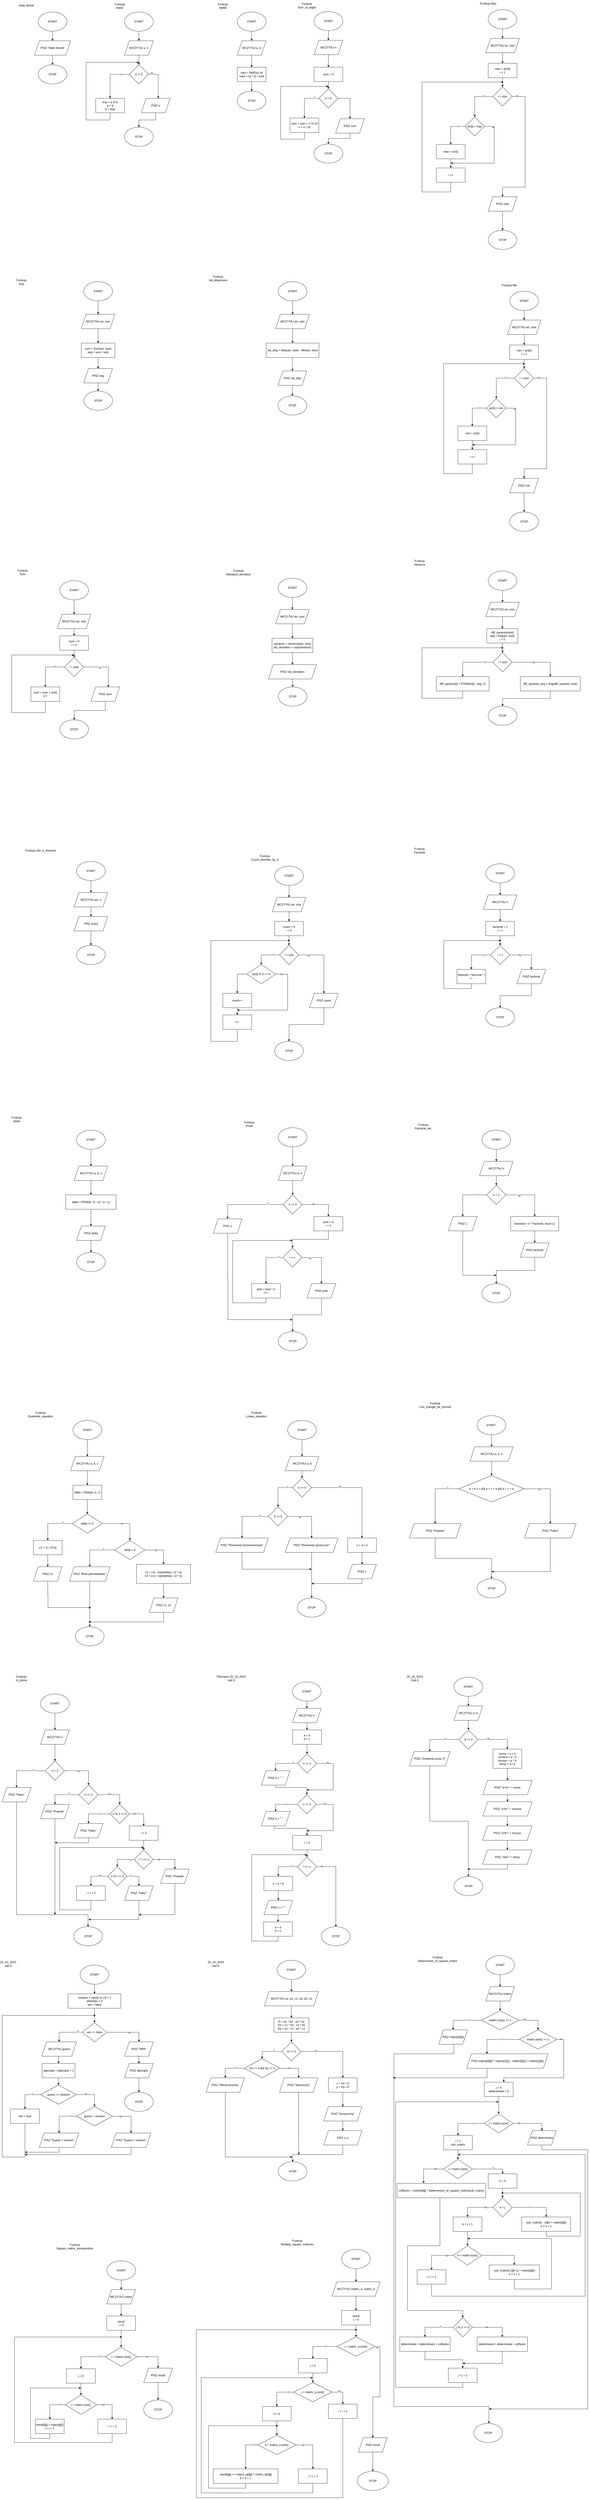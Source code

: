 <mxfile version="22.0.2" type="device">
  <diagram name="18_10_2023" id="x9FF7234YyOHPQFH9yIZ">
    <mxGraphModel dx="987" dy="1022" grid="1" gridSize="10" guides="1" tooltips="1" connect="1" arrows="1" fold="1" page="1" pageScale="1" pageWidth="827" pageHeight="1169" math="0" shadow="0">
      <root>
        <mxCell id="0" />
        <mxCell id="1" parent="0" />
        <mxCell id="hhyK32tPnJP8ssYWGZ1j-3" style="edgeStyle=orthogonalEdgeStyle;rounded=0;orthogonalLoop=1;jettySize=auto;html=1;exitX=0.5;exitY=1;exitDx=0;exitDy=0;entryX=0.5;entryY=0;entryDx=0;entryDy=0;" parent="1" source="hhyK32tPnJP8ssYWGZ1j-1" target="hhyK32tPnJP8ssYWGZ1j-2" edge="1">
          <mxGeometry relative="1" as="geometry" />
        </mxCell>
        <mxCell id="hhyK32tPnJP8ssYWGZ1j-1" value="START" style="ellipse;whiteSpace=wrap;html=1;" parent="1" vertex="1">
          <mxGeometry x="180" y="110" width="120" height="80" as="geometry" />
        </mxCell>
        <mxCell id="hhyK32tPnJP8ssYWGZ1j-5" style="edgeStyle=orthogonalEdgeStyle;rounded=0;orthogonalLoop=1;jettySize=auto;html=1;exitX=0.5;exitY=1;exitDx=0;exitDy=0;entryX=0.5;entryY=0;entryDx=0;entryDy=0;" parent="1" source="hhyK32tPnJP8ssYWGZ1j-2" target="hhyK32tPnJP8ssYWGZ1j-4" edge="1">
          <mxGeometry relative="1" as="geometry" />
        </mxCell>
        <mxCell id="hhyK32tPnJP8ssYWGZ1j-2" value="PISZ &quot;Hello World&quot;" style="shape=parallelogram;perimeter=parallelogramPerimeter;whiteSpace=wrap;html=1;fixedSize=1;" parent="1" vertex="1">
          <mxGeometry x="165" y="230" width="150" height="60" as="geometry" />
        </mxCell>
        <mxCell id="hhyK32tPnJP8ssYWGZ1j-4" value="STOP" style="ellipse;whiteSpace=wrap;html=1;" parent="1" vertex="1">
          <mxGeometry x="180" y="330" width="120" height="80" as="geometry" />
        </mxCell>
        <mxCell id="hhyK32tPnJP8ssYWGZ1j-6" value="Hello World" style="text;html=1;align=center;verticalAlign=middle;resizable=0;points=[];autosize=1;strokeColor=none;fillColor=none;" parent="1" vertex="1">
          <mxGeometry x="85" y="68" width="90" height="30" as="geometry" />
        </mxCell>
        <mxCell id="hhyK32tPnJP8ssYWGZ1j-10" value="" style="edgeStyle=orthogonalEdgeStyle;rounded=0;orthogonalLoop=1;jettySize=auto;html=1;" parent="1" source="hhyK32tPnJP8ssYWGZ1j-7" target="hhyK32tPnJP8ssYWGZ1j-9" edge="1">
          <mxGeometry relative="1" as="geometry" />
        </mxCell>
        <mxCell id="hhyK32tPnJP8ssYWGZ1j-7" value="START" style="ellipse;whiteSpace=wrap;html=1;" parent="1" vertex="1">
          <mxGeometry x="540" y="110" width="120" height="80" as="geometry" />
        </mxCell>
        <mxCell id="hhyK32tPnJP8ssYWGZ1j-8" value="Funkcja NWD" style="text;html=1;strokeColor=none;fillColor=none;align=center;verticalAlign=middle;whiteSpace=wrap;rounded=0;" parent="1" vertex="1">
          <mxGeometry x="490" y="70" width="60" height="30" as="geometry" />
        </mxCell>
        <mxCell id="hhyK32tPnJP8ssYWGZ1j-12" style="edgeStyle=orthogonalEdgeStyle;rounded=0;orthogonalLoop=1;jettySize=auto;html=1;exitX=0.5;exitY=1;exitDx=0;exitDy=0;entryX=0.5;entryY=0;entryDx=0;entryDy=0;" parent="1" source="hhyK32tPnJP8ssYWGZ1j-9" target="hhyK32tPnJP8ssYWGZ1j-11" edge="1">
          <mxGeometry relative="1" as="geometry" />
        </mxCell>
        <mxCell id="hhyK32tPnJP8ssYWGZ1j-9" value="WCZYTAJ a, b" style="shape=parallelogram;perimeter=parallelogramPerimeter;whiteSpace=wrap;html=1;fixedSize=1;" parent="1" vertex="1">
          <mxGeometry x="540" y="230" width="120" height="60" as="geometry" />
        </mxCell>
        <mxCell id="hhyK32tPnJP8ssYWGZ1j-18" style="edgeStyle=orthogonalEdgeStyle;rounded=0;orthogonalLoop=1;jettySize=auto;html=1;exitX=0;exitY=0.5;exitDx=0;exitDy=0;entryX=0.5;entryY=0;entryDx=0;entryDy=0;" parent="1" source="hhyK32tPnJP8ssYWGZ1j-11" target="hhyK32tPnJP8ssYWGZ1j-16" edge="1">
          <mxGeometry relative="1" as="geometry" />
        </mxCell>
        <mxCell id="hhyK32tPnJP8ssYWGZ1j-19" value="T" style="edgeLabel;html=1;align=center;verticalAlign=middle;resizable=0;points=[];" parent="hhyK32tPnJP8ssYWGZ1j-18" vertex="1" connectable="0">
          <mxGeometry x="-0.607" y="2" relative="1" as="geometry">
            <mxPoint as="offset" />
          </mxGeometry>
        </mxCell>
        <mxCell id="hhyK32tPnJP8ssYWGZ1j-11" value="b != 0" style="rhombus;whiteSpace=wrap;html=1;" parent="1" vertex="1">
          <mxGeometry x="560" y="330" width="80" height="80" as="geometry" />
        </mxCell>
        <mxCell id="hhyK32tPnJP8ssYWGZ1j-24" style="edgeStyle=orthogonalEdgeStyle;rounded=0;orthogonalLoop=1;jettySize=auto;html=1;movable=1;resizable=1;rotatable=1;deletable=1;editable=1;locked=0;connectable=1;" parent="1" source="hhyK32tPnJP8ssYWGZ1j-16" edge="1">
          <mxGeometry relative="1" as="geometry">
            <mxPoint x="600" y="320" as="targetPoint" />
            <Array as="points">
              <mxPoint x="480" y="560" />
              <mxPoint x="380" y="560" />
            </Array>
          </mxGeometry>
        </mxCell>
        <mxCell id="hhyK32tPnJP8ssYWGZ1j-16" value="tmp = a % b&lt;br&gt;a = b&lt;br&gt;b = tmp" style="rounded=0;whiteSpace=wrap;html=1;" parent="1" vertex="1">
          <mxGeometry x="420" y="470" width="120" height="60" as="geometry" />
        </mxCell>
        <mxCell id="hhyK32tPnJP8ssYWGZ1j-25" value="STOP" style="ellipse;whiteSpace=wrap;html=1;" parent="1" vertex="1">
          <mxGeometry x="540" y="590" width="120" height="80" as="geometry" />
        </mxCell>
        <mxCell id="hhyK32tPnJP8ssYWGZ1j-60" style="edgeStyle=orthogonalEdgeStyle;rounded=0;orthogonalLoop=1;jettySize=auto;html=1;entryX=0.5;entryY=0;entryDx=0;entryDy=0;" parent="1" source="hhyK32tPnJP8ssYWGZ1j-57" target="hhyK32tPnJP8ssYWGZ1j-25" edge="1">
          <mxGeometry relative="1" as="geometry" />
        </mxCell>
        <mxCell id="hhyK32tPnJP8ssYWGZ1j-57" value="PISZ a" style="shape=parallelogram;perimeter=parallelogramPerimeter;whiteSpace=wrap;html=1;fixedSize=1;" parent="1" vertex="1">
          <mxGeometry x="610" y="470" width="120" height="60" as="geometry" />
        </mxCell>
        <mxCell id="hhyK32tPnJP8ssYWGZ1j-58" style="edgeStyle=orthogonalEdgeStyle;rounded=0;orthogonalLoop=1;jettySize=auto;html=1;exitX=1;exitY=0.5;exitDx=0;exitDy=0;entryX=0.589;entryY=-0.007;entryDx=0;entryDy=0;entryPerimeter=0;" parent="1" source="hhyK32tPnJP8ssYWGZ1j-11" target="hhyK32tPnJP8ssYWGZ1j-57" edge="1">
          <mxGeometry relative="1" as="geometry" />
        </mxCell>
        <mxCell id="hhyK32tPnJP8ssYWGZ1j-59" value="N" style="edgeLabel;html=1;align=center;verticalAlign=middle;resizable=0;points=[];" parent="hhyK32tPnJP8ssYWGZ1j-58" vertex="1" connectable="0">
          <mxGeometry x="-0.803" y="5" relative="1" as="geometry">
            <mxPoint as="offset" />
          </mxGeometry>
        </mxCell>
        <mxCell id="hhyK32tPnJP8ssYWGZ1j-68" style="edgeStyle=orthogonalEdgeStyle;rounded=0;orthogonalLoop=1;jettySize=auto;html=1;entryX=0.5;entryY=0;entryDx=0;entryDy=0;" parent="1" source="hhyK32tPnJP8ssYWGZ1j-61" target="hhyK32tPnJP8ssYWGZ1j-67" edge="1">
          <mxGeometry relative="1" as="geometry" />
        </mxCell>
        <mxCell id="hhyK32tPnJP8ssYWGZ1j-61" value="START" style="ellipse;whiteSpace=wrap;html=1;" parent="1" vertex="1">
          <mxGeometry x="1010" y="110" width="120" height="80" as="geometry" />
        </mxCell>
        <mxCell id="hhyK32tPnJP8ssYWGZ1j-62" value="Funkcja NWW" style="text;html=1;strokeColor=none;fillColor=none;align=center;verticalAlign=middle;whiteSpace=wrap;rounded=0;" parent="1" vertex="1">
          <mxGeometry x="920" y="70" width="60" height="30" as="geometry" />
        </mxCell>
        <mxCell id="hhyK32tPnJP8ssYWGZ1j-70" value="" style="edgeStyle=orthogonalEdgeStyle;rounded=0;orthogonalLoop=1;jettySize=auto;html=1;" parent="1" source="hhyK32tPnJP8ssYWGZ1j-67" target="hhyK32tPnJP8ssYWGZ1j-69" edge="1">
          <mxGeometry relative="1" as="geometry" />
        </mxCell>
        <mxCell id="hhyK32tPnJP8ssYWGZ1j-67" value="WCZYTAJ a, b" style="shape=parallelogram;perimeter=parallelogramPerimeter;whiteSpace=wrap;html=1;fixedSize=1;" parent="1" vertex="1">
          <mxGeometry x="1010" y="230" width="120" height="60" as="geometry" />
        </mxCell>
        <mxCell id="hhyK32tPnJP8ssYWGZ1j-72" style="edgeStyle=orthogonalEdgeStyle;rounded=0;orthogonalLoop=1;jettySize=auto;html=1;entryX=0.5;entryY=0;entryDx=0;entryDy=0;" parent="1" source="hhyK32tPnJP8ssYWGZ1j-69" target="hhyK32tPnJP8ssYWGZ1j-71" edge="1">
          <mxGeometry relative="1" as="geometry" />
        </mxCell>
        <mxCell id="hhyK32tPnJP8ssYWGZ1j-69" value="nwd = NWD(a, b)&lt;br&gt;nww = (a * b) / nwd" style="whiteSpace=wrap;html=1;" parent="1" vertex="1">
          <mxGeometry x="1010" y="340" width="120" height="60" as="geometry" />
        </mxCell>
        <mxCell id="hhyK32tPnJP8ssYWGZ1j-71" value="STOP" style="ellipse;whiteSpace=wrap;html=1;" parent="1" vertex="1">
          <mxGeometry x="1010" y="440" width="120" height="80" as="geometry" />
        </mxCell>
        <mxCell id="hhyK32tPnJP8ssYWGZ1j-76" style="edgeStyle=orthogonalEdgeStyle;rounded=0;orthogonalLoop=1;jettySize=auto;html=1;exitX=0.5;exitY=1;exitDx=0;exitDy=0;entryX=0.5;entryY=0;entryDx=0;entryDy=0;" parent="1" source="hhyK32tPnJP8ssYWGZ1j-73" target="hhyK32tPnJP8ssYWGZ1j-75" edge="1">
          <mxGeometry relative="1" as="geometry" />
        </mxCell>
        <mxCell id="hhyK32tPnJP8ssYWGZ1j-73" value="START" style="ellipse;whiteSpace=wrap;html=1;" parent="1" vertex="1">
          <mxGeometry x="1330" y="108" width="120" height="80" as="geometry" />
        </mxCell>
        <mxCell id="hhyK32tPnJP8ssYWGZ1j-74" value="Funkcja Sum_of_digits" style="text;html=1;strokeColor=none;fillColor=none;align=center;verticalAlign=middle;whiteSpace=wrap;rounded=0;" parent="1" vertex="1">
          <mxGeometry x="1270" y="68" width="60" height="30" as="geometry" />
        </mxCell>
        <mxCell id="hhyK32tPnJP8ssYWGZ1j-87" style="edgeStyle=orthogonalEdgeStyle;rounded=0;orthogonalLoop=1;jettySize=auto;html=1;entryX=0.5;entryY=0;entryDx=0;entryDy=0;" parent="1" source="hhyK32tPnJP8ssYWGZ1j-75" target="hhyK32tPnJP8ssYWGZ1j-86" edge="1">
          <mxGeometry relative="1" as="geometry" />
        </mxCell>
        <mxCell id="hhyK32tPnJP8ssYWGZ1j-75" value="WCZYTAJ n" style="shape=parallelogram;perimeter=parallelogramPerimeter;whiteSpace=wrap;html=1;fixedSize=1;" parent="1" vertex="1">
          <mxGeometry x="1330" y="228" width="120" height="60" as="geometry" />
        </mxCell>
        <mxCell id="hhyK32tPnJP8ssYWGZ1j-84" style="edgeStyle=orthogonalEdgeStyle;rounded=0;orthogonalLoop=1;jettySize=auto;html=1;entryX=0.5;entryY=0;entryDx=0;entryDy=0;exitX=0;exitY=0.5;exitDx=0;exitDy=0;" parent="1" source="hhyK32tPnJP8ssYWGZ1j-78" target="hhyK32tPnJP8ssYWGZ1j-80" edge="1">
          <mxGeometry relative="1" as="geometry">
            <mxPoint x="1290" y="542" as="targetPoint" />
          </mxGeometry>
        </mxCell>
        <mxCell id="hhyK32tPnJP8ssYWGZ1j-85" value="T" style="edgeLabel;html=1;align=center;verticalAlign=middle;resizable=0;points=[];" parent="hhyK32tPnJP8ssYWGZ1j-84" vertex="1" connectable="0">
          <mxGeometry x="-0.73" y="-3" relative="1" as="geometry">
            <mxPoint as="offset" />
          </mxGeometry>
        </mxCell>
        <mxCell id="hhyK32tPnJP8ssYWGZ1j-92" style="edgeStyle=orthogonalEdgeStyle;rounded=0;orthogonalLoop=1;jettySize=auto;html=1;entryX=0.5;entryY=0;entryDx=0;entryDy=0;exitX=1;exitY=0.5;exitDx=0;exitDy=0;" parent="1" source="hhyK32tPnJP8ssYWGZ1j-78" target="hhyK32tPnJP8ssYWGZ1j-91" edge="1">
          <mxGeometry relative="1" as="geometry" />
        </mxCell>
        <mxCell id="hhyK32tPnJP8ssYWGZ1j-78" value="n &amp;gt; 0" style="rhombus;whiteSpace=wrap;html=1;" parent="1" vertex="1">
          <mxGeometry x="1350" y="430" width="80" height="80" as="geometry" />
        </mxCell>
        <mxCell id="hhyK32tPnJP8ssYWGZ1j-89" style="edgeStyle=orthogonalEdgeStyle;rounded=0;orthogonalLoop=1;jettySize=auto;html=1;exitX=0.5;exitY=1;exitDx=0;exitDy=0;" parent="1" source="hhyK32tPnJP8ssYWGZ1j-80" edge="1">
          <mxGeometry relative="1" as="geometry">
            <mxPoint x="1390" y="420" as="targetPoint" />
            <Array as="points">
              <mxPoint x="1290" y="640" />
              <mxPoint x="1191" y="640" />
              <mxPoint x="1191" y="420" />
            </Array>
          </mxGeometry>
        </mxCell>
        <mxCell id="hhyK32tPnJP8ssYWGZ1j-80" value="sum = sum + n % 10&lt;br&gt;n = n / 10" style="rounded=0;whiteSpace=wrap;html=1;" parent="1" vertex="1">
          <mxGeometry x="1230" y="552" width="120" height="60" as="geometry" />
        </mxCell>
        <mxCell id="hhyK32tPnJP8ssYWGZ1j-88" style="edgeStyle=orthogonalEdgeStyle;rounded=0;orthogonalLoop=1;jettySize=auto;html=1;entryX=0.5;entryY=0;entryDx=0;entryDy=0;" parent="1" source="hhyK32tPnJP8ssYWGZ1j-86" target="hhyK32tPnJP8ssYWGZ1j-78" edge="1">
          <mxGeometry relative="1" as="geometry" />
        </mxCell>
        <mxCell id="hhyK32tPnJP8ssYWGZ1j-86" value="sum = 0" style="rounded=0;whiteSpace=wrap;html=1;" parent="1" vertex="1">
          <mxGeometry x="1330" y="340" width="120" height="60" as="geometry" />
        </mxCell>
        <mxCell id="hhyK32tPnJP8ssYWGZ1j-90" value="STOP" style="ellipse;whiteSpace=wrap;html=1;" parent="1" vertex="1">
          <mxGeometry x="1330" y="660" width="120" height="80" as="geometry" />
        </mxCell>
        <mxCell id="hhyK32tPnJP8ssYWGZ1j-93" style="edgeStyle=orthogonalEdgeStyle;rounded=0;orthogonalLoop=1;jettySize=auto;html=1;entryX=0.5;entryY=0;entryDx=0;entryDy=0;" parent="1" source="hhyK32tPnJP8ssYWGZ1j-91" target="hhyK32tPnJP8ssYWGZ1j-90" edge="1">
          <mxGeometry relative="1" as="geometry" />
        </mxCell>
        <mxCell id="hhyK32tPnJP8ssYWGZ1j-91" value="PISZ sum" style="shape=parallelogram;perimeter=parallelogramPerimeter;whiteSpace=wrap;html=1;fixedSize=1;" parent="1" vertex="1">
          <mxGeometry x="1420" y="555" width="120" height="60" as="geometry" />
        </mxCell>
        <mxCell id="hhyK32tPnJP8ssYWGZ1j-97" style="edgeStyle=orthogonalEdgeStyle;rounded=0;orthogonalLoop=1;jettySize=auto;html=1;entryX=0.5;entryY=0;entryDx=0;entryDy=0;" parent="1" source="hhyK32tPnJP8ssYWGZ1j-94" target="hhyK32tPnJP8ssYWGZ1j-96" edge="1">
          <mxGeometry relative="1" as="geometry" />
        </mxCell>
        <mxCell id="hhyK32tPnJP8ssYWGZ1j-94" value="START" style="ellipse;whiteSpace=wrap;html=1;" parent="1" vertex="1">
          <mxGeometry x="2056" y="100" width="120" height="80" as="geometry" />
        </mxCell>
        <mxCell id="hhyK32tPnJP8ssYWGZ1j-95" value="Funkcja Max" style="text;strokeColor=none;fillColor=none;align=left;verticalAlign=middle;spacingLeft=4;spacingRight=4;overflow=hidden;points=[[0,0.5],[1,0.5]];portConstraint=eastwest;rotatable=0;whiteSpace=wrap;html=1;" parent="1" vertex="1">
          <mxGeometry x="2016" y="60" width="80" height="30" as="geometry" />
        </mxCell>
        <mxCell id="hhyK32tPnJP8ssYWGZ1j-99" value="" style="edgeStyle=orthogonalEdgeStyle;rounded=0;orthogonalLoop=1;jettySize=auto;html=1;" parent="1" target="hhyK32tPnJP8ssYWGZ1j-98" edge="1">
          <mxGeometry relative="1" as="geometry">
            <mxPoint x="2116" y="252.0" as="sourcePoint" />
          </mxGeometry>
        </mxCell>
        <mxCell id="hhyK32tPnJP8ssYWGZ1j-96" value="WCZYTAJ arr, size" style="shape=parallelogram;perimeter=parallelogramPerimeter;whiteSpace=wrap;html=1;fixedSize=1;" parent="1" vertex="1">
          <mxGeometry x="2046" y="220" width="140" height="60" as="geometry" />
        </mxCell>
        <mxCell id="hhyK32tPnJP8ssYWGZ1j-101" style="edgeStyle=orthogonalEdgeStyle;rounded=0;orthogonalLoop=1;jettySize=auto;html=1;exitX=0.5;exitY=1;exitDx=0;exitDy=0;entryX=0.5;entryY=0;entryDx=0;entryDy=0;" parent="1" source="hhyK32tPnJP8ssYWGZ1j-98" target="hhyK32tPnJP8ssYWGZ1j-100" edge="1">
          <mxGeometry relative="1" as="geometry" />
        </mxCell>
        <mxCell id="hhyK32tPnJP8ssYWGZ1j-98" value="max = arr[0]&lt;br&gt;i = 1" style="whiteSpace=wrap;html=1;" parent="1" vertex="1">
          <mxGeometry x="2056" y="324" width="120" height="60" as="geometry" />
        </mxCell>
        <mxCell id="hhyK32tPnJP8ssYWGZ1j-105" style="edgeStyle=orthogonalEdgeStyle;rounded=0;orthogonalLoop=1;jettySize=auto;html=1;entryX=0.5;entryY=0;entryDx=0;entryDy=0;" parent="1" source="hhyK32tPnJP8ssYWGZ1j-100" target="hhyK32tPnJP8ssYWGZ1j-104" edge="1">
          <mxGeometry relative="1" as="geometry" />
        </mxCell>
        <mxCell id="hhyK32tPnJP8ssYWGZ1j-117" value="T" style="edgeLabel;html=1;align=center;verticalAlign=middle;resizable=0;points=[];" parent="hhyK32tPnJP8ssYWGZ1j-105" vertex="1" connectable="0">
          <mxGeometry x="-0.524" relative="1" as="geometry">
            <mxPoint as="offset" />
          </mxGeometry>
        </mxCell>
        <mxCell id="hhyK32tPnJP8ssYWGZ1j-120" style="edgeStyle=orthogonalEdgeStyle;rounded=0;orthogonalLoop=1;jettySize=auto;html=1;entryX=0.5;entryY=0;entryDx=0;entryDy=0;" parent="1" source="hhyK32tPnJP8ssYWGZ1j-100" target="hhyK32tPnJP8ssYWGZ1j-118" edge="1">
          <mxGeometry relative="1" as="geometry">
            <mxPoint x="2120" y="850" as="targetPoint" />
            <Array as="points">
              <mxPoint x="2210" y="462" />
              <mxPoint x="2210" y="840" />
              <mxPoint x="2116" y="840" />
            </Array>
          </mxGeometry>
        </mxCell>
        <mxCell id="hhyK32tPnJP8ssYWGZ1j-121" value="N" style="edgeLabel;html=1;align=center;verticalAlign=middle;resizable=0;points=[];" parent="hhyK32tPnJP8ssYWGZ1j-120" vertex="1" connectable="0">
          <mxGeometry x="-0.93" y="2" relative="1" as="geometry">
            <mxPoint as="offset" />
          </mxGeometry>
        </mxCell>
        <mxCell id="hhyK32tPnJP8ssYWGZ1j-100" value="i &amp;lt; size" style="rhombus;whiteSpace=wrap;html=1;" parent="1" vertex="1">
          <mxGeometry x="2076" y="422" width="80" height="80" as="geometry" />
        </mxCell>
        <mxCell id="hhyK32tPnJP8ssYWGZ1j-107" style="edgeStyle=orthogonalEdgeStyle;rounded=0;orthogonalLoop=1;jettySize=auto;html=1;exitX=0;exitY=0.5;exitDx=0;exitDy=0;entryX=0.5;entryY=0;entryDx=0;entryDy=0;" parent="1" source="hhyK32tPnJP8ssYWGZ1j-104" target="hhyK32tPnJP8ssYWGZ1j-106" edge="1">
          <mxGeometry relative="1" as="geometry" />
        </mxCell>
        <mxCell id="hhyK32tPnJP8ssYWGZ1j-113" value="T" style="edgeLabel;html=1;align=center;verticalAlign=middle;resizable=0;points=[];" parent="hhyK32tPnJP8ssYWGZ1j-107" vertex="1" connectable="0">
          <mxGeometry x="-0.573" relative="1" as="geometry">
            <mxPoint as="offset" />
          </mxGeometry>
        </mxCell>
        <mxCell id="hhyK32tPnJP8ssYWGZ1j-115" style="edgeStyle=orthogonalEdgeStyle;rounded=0;orthogonalLoop=1;jettySize=auto;html=1;" parent="1" source="hhyK32tPnJP8ssYWGZ1j-104" edge="1">
          <mxGeometry relative="1" as="geometry">
            <mxPoint x="1900" y="740" as="targetPoint" />
            <Array as="points">
              <mxPoint x="2081" y="587" />
              <mxPoint x="2081" y="740" />
            </Array>
          </mxGeometry>
        </mxCell>
        <mxCell id="hhyK32tPnJP8ssYWGZ1j-116" value="N" style="edgeLabel;html=1;align=center;verticalAlign=middle;resizable=0;points=[];" parent="hhyK32tPnJP8ssYWGZ1j-115" vertex="1" connectable="0">
          <mxGeometry x="-0.807" y="-3" relative="1" as="geometry">
            <mxPoint as="offset" />
          </mxGeometry>
        </mxCell>
        <mxCell id="hhyK32tPnJP8ssYWGZ1j-104" value="arr[i] &amp;gt; max" style="rhombus;whiteSpace=wrap;html=1;" parent="1" vertex="1">
          <mxGeometry x="1960" y="547" width="80" height="80" as="geometry" />
        </mxCell>
        <mxCell id="hhyK32tPnJP8ssYWGZ1j-110" style="edgeStyle=orthogonalEdgeStyle;rounded=0;orthogonalLoop=1;jettySize=auto;html=1;exitX=0.5;exitY=1;exitDx=0;exitDy=0;" parent="1" source="hhyK32tPnJP8ssYWGZ1j-111" edge="1">
          <mxGeometry relative="1" as="geometry">
            <mxPoint x="2120" y="402" as="targetPoint" />
            <mxPoint x="1920" y="840" as="sourcePoint" />
            <Array as="points">
              <mxPoint x="1900" y="820" />
              <mxPoint x="1900" y="860" />
              <mxPoint x="1780" y="860" />
              <mxPoint x="1780" y="402" />
            </Array>
          </mxGeometry>
        </mxCell>
        <mxCell id="hhyK32tPnJP8ssYWGZ1j-112" style="edgeStyle=orthogonalEdgeStyle;rounded=0;orthogonalLoop=1;jettySize=auto;html=1;entryX=0.5;entryY=0;entryDx=0;entryDy=0;" parent="1" source="hhyK32tPnJP8ssYWGZ1j-106" target="hhyK32tPnJP8ssYWGZ1j-111" edge="1">
          <mxGeometry relative="1" as="geometry" />
        </mxCell>
        <mxCell id="hhyK32tPnJP8ssYWGZ1j-106" value="max = arr[i]" style="rounded=0;whiteSpace=wrap;html=1;" parent="1" vertex="1">
          <mxGeometry x="1840" y="662" width="120" height="60" as="geometry" />
        </mxCell>
        <mxCell id="hhyK32tPnJP8ssYWGZ1j-111" value="i ++" style="rounded=0;whiteSpace=wrap;html=1;" parent="1" vertex="1">
          <mxGeometry x="1840" y="760" width="120" height="60" as="geometry" />
        </mxCell>
        <mxCell id="hhyK32tPnJP8ssYWGZ1j-123" style="edgeStyle=orthogonalEdgeStyle;rounded=0;orthogonalLoop=1;jettySize=auto;html=1;entryX=0.5;entryY=0;entryDx=0;entryDy=0;" parent="1" source="hhyK32tPnJP8ssYWGZ1j-118" target="hhyK32tPnJP8ssYWGZ1j-122" edge="1">
          <mxGeometry relative="1" as="geometry" />
        </mxCell>
        <mxCell id="hhyK32tPnJP8ssYWGZ1j-118" value="PISZ max" style="shape=parallelogram;perimeter=parallelogramPerimeter;whiteSpace=wrap;html=1;fixedSize=1;" parent="1" vertex="1">
          <mxGeometry x="2056" y="880" width="120" height="60" as="geometry" />
        </mxCell>
        <mxCell id="hhyK32tPnJP8ssYWGZ1j-122" value="STOP" style="ellipse;whiteSpace=wrap;html=1;" parent="1" vertex="1">
          <mxGeometry x="2056" y="1020" width="120" height="80" as="geometry" />
        </mxCell>
        <mxCell id="hhyK32tPnJP8ssYWGZ1j-124" style="edgeStyle=orthogonalEdgeStyle;rounded=0;orthogonalLoop=1;jettySize=auto;html=1;entryX=0.5;entryY=0;entryDx=0;entryDy=0;" parent="1" source="hhyK32tPnJP8ssYWGZ1j-125" target="hhyK32tPnJP8ssYWGZ1j-128" edge="1">
          <mxGeometry relative="1" as="geometry" />
        </mxCell>
        <mxCell id="hhyK32tPnJP8ssYWGZ1j-125" value="START" style="ellipse;whiteSpace=wrap;html=1;" parent="1" vertex="1">
          <mxGeometry x="2145.94" y="1274" width="120" height="80" as="geometry" />
        </mxCell>
        <mxCell id="hhyK32tPnJP8ssYWGZ1j-126" value="Funkcja Min" style="text;strokeColor=none;fillColor=none;align=left;verticalAlign=middle;spacingLeft=4;spacingRight=4;overflow=hidden;points=[[0,0.5],[1,0.5]];portConstraint=eastwest;rotatable=0;whiteSpace=wrap;html=1;" parent="1" vertex="1">
          <mxGeometry x="2105.94" y="1234" width="80" height="30" as="geometry" />
        </mxCell>
        <mxCell id="hhyK32tPnJP8ssYWGZ1j-127" value="" style="edgeStyle=orthogonalEdgeStyle;rounded=0;orthogonalLoop=1;jettySize=auto;html=1;" parent="1" target="hhyK32tPnJP8ssYWGZ1j-130" edge="1">
          <mxGeometry relative="1" as="geometry">
            <mxPoint x="2205.94" y="1426" as="sourcePoint" />
          </mxGeometry>
        </mxCell>
        <mxCell id="hhyK32tPnJP8ssYWGZ1j-128" value="WCZYTAJ arr, size" style="shape=parallelogram;perimeter=parallelogramPerimeter;whiteSpace=wrap;html=1;fixedSize=1;" parent="1" vertex="1">
          <mxGeometry x="2135.94" y="1394" width="140" height="60" as="geometry" />
        </mxCell>
        <mxCell id="hhyK32tPnJP8ssYWGZ1j-129" style="edgeStyle=orthogonalEdgeStyle;rounded=0;orthogonalLoop=1;jettySize=auto;html=1;exitX=0.5;exitY=1;exitDx=0;exitDy=0;entryX=0.5;entryY=0;entryDx=0;entryDy=0;" parent="1" source="hhyK32tPnJP8ssYWGZ1j-130" target="hhyK32tPnJP8ssYWGZ1j-135" edge="1">
          <mxGeometry relative="1" as="geometry" />
        </mxCell>
        <mxCell id="hhyK32tPnJP8ssYWGZ1j-130" value="min = arr[0]&lt;br&gt;i = 1" style="whiteSpace=wrap;html=1;" parent="1" vertex="1">
          <mxGeometry x="2145.94" y="1498" width="120" height="60" as="geometry" />
        </mxCell>
        <mxCell id="hhyK32tPnJP8ssYWGZ1j-131" style="edgeStyle=orthogonalEdgeStyle;rounded=0;orthogonalLoop=1;jettySize=auto;html=1;entryX=0.5;entryY=0;entryDx=0;entryDy=0;" parent="1" source="hhyK32tPnJP8ssYWGZ1j-135" target="hhyK32tPnJP8ssYWGZ1j-140" edge="1">
          <mxGeometry relative="1" as="geometry" />
        </mxCell>
        <mxCell id="hhyK32tPnJP8ssYWGZ1j-132" value="T" style="edgeLabel;html=1;align=center;verticalAlign=middle;resizable=0;points=[];" parent="hhyK32tPnJP8ssYWGZ1j-131" vertex="1" connectable="0">
          <mxGeometry x="-0.524" relative="1" as="geometry">
            <mxPoint as="offset" />
          </mxGeometry>
        </mxCell>
        <mxCell id="hhyK32tPnJP8ssYWGZ1j-133" style="edgeStyle=orthogonalEdgeStyle;rounded=0;orthogonalLoop=1;jettySize=auto;html=1;entryX=0.5;entryY=0;entryDx=0;entryDy=0;" parent="1" source="hhyK32tPnJP8ssYWGZ1j-135" target="hhyK32tPnJP8ssYWGZ1j-146" edge="1">
          <mxGeometry relative="1" as="geometry">
            <mxPoint x="2209.94" y="2024" as="targetPoint" />
            <Array as="points">
              <mxPoint x="2299.94" y="1636" />
              <mxPoint x="2299.94" y="2014" />
              <mxPoint x="2205.94" y="2014" />
            </Array>
          </mxGeometry>
        </mxCell>
        <mxCell id="hhyK32tPnJP8ssYWGZ1j-134" value="N" style="edgeLabel;html=1;align=center;verticalAlign=middle;resizable=0;points=[];" parent="hhyK32tPnJP8ssYWGZ1j-133" vertex="1" connectable="0">
          <mxGeometry x="-0.93" y="2" relative="1" as="geometry">
            <mxPoint as="offset" />
          </mxGeometry>
        </mxCell>
        <mxCell id="hhyK32tPnJP8ssYWGZ1j-135" value="i &amp;lt; size" style="rhombus;whiteSpace=wrap;html=1;" parent="1" vertex="1">
          <mxGeometry x="2165.94" y="1596" width="80" height="80" as="geometry" />
        </mxCell>
        <mxCell id="hhyK32tPnJP8ssYWGZ1j-136" style="edgeStyle=orthogonalEdgeStyle;rounded=0;orthogonalLoop=1;jettySize=auto;html=1;exitX=0;exitY=0.5;exitDx=0;exitDy=0;entryX=0.5;entryY=0;entryDx=0;entryDy=0;" parent="1" source="hhyK32tPnJP8ssYWGZ1j-140" target="hhyK32tPnJP8ssYWGZ1j-143" edge="1">
          <mxGeometry relative="1" as="geometry" />
        </mxCell>
        <mxCell id="hhyK32tPnJP8ssYWGZ1j-137" value="T" style="edgeLabel;html=1;align=center;verticalAlign=middle;resizable=0;points=[];" parent="hhyK32tPnJP8ssYWGZ1j-136" vertex="1" connectable="0">
          <mxGeometry x="-0.573" relative="1" as="geometry">
            <mxPoint as="offset" />
          </mxGeometry>
        </mxCell>
        <mxCell id="hhyK32tPnJP8ssYWGZ1j-138" style="edgeStyle=orthogonalEdgeStyle;rounded=0;orthogonalLoop=1;jettySize=auto;html=1;" parent="1" source="hhyK32tPnJP8ssYWGZ1j-140" edge="1">
          <mxGeometry relative="1" as="geometry">
            <mxPoint x="1989.94" y="1914" as="targetPoint" />
            <Array as="points">
              <mxPoint x="2170.94" y="1761" />
              <mxPoint x="2170.94" y="1914" />
            </Array>
          </mxGeometry>
        </mxCell>
        <mxCell id="hhyK32tPnJP8ssYWGZ1j-139" value="N" style="edgeLabel;html=1;align=center;verticalAlign=middle;resizable=0;points=[];" parent="hhyK32tPnJP8ssYWGZ1j-138" vertex="1" connectable="0">
          <mxGeometry x="-0.807" y="-3" relative="1" as="geometry">
            <mxPoint as="offset" />
          </mxGeometry>
        </mxCell>
        <mxCell id="hhyK32tPnJP8ssYWGZ1j-140" value="arr[i] &amp;lt; min" style="rhombus;whiteSpace=wrap;html=1;" parent="1" vertex="1">
          <mxGeometry x="2049.94" y="1721" width="80" height="80" as="geometry" />
        </mxCell>
        <mxCell id="hhyK32tPnJP8ssYWGZ1j-141" style="edgeStyle=orthogonalEdgeStyle;rounded=0;orthogonalLoop=1;jettySize=auto;html=1;exitX=0.5;exitY=1;exitDx=0;exitDy=0;" parent="1" source="hhyK32tPnJP8ssYWGZ1j-144" edge="1">
          <mxGeometry relative="1" as="geometry">
            <mxPoint x="2209.94" y="1576" as="targetPoint" />
            <mxPoint x="2009.94" y="2014" as="sourcePoint" />
            <Array as="points">
              <mxPoint x="1989.94" y="1994" />
              <mxPoint x="1989.94" y="2034" />
              <mxPoint x="1869.94" y="2034" />
              <mxPoint x="1869.94" y="1576" />
            </Array>
          </mxGeometry>
        </mxCell>
        <mxCell id="hhyK32tPnJP8ssYWGZ1j-142" style="edgeStyle=orthogonalEdgeStyle;rounded=0;orthogonalLoop=1;jettySize=auto;html=1;entryX=0.5;entryY=0;entryDx=0;entryDy=0;" parent="1" source="hhyK32tPnJP8ssYWGZ1j-143" target="hhyK32tPnJP8ssYWGZ1j-144" edge="1">
          <mxGeometry relative="1" as="geometry" />
        </mxCell>
        <mxCell id="hhyK32tPnJP8ssYWGZ1j-143" value="min = arr[i]" style="rounded=0;whiteSpace=wrap;html=1;" parent="1" vertex="1">
          <mxGeometry x="1929.94" y="1836" width="120" height="60" as="geometry" />
        </mxCell>
        <mxCell id="hhyK32tPnJP8ssYWGZ1j-144" value="i ++" style="rounded=0;whiteSpace=wrap;html=1;" parent="1" vertex="1">
          <mxGeometry x="1929.94" y="1934" width="120" height="60" as="geometry" />
        </mxCell>
        <mxCell id="hhyK32tPnJP8ssYWGZ1j-145" style="edgeStyle=orthogonalEdgeStyle;rounded=0;orthogonalLoop=1;jettySize=auto;html=1;entryX=0.5;entryY=0;entryDx=0;entryDy=0;" parent="1" source="hhyK32tPnJP8ssYWGZ1j-146" target="hhyK32tPnJP8ssYWGZ1j-147" edge="1">
          <mxGeometry relative="1" as="geometry" />
        </mxCell>
        <mxCell id="hhyK32tPnJP8ssYWGZ1j-146" value="PISZ min" style="shape=parallelogram;perimeter=parallelogramPerimeter;whiteSpace=wrap;html=1;fixedSize=1;" parent="1" vertex="1">
          <mxGeometry x="2145.94" y="2054" width="120" height="60" as="geometry" />
        </mxCell>
        <mxCell id="hhyK32tPnJP8ssYWGZ1j-147" value="STOP" style="ellipse;whiteSpace=wrap;html=1;" parent="1" vertex="1">
          <mxGeometry x="2145.94" y="2194" width="120" height="80" as="geometry" />
        </mxCell>
        <mxCell id="hhyK32tPnJP8ssYWGZ1j-148" value="Funkcja&lt;br&gt;Val_dispersion" style="text;html=1;strokeColor=none;fillColor=none;align=center;verticalAlign=middle;whiteSpace=wrap;rounded=0;" parent="1" vertex="1">
          <mxGeometry x="880" y="1205" width="100" height="30" as="geometry" />
        </mxCell>
        <mxCell id="hhyK32tPnJP8ssYWGZ1j-152" style="edgeStyle=orthogonalEdgeStyle;rounded=0;orthogonalLoop=1;jettySize=auto;html=1;entryX=0.5;entryY=0;entryDx=0;entryDy=0;" parent="1" source="hhyK32tPnJP8ssYWGZ1j-149" edge="1">
          <mxGeometry relative="1" as="geometry">
            <mxPoint x="1241" y="1370.0" as="targetPoint" />
          </mxGeometry>
        </mxCell>
        <mxCell id="hhyK32tPnJP8ssYWGZ1j-149" value="START" style="ellipse;whiteSpace=wrap;html=1;" parent="1" vertex="1">
          <mxGeometry x="1181" y="1234" width="120" height="80" as="geometry" />
        </mxCell>
        <mxCell id="hhyK32tPnJP8ssYWGZ1j-155" style="edgeStyle=orthogonalEdgeStyle;rounded=0;orthogonalLoop=1;jettySize=auto;html=1;exitX=0.5;exitY=1;exitDx=0;exitDy=0;entryX=0.5;entryY=0;entryDx=0;entryDy=0;" parent="1" source="hhyK32tPnJP8ssYWGZ1j-153" target="hhyK32tPnJP8ssYWGZ1j-154" edge="1">
          <mxGeometry relative="1" as="geometry" />
        </mxCell>
        <mxCell id="hhyK32tPnJP8ssYWGZ1j-153" value="WCZYTAJ arr, size" style="shape=parallelogram;perimeter=parallelogramPerimeter;whiteSpace=wrap;html=1;fixedSize=1;" parent="1" vertex="1">
          <mxGeometry x="1170" y="1370" width="141" height="60" as="geometry" />
        </mxCell>
        <mxCell id="hhyK32tPnJP8ssYWGZ1j-157" style="edgeStyle=orthogonalEdgeStyle;rounded=0;orthogonalLoop=1;jettySize=auto;html=1;exitX=0.5;exitY=1;exitDx=0;exitDy=0;entryX=0.5;entryY=0;entryDx=0;entryDy=0;" parent="1" source="hhyK32tPnJP8ssYWGZ1j-154" target="hhyK32tPnJP8ssYWGZ1j-156" edge="1">
          <mxGeometry relative="1" as="geometry" />
        </mxCell>
        <mxCell id="hhyK32tPnJP8ssYWGZ1j-154" value="val_disp = Max(arr, size) - Min(arr, size)" style="rounded=0;whiteSpace=wrap;html=1;" parent="1" vertex="1">
          <mxGeometry x="1130.5" y="1490" width="220" height="60" as="geometry" />
        </mxCell>
        <mxCell id="hhyK32tPnJP8ssYWGZ1j-160" style="edgeStyle=orthogonalEdgeStyle;rounded=0;orthogonalLoop=1;jettySize=auto;html=1;exitX=0.5;exitY=1;exitDx=0;exitDy=0;entryX=0.5;entryY=0;entryDx=0;entryDy=0;" parent="1" source="hhyK32tPnJP8ssYWGZ1j-156" target="hhyK32tPnJP8ssYWGZ1j-158" edge="1">
          <mxGeometry relative="1" as="geometry" />
        </mxCell>
        <mxCell id="hhyK32tPnJP8ssYWGZ1j-156" value="PISZ val_disp" style="shape=parallelogram;perimeter=parallelogramPerimeter;whiteSpace=wrap;html=1;fixedSize=1;" parent="1" vertex="1">
          <mxGeometry x="1180" y="1606" width="120" height="60" as="geometry" />
        </mxCell>
        <mxCell id="hhyK32tPnJP8ssYWGZ1j-158" value="STOP" style="ellipse;whiteSpace=wrap;html=1;" parent="1" vertex="1">
          <mxGeometry x="1180" y="1710" width="120" height="80" as="geometry" />
        </mxCell>
        <mxCell id="hhyK32tPnJP8ssYWGZ1j-161" value="Funkcja Avg" style="text;html=1;strokeColor=none;fillColor=none;align=center;verticalAlign=middle;whiteSpace=wrap;rounded=0;" parent="1" vertex="1">
          <mxGeometry x="80" y="1220" width="60" height="30" as="geometry" />
        </mxCell>
        <mxCell id="hhyK32tPnJP8ssYWGZ1j-164" style="edgeStyle=orthogonalEdgeStyle;rounded=0;orthogonalLoop=1;jettySize=auto;html=1;entryX=0.5;entryY=0;entryDx=0;entryDy=0;" parent="1" source="hhyK32tPnJP8ssYWGZ1j-162" target="hhyK32tPnJP8ssYWGZ1j-163" edge="1">
          <mxGeometry relative="1" as="geometry" />
        </mxCell>
        <mxCell id="hhyK32tPnJP8ssYWGZ1j-162" value="START" style="ellipse;whiteSpace=wrap;html=1;" parent="1" vertex="1">
          <mxGeometry x="370" y="1234" width="120" height="80" as="geometry" />
        </mxCell>
        <mxCell id="hhyK32tPnJP8ssYWGZ1j-166" style="edgeStyle=orthogonalEdgeStyle;rounded=0;orthogonalLoop=1;jettySize=auto;html=1;entryX=0.5;entryY=0;entryDx=0;entryDy=0;" parent="1" source="hhyK32tPnJP8ssYWGZ1j-163" target="hhyK32tPnJP8ssYWGZ1j-165" edge="1">
          <mxGeometry relative="1" as="geometry" />
        </mxCell>
        <mxCell id="hhyK32tPnJP8ssYWGZ1j-163" value="WCZYTAJ arr, size" style="shape=parallelogram;perimeter=parallelogramPerimeter;whiteSpace=wrap;html=1;fixedSize=1;" parent="1" vertex="1">
          <mxGeometry x="360" y="1370" width="140" height="60" as="geometry" />
        </mxCell>
        <mxCell id="hhyK32tPnJP8ssYWGZ1j-170" value="" style="edgeStyle=orthogonalEdgeStyle;rounded=0;orthogonalLoop=1;jettySize=auto;html=1;" parent="1" source="hhyK32tPnJP8ssYWGZ1j-165" target="hhyK32tPnJP8ssYWGZ1j-169" edge="1">
          <mxGeometry relative="1" as="geometry" />
        </mxCell>
        <mxCell id="hhyK32tPnJP8ssYWGZ1j-165" value="sum = Sum(arr, size)&lt;br&gt;avg = sum / size" style="rounded=0;whiteSpace=wrap;html=1;" parent="1" vertex="1">
          <mxGeometry x="360" y="1490" width="140" height="60" as="geometry" />
        </mxCell>
        <mxCell id="hhyK32tPnJP8ssYWGZ1j-172" style="edgeStyle=orthogonalEdgeStyle;rounded=0;orthogonalLoop=1;jettySize=auto;html=1;entryX=0.5;entryY=0;entryDx=0;entryDy=0;" parent="1" source="hhyK32tPnJP8ssYWGZ1j-169" target="hhyK32tPnJP8ssYWGZ1j-171" edge="1">
          <mxGeometry relative="1" as="geometry" />
        </mxCell>
        <mxCell id="hhyK32tPnJP8ssYWGZ1j-169" value="PISZ avg" style="shape=parallelogram;perimeter=parallelogramPerimeter;whiteSpace=wrap;html=1;fixedSize=1;rounded=0;" parent="1" vertex="1">
          <mxGeometry x="370" y="1596" width="120" height="60" as="geometry" />
        </mxCell>
        <mxCell id="hhyK32tPnJP8ssYWGZ1j-171" value="STOP" style="ellipse;whiteSpace=wrap;html=1;" parent="1" vertex="1">
          <mxGeometry x="370" y="1690" width="120" height="80" as="geometry" />
        </mxCell>
        <mxCell id="hhyK32tPnJP8ssYWGZ1j-173" value="Funkcja Sum" style="text;html=1;strokeColor=none;fillColor=none;align=center;verticalAlign=middle;whiteSpace=wrap;rounded=0;" parent="1" vertex="1">
          <mxGeometry x="85" y="2430" width="60" height="30" as="geometry" />
        </mxCell>
        <mxCell id="hhyK32tPnJP8ssYWGZ1j-176" style="edgeStyle=orthogonalEdgeStyle;rounded=0;orthogonalLoop=1;jettySize=auto;html=1;exitX=0.5;exitY=1;exitDx=0;exitDy=0;entryX=0.5;entryY=0;entryDx=0;entryDy=0;" parent="1" source="hhyK32tPnJP8ssYWGZ1j-174" target="hhyK32tPnJP8ssYWGZ1j-175" edge="1">
          <mxGeometry relative="1" as="geometry" />
        </mxCell>
        <mxCell id="hhyK32tPnJP8ssYWGZ1j-174" value="START" style="ellipse;whiteSpace=wrap;html=1;" parent="1" vertex="1">
          <mxGeometry x="270" y="2480" width="120" height="80" as="geometry" />
        </mxCell>
        <mxCell id="hhyK32tPnJP8ssYWGZ1j-178" style="edgeStyle=orthogonalEdgeStyle;rounded=0;orthogonalLoop=1;jettySize=auto;html=1;entryX=0.5;entryY=0;entryDx=0;entryDy=0;" parent="1" source="hhyK32tPnJP8ssYWGZ1j-175" target="hhyK32tPnJP8ssYWGZ1j-177" edge="1">
          <mxGeometry relative="1" as="geometry" />
        </mxCell>
        <mxCell id="hhyK32tPnJP8ssYWGZ1j-175" value="WCZYTAJ arr, size" style="shape=parallelogram;perimeter=parallelogramPerimeter;whiteSpace=wrap;html=1;fixedSize=1;" parent="1" vertex="1">
          <mxGeometry x="260" y="2620" width="140" height="60" as="geometry" />
        </mxCell>
        <mxCell id="hhyK32tPnJP8ssYWGZ1j-180" style="edgeStyle=orthogonalEdgeStyle;rounded=0;orthogonalLoop=1;jettySize=auto;html=1;exitX=0.5;exitY=1;exitDx=0;exitDy=0;entryX=0.5;entryY=0;entryDx=0;entryDy=0;" parent="1" source="hhyK32tPnJP8ssYWGZ1j-177" target="hhyK32tPnJP8ssYWGZ1j-179" edge="1">
          <mxGeometry relative="1" as="geometry" />
        </mxCell>
        <mxCell id="hhyK32tPnJP8ssYWGZ1j-177" value="sum = 0&lt;br&gt;i = 0" style="rounded=0;whiteSpace=wrap;html=1;" parent="1" vertex="1">
          <mxGeometry x="270" y="2710" width="120" height="60" as="geometry" />
        </mxCell>
        <mxCell id="hhyK32tPnJP8ssYWGZ1j-182" style="edgeStyle=orthogonalEdgeStyle;rounded=0;orthogonalLoop=1;jettySize=auto;html=1;entryX=0.5;entryY=0;entryDx=0;entryDy=0;" parent="1" source="hhyK32tPnJP8ssYWGZ1j-179" target="hhyK32tPnJP8ssYWGZ1j-181" edge="1">
          <mxGeometry relative="1" as="geometry" />
        </mxCell>
        <mxCell id="hhyK32tPnJP8ssYWGZ1j-183" value="T" style="edgeLabel;html=1;align=center;verticalAlign=middle;resizable=0;points=[];" parent="hhyK32tPnJP8ssYWGZ1j-182" vertex="1" connectable="0">
          <mxGeometry x="-0.502" y="-1" relative="1" as="geometry">
            <mxPoint as="offset" />
          </mxGeometry>
        </mxCell>
        <mxCell id="hhyK32tPnJP8ssYWGZ1j-179" value="i &amp;lt; size" style="rhombus;whiteSpace=wrap;html=1;" parent="1" vertex="1">
          <mxGeometry x="290" y="2800" width="80" height="80" as="geometry" />
        </mxCell>
        <mxCell id="hhyK32tPnJP8ssYWGZ1j-184" style="edgeStyle=orthogonalEdgeStyle;rounded=0;orthogonalLoop=1;jettySize=auto;html=1;" parent="1" source="hhyK32tPnJP8ssYWGZ1j-181" edge="1">
          <mxGeometry relative="1" as="geometry">
            <mxPoint x="330" y="2790" as="targetPoint" />
            <Array as="points">
              <mxPoint x="210" y="3030" />
              <mxPoint x="70" y="3030" />
            </Array>
          </mxGeometry>
        </mxCell>
        <mxCell id="hhyK32tPnJP8ssYWGZ1j-181" value="sum = sum + arr[i]&lt;br&gt;i++" style="rounded=0;whiteSpace=wrap;html=1;" parent="1" vertex="1">
          <mxGeometry x="150" y="2923" width="120" height="60" as="geometry" />
        </mxCell>
        <mxCell id="hhyK32tPnJP8ssYWGZ1j-188" style="edgeStyle=orthogonalEdgeStyle;rounded=0;orthogonalLoop=1;jettySize=auto;html=1;entryX=0.5;entryY=0;entryDx=0;entryDy=0;exitX=0.5;exitY=1;exitDx=0;exitDy=0;" parent="1" source="hhyK32tPnJP8ssYWGZ1j-185" target="hhyK32tPnJP8ssYWGZ1j-187" edge="1">
          <mxGeometry relative="1" as="geometry" />
        </mxCell>
        <mxCell id="hhyK32tPnJP8ssYWGZ1j-185" value="PISZ sum" style="shape=parallelogram;perimeter=parallelogramPerimeter;whiteSpace=wrap;html=1;fixedSize=1;" parent="1" vertex="1">
          <mxGeometry x="400" y="2923" width="120" height="60" as="geometry" />
        </mxCell>
        <mxCell id="hhyK32tPnJP8ssYWGZ1j-186" style="edgeStyle=orthogonalEdgeStyle;rounded=0;orthogonalLoop=1;jettySize=auto;html=1;entryX=0.605;entryY=0.018;entryDx=0;entryDy=0;entryPerimeter=0;" parent="1" source="hhyK32tPnJP8ssYWGZ1j-179" target="hhyK32tPnJP8ssYWGZ1j-185" edge="1">
          <mxGeometry relative="1" as="geometry" />
        </mxCell>
        <mxCell id="b-jnufLYCRungrPz8fLZ-86" value="N" style="edgeLabel;html=1;align=center;verticalAlign=middle;resizable=0;points=[];" parent="hhyK32tPnJP8ssYWGZ1j-186" vertex="1" connectable="0">
          <mxGeometry x="-0.295" y="-4" relative="1" as="geometry">
            <mxPoint as="offset" />
          </mxGeometry>
        </mxCell>
        <mxCell id="hhyK32tPnJP8ssYWGZ1j-187" value="STOP" style="ellipse;whiteSpace=wrap;html=1;" parent="1" vertex="1">
          <mxGeometry x="270" y="3060" width="120" height="80" as="geometry" />
        </mxCell>
        <mxCell id="hhyK32tPnJP8ssYWGZ1j-189" value="Funkcja&lt;br&gt;Standard_deviation" style="text;html=1;strokeColor=none;fillColor=none;align=center;verticalAlign=middle;whiteSpace=wrap;rounded=0;" parent="1" vertex="1">
          <mxGeometry x="940" y="2431" width="150" height="30" as="geometry" />
        </mxCell>
        <mxCell id="b-jnufLYCRungrPz8fLZ-3" style="edgeStyle=orthogonalEdgeStyle;rounded=0;orthogonalLoop=1;jettySize=auto;html=1;exitX=0.5;exitY=1;exitDx=0;exitDy=0;entryX=0.5;entryY=0;entryDx=0;entryDy=0;" parent="1" source="b-jnufLYCRungrPz8fLZ-1" target="b-jnufLYCRungrPz8fLZ-2" edge="1">
          <mxGeometry relative="1" as="geometry" />
        </mxCell>
        <mxCell id="b-jnufLYCRungrPz8fLZ-1" value="START" style="ellipse;whiteSpace=wrap;html=1;" parent="1" vertex="1">
          <mxGeometry x="1180" y="2470" width="120" height="80" as="geometry" />
        </mxCell>
        <mxCell id="b-jnufLYCRungrPz8fLZ-5" style="edgeStyle=orthogonalEdgeStyle;rounded=0;orthogonalLoop=1;jettySize=auto;html=1;exitX=0.5;exitY=1;exitDx=0;exitDy=0;entryX=0.5;entryY=0;entryDx=0;entryDy=0;" parent="1" source="b-jnufLYCRungrPz8fLZ-2" target="b-jnufLYCRungrPz8fLZ-4" edge="1">
          <mxGeometry relative="1" as="geometry" />
        </mxCell>
        <mxCell id="b-jnufLYCRungrPz8fLZ-2" value="WCZYTAJ arr, size" style="shape=parallelogram;perimeter=parallelogramPerimeter;whiteSpace=wrap;html=1;fixedSize=1;" parent="1" vertex="1">
          <mxGeometry x="1170" y="2600" width="140" height="60" as="geometry" />
        </mxCell>
        <mxCell id="b-jnufLYCRungrPz8fLZ-7" style="edgeStyle=orthogonalEdgeStyle;rounded=0;orthogonalLoop=1;jettySize=auto;html=1;exitX=0.5;exitY=1;exitDx=0;exitDy=0;entryX=0.5;entryY=0;entryDx=0;entryDy=0;" parent="1" source="b-jnufLYCRungrPz8fLZ-4" target="b-jnufLYCRungrPz8fLZ-6" edge="1">
          <mxGeometry relative="1" as="geometry" />
        </mxCell>
        <mxCell id="b-jnufLYCRungrPz8fLZ-4" value="variance = Variance(arr, size)&lt;br&gt;std_deviation = sqrt(variance)" style="rounded=0;whiteSpace=wrap;html=1;" parent="1" vertex="1">
          <mxGeometry x="1155" y="2720" width="170" height="60" as="geometry" />
        </mxCell>
        <mxCell id="b-jnufLYCRungrPz8fLZ-9" style="edgeStyle=orthogonalEdgeStyle;rounded=0;orthogonalLoop=1;jettySize=auto;html=1;exitX=0.5;exitY=1;exitDx=0;exitDy=0;entryX=0.5;entryY=0;entryDx=0;entryDy=0;" parent="1" source="b-jnufLYCRungrPz8fLZ-6" target="b-jnufLYCRungrPz8fLZ-8" edge="1">
          <mxGeometry relative="1" as="geometry" />
        </mxCell>
        <mxCell id="b-jnufLYCRungrPz8fLZ-6" value="PISZ std_deviation" style="shape=parallelogram;perimeter=parallelogramPerimeter;whiteSpace=wrap;html=1;fixedSize=1;" parent="1" vertex="1">
          <mxGeometry x="1140" y="2830" width="200" height="60" as="geometry" />
        </mxCell>
        <mxCell id="b-jnufLYCRungrPz8fLZ-8" value="STOP" style="ellipse;whiteSpace=wrap;html=1;" parent="1" vertex="1">
          <mxGeometry x="1181" y="2923" width="120" height="80" as="geometry" />
        </mxCell>
        <mxCell id="b-jnufLYCRungrPz8fLZ-10" value="Funkcja Variance" style="text;html=1;strokeColor=none;fillColor=none;align=center;verticalAlign=middle;whiteSpace=wrap;rounded=0;" parent="1" vertex="1">
          <mxGeometry x="1740" y="2390" width="60" height="30" as="geometry" />
        </mxCell>
        <mxCell id="b-jnufLYCRungrPz8fLZ-12" style="edgeStyle=orthogonalEdgeStyle;rounded=0;orthogonalLoop=1;jettySize=auto;html=1;exitX=0.5;exitY=1;exitDx=0;exitDy=0;entryX=0.5;entryY=0;entryDx=0;entryDy=0;" parent="1" source="b-jnufLYCRungrPz8fLZ-13" target="b-jnufLYCRungrPz8fLZ-14" edge="1">
          <mxGeometry relative="1" as="geometry" />
        </mxCell>
        <mxCell id="b-jnufLYCRungrPz8fLZ-13" value="START" style="ellipse;whiteSpace=wrap;html=1;" parent="1" vertex="1">
          <mxGeometry x="2055.94" y="2440" width="120" height="80" as="geometry" />
        </mxCell>
        <mxCell id="b-jnufLYCRungrPz8fLZ-16" style="edgeStyle=orthogonalEdgeStyle;rounded=0;orthogonalLoop=1;jettySize=auto;html=1;entryX=0.5;entryY=0;entryDx=0;entryDy=0;" parent="1" source="b-jnufLYCRungrPz8fLZ-14" target="b-jnufLYCRungrPz8fLZ-15" edge="1">
          <mxGeometry relative="1" as="geometry" />
        </mxCell>
        <mxCell id="b-jnufLYCRungrPz8fLZ-14" value="WCZYTAJ arr, size" style="shape=parallelogram;perimeter=parallelogramPerimeter;whiteSpace=wrap;html=1;fixedSize=1;" parent="1" vertex="1">
          <mxGeometry x="2045.94" y="2570" width="140" height="60" as="geometry" />
        </mxCell>
        <mxCell id="b-jnufLYCRungrPz8fLZ-18" style="edgeStyle=orthogonalEdgeStyle;rounded=0;orthogonalLoop=1;jettySize=auto;html=1;entryX=0.5;entryY=0;entryDx=0;entryDy=0;" parent="1" source="b-jnufLYCRungrPz8fLZ-15" target="b-jnufLYCRungrPz8fLZ-17" edge="1">
          <mxGeometry relative="1" as="geometry" />
        </mxCell>
        <mxCell id="b-jnufLYCRungrPz8fLZ-15" value="diff_squares[size]&lt;br&gt;avg = Avg(arr, size)&lt;br&gt;i = 0" style="rounded=0;whiteSpace=wrap;html=1;" parent="1" vertex="1">
          <mxGeometry x="2050" y="2680" width="130" height="60" as="geometry" />
        </mxCell>
        <mxCell id="b-jnufLYCRungrPz8fLZ-20" style="edgeStyle=orthogonalEdgeStyle;rounded=0;orthogonalLoop=1;jettySize=auto;html=1;entryX=0.5;entryY=0;entryDx=0;entryDy=0;" parent="1" source="b-jnufLYCRungrPz8fLZ-17" target="b-jnufLYCRungrPz8fLZ-19" edge="1">
          <mxGeometry relative="1" as="geometry" />
        </mxCell>
        <mxCell id="b-jnufLYCRungrPz8fLZ-22" value="T" style="edgeLabel;html=1;align=center;verticalAlign=middle;resizable=0;points=[];" parent="b-jnufLYCRungrPz8fLZ-20" vertex="1" connectable="0">
          <mxGeometry x="-0.655" relative="1" as="geometry">
            <mxPoint as="offset" />
          </mxGeometry>
        </mxCell>
        <mxCell id="b-jnufLYCRungrPz8fLZ-24" style="edgeStyle=orthogonalEdgeStyle;rounded=0;orthogonalLoop=1;jettySize=auto;html=1;entryX=0.5;entryY=0;entryDx=0;entryDy=0;" parent="1" source="b-jnufLYCRungrPz8fLZ-17" target="b-jnufLYCRungrPz8fLZ-23" edge="1">
          <mxGeometry relative="1" as="geometry" />
        </mxCell>
        <mxCell id="b-jnufLYCRungrPz8fLZ-25" value="N" style="edgeLabel;html=1;align=center;verticalAlign=middle;resizable=0;points=[];" parent="b-jnufLYCRungrPz8fLZ-24" vertex="1" connectable="0">
          <mxGeometry x="-0.186" y="-1" relative="1" as="geometry">
            <mxPoint as="offset" />
          </mxGeometry>
        </mxCell>
        <mxCell id="b-jnufLYCRungrPz8fLZ-17" value="i &amp;lt; size" style="rhombus;whiteSpace=wrap;html=1;" parent="1" vertex="1">
          <mxGeometry x="2076" y="2780" width="80" height="80" as="geometry" />
        </mxCell>
        <mxCell id="b-jnufLYCRungrPz8fLZ-21" style="edgeStyle=orthogonalEdgeStyle;rounded=0;orthogonalLoop=1;jettySize=auto;html=1;" parent="1" source="b-jnufLYCRungrPz8fLZ-19" edge="1">
          <mxGeometry relative="1" as="geometry">
            <mxPoint x="2120" y="2760" as="targetPoint" />
            <Array as="points">
              <mxPoint x="1950" y="2970" />
              <mxPoint x="1780" y="2970" />
            </Array>
          </mxGeometry>
        </mxCell>
        <mxCell id="b-jnufLYCRungrPz8fLZ-19" value="diff_squares[i] = POW(arr[i] - avg, 2)" style="rounded=0;whiteSpace=wrap;html=1;" parent="1" vertex="1">
          <mxGeometry x="1840" y="2880" width="220" height="60" as="geometry" />
        </mxCell>
        <mxCell id="b-jnufLYCRungrPz8fLZ-27" style="edgeStyle=orthogonalEdgeStyle;rounded=0;orthogonalLoop=1;jettySize=auto;html=1;exitX=0.5;exitY=1;exitDx=0;exitDy=0;entryX=0.5;entryY=0;entryDx=0;entryDy=0;" parent="1" source="b-jnufLYCRungrPz8fLZ-23" target="b-jnufLYCRungrPz8fLZ-26" edge="1">
          <mxGeometry relative="1" as="geometry" />
        </mxCell>
        <mxCell id="b-jnufLYCRungrPz8fLZ-23" value="diff_squares_avg = Avg(diff_squares, size)" style="rounded=0;whiteSpace=wrap;html=1;" parent="1" vertex="1">
          <mxGeometry x="2190" y="2880" width="250" height="60" as="geometry" />
        </mxCell>
        <mxCell id="b-jnufLYCRungrPz8fLZ-26" value="STOP" style="ellipse;whiteSpace=wrap;html=1;" parent="1" vertex="1">
          <mxGeometry x="2056" y="3003" width="120" height="80" as="geometry" />
        </mxCell>
        <mxCell id="b-jnufLYCRungrPz8fLZ-28" value="Funkcja Get_n_element" style="text;html=1;strokeColor=none;fillColor=none;align=center;verticalAlign=middle;whiteSpace=wrap;rounded=0;" parent="1" vertex="1">
          <mxGeometry x="120" y="3590" width="140" height="30" as="geometry" />
        </mxCell>
        <mxCell id="b-jnufLYCRungrPz8fLZ-30" style="edgeStyle=orthogonalEdgeStyle;rounded=0;orthogonalLoop=1;jettySize=auto;html=1;exitX=0.5;exitY=1;exitDx=0;exitDy=0;entryX=0.5;entryY=0;entryDx=0;entryDy=0;" parent="1" source="b-jnufLYCRungrPz8fLZ-31" target="b-jnufLYCRungrPz8fLZ-32" edge="1">
          <mxGeometry relative="1" as="geometry" />
        </mxCell>
        <mxCell id="b-jnufLYCRungrPz8fLZ-31" value="START" style="ellipse;whiteSpace=wrap;html=1;" parent="1" vertex="1">
          <mxGeometry x="340" y="3650" width="120" height="80" as="geometry" />
        </mxCell>
        <mxCell id="b-jnufLYCRungrPz8fLZ-38" style="edgeStyle=orthogonalEdgeStyle;rounded=0;orthogonalLoop=1;jettySize=auto;html=1;exitX=0.5;exitY=1;exitDx=0;exitDy=0;entryX=0.5;entryY=0;entryDx=0;entryDy=0;" parent="1" source="b-jnufLYCRungrPz8fLZ-32" target="b-jnufLYCRungrPz8fLZ-37" edge="1">
          <mxGeometry relative="1" as="geometry" />
        </mxCell>
        <mxCell id="b-jnufLYCRungrPz8fLZ-32" value="WCZYTAJ arr, n" style="shape=parallelogram;perimeter=parallelogramPerimeter;whiteSpace=wrap;html=1;fixedSize=1;" parent="1" vertex="1">
          <mxGeometry x="330" y="3780" width="140" height="60" as="geometry" />
        </mxCell>
        <mxCell id="b-jnufLYCRungrPz8fLZ-41" style="edgeStyle=orthogonalEdgeStyle;rounded=0;orthogonalLoop=1;jettySize=auto;html=1;exitX=0.5;exitY=1;exitDx=0;exitDy=0;entryX=0.5;entryY=0;entryDx=0;entryDy=0;" parent="1" source="b-jnufLYCRungrPz8fLZ-37" target="b-jnufLYCRungrPz8fLZ-40" edge="1">
          <mxGeometry relative="1" as="geometry" />
        </mxCell>
        <mxCell id="b-jnufLYCRungrPz8fLZ-37" value="PISZ arr[n]" style="shape=parallelogram;perimeter=parallelogramPerimeter;whiteSpace=wrap;html=1;fixedSize=1;" parent="1" vertex="1">
          <mxGeometry x="330" y="3880" width="140" height="60" as="geometry" />
        </mxCell>
        <mxCell id="b-jnufLYCRungrPz8fLZ-40" value="STOP" style="ellipse;whiteSpace=wrap;html=1;" parent="1" vertex="1">
          <mxGeometry x="340" y="4000" width="120" height="80" as="geometry" />
        </mxCell>
        <mxCell id="b-jnufLYCRungrPz8fLZ-43" value="Funkcja&lt;br&gt;Count_divisible_by_3" style="text;html=1;strokeColor=none;fillColor=none;align=center;verticalAlign=middle;whiteSpace=wrap;rounded=0;" parent="1" vertex="1">
          <mxGeometry x="1040" y="3620" width="170" height="30" as="geometry" />
        </mxCell>
        <mxCell id="b-jnufLYCRungrPz8fLZ-47" style="edgeStyle=orthogonalEdgeStyle;rounded=0;orthogonalLoop=1;jettySize=auto;html=1;exitX=0.5;exitY=1;exitDx=0;exitDy=0;entryX=0.5;entryY=0;entryDx=0;entryDy=0;" parent="1" source="b-jnufLYCRungrPz8fLZ-48" target="b-jnufLYCRungrPz8fLZ-49" edge="1">
          <mxGeometry relative="1" as="geometry" />
        </mxCell>
        <mxCell id="b-jnufLYCRungrPz8fLZ-48" value="START" style="ellipse;whiteSpace=wrap;html=1;" parent="1" vertex="1">
          <mxGeometry x="1166" y="3670" width="120" height="80" as="geometry" />
        </mxCell>
        <mxCell id="b-jnufLYCRungrPz8fLZ-51" style="edgeStyle=orthogonalEdgeStyle;rounded=0;orthogonalLoop=1;jettySize=auto;html=1;entryX=0.5;entryY=0;entryDx=0;entryDy=0;" parent="1" source="b-jnufLYCRungrPz8fLZ-49" target="b-jnufLYCRungrPz8fLZ-50" edge="1">
          <mxGeometry relative="1" as="geometry" />
        </mxCell>
        <mxCell id="b-jnufLYCRungrPz8fLZ-49" value="WCZYTAJ arr, size" style="shape=parallelogram;perimeter=parallelogramPerimeter;whiteSpace=wrap;html=1;fixedSize=1;" parent="1" vertex="1">
          <mxGeometry x="1156" y="3800" width="140" height="60" as="geometry" />
        </mxCell>
        <mxCell id="b-jnufLYCRungrPz8fLZ-53" style="edgeStyle=orthogonalEdgeStyle;rounded=0;orthogonalLoop=1;jettySize=auto;html=1;entryX=0.5;entryY=0;entryDx=0;entryDy=0;" parent="1" source="b-jnufLYCRungrPz8fLZ-50" target="b-jnufLYCRungrPz8fLZ-52" edge="1">
          <mxGeometry relative="1" as="geometry" />
        </mxCell>
        <mxCell id="b-jnufLYCRungrPz8fLZ-50" value="count = 0&lt;br&gt;i = 0" style="rounded=0;whiteSpace=wrap;html=1;" parent="1" vertex="1">
          <mxGeometry x="1166" y="3900" width="120" height="60" as="geometry" />
        </mxCell>
        <mxCell id="b-jnufLYCRungrPz8fLZ-55" style="edgeStyle=orthogonalEdgeStyle;rounded=0;orthogonalLoop=1;jettySize=auto;html=1;entryX=0.5;entryY=0;entryDx=0;entryDy=0;" parent="1" source="b-jnufLYCRungrPz8fLZ-52" target="b-jnufLYCRungrPz8fLZ-54" edge="1">
          <mxGeometry relative="1" as="geometry" />
        </mxCell>
        <mxCell id="b-jnufLYCRungrPz8fLZ-61" value="T" style="edgeLabel;html=1;align=center;verticalAlign=middle;resizable=0;points=[];" parent="b-jnufLYCRungrPz8fLZ-55" vertex="1" connectable="0">
          <mxGeometry x="-0.549" y="-1" relative="1" as="geometry">
            <mxPoint as="offset" />
          </mxGeometry>
        </mxCell>
        <mxCell id="b-jnufLYCRungrPz8fLZ-69" style="edgeStyle=orthogonalEdgeStyle;rounded=0;orthogonalLoop=1;jettySize=auto;html=1;exitX=1;exitY=0.5;exitDx=0;exitDy=0;entryX=0.5;entryY=0;entryDx=0;entryDy=0;" parent="1" source="b-jnufLYCRungrPz8fLZ-52" target="b-jnufLYCRungrPz8fLZ-68" edge="1">
          <mxGeometry relative="1" as="geometry" />
        </mxCell>
        <mxCell id="b-jnufLYCRungrPz8fLZ-85" value="N" style="edgeLabel;html=1;align=center;verticalAlign=middle;resizable=0;points=[];" parent="b-jnufLYCRungrPz8fLZ-69" vertex="1" connectable="0">
          <mxGeometry x="-0.694" y="-3" relative="1" as="geometry">
            <mxPoint as="offset" />
          </mxGeometry>
        </mxCell>
        <mxCell id="b-jnufLYCRungrPz8fLZ-52" value="i &amp;lt; size" style="rhombus;whiteSpace=wrap;html=1;" parent="1" vertex="1">
          <mxGeometry x="1186" y="4000" width="80" height="80" as="geometry" />
        </mxCell>
        <mxCell id="b-jnufLYCRungrPz8fLZ-57" style="edgeStyle=orthogonalEdgeStyle;rounded=0;orthogonalLoop=1;jettySize=auto;html=1;exitX=0;exitY=0.5;exitDx=0;exitDy=0;entryX=0.5;entryY=0;entryDx=0;entryDy=0;" parent="1" source="b-jnufLYCRungrPz8fLZ-54" target="b-jnufLYCRungrPz8fLZ-56" edge="1">
          <mxGeometry relative="1" as="geometry" />
        </mxCell>
        <mxCell id="b-jnufLYCRungrPz8fLZ-63" value="T" style="edgeLabel;html=1;align=center;verticalAlign=middle;resizable=0;points=[];" parent="b-jnufLYCRungrPz8fLZ-57" vertex="1" connectable="0">
          <mxGeometry x="-0.663" relative="1" as="geometry">
            <mxPoint as="offset" />
          </mxGeometry>
        </mxCell>
        <mxCell id="b-jnufLYCRungrPz8fLZ-64" style="edgeStyle=orthogonalEdgeStyle;rounded=0;orthogonalLoop=1;jettySize=auto;html=1;" parent="1" source="b-jnufLYCRungrPz8fLZ-54" edge="1">
          <mxGeometry relative="1" as="geometry">
            <mxPoint x="1010" y="4270" as="targetPoint" />
            <Array as="points">
              <mxPoint x="1220" y="4120" />
            </Array>
          </mxGeometry>
        </mxCell>
        <mxCell id="b-jnufLYCRungrPz8fLZ-65" value="N" style="edgeLabel;html=1;align=center;verticalAlign=middle;resizable=0;points=[];" parent="b-jnufLYCRungrPz8fLZ-64" vertex="1" connectable="0">
          <mxGeometry x="-0.883" relative="1" as="geometry">
            <mxPoint as="offset" />
          </mxGeometry>
        </mxCell>
        <mxCell id="b-jnufLYCRungrPz8fLZ-54" value="arr[i] % 3 == 0" style="rhombus;whiteSpace=wrap;html=1;" parent="1" vertex="1">
          <mxGeometry x="1050" y="4080" width="120" height="80" as="geometry" />
        </mxCell>
        <mxCell id="b-jnufLYCRungrPz8fLZ-59" style="edgeStyle=orthogonalEdgeStyle;rounded=0;orthogonalLoop=1;jettySize=auto;html=1;exitX=0.5;exitY=1;exitDx=0;exitDy=0;entryX=0.5;entryY=0;entryDx=0;entryDy=0;" parent="1" source="b-jnufLYCRungrPz8fLZ-56" target="b-jnufLYCRungrPz8fLZ-58" edge="1">
          <mxGeometry relative="1" as="geometry" />
        </mxCell>
        <mxCell id="b-jnufLYCRungrPz8fLZ-56" value="count++" style="rounded=0;whiteSpace=wrap;html=1;" parent="1" vertex="1">
          <mxGeometry x="950" y="4200" width="120" height="60" as="geometry" />
        </mxCell>
        <mxCell id="b-jnufLYCRungrPz8fLZ-66" style="edgeStyle=orthogonalEdgeStyle;rounded=0;orthogonalLoop=1;jettySize=auto;html=1;" parent="1" source="b-jnufLYCRungrPz8fLZ-58" edge="1">
          <mxGeometry relative="1" as="geometry">
            <mxPoint x="1230" y="3980" as="targetPoint" />
            <Array as="points">
              <mxPoint x="1010" y="4375" />
              <mxPoint x="1011" y="4375" />
              <mxPoint x="1011" y="4400" />
              <mxPoint x="900" y="4400" />
            </Array>
          </mxGeometry>
        </mxCell>
        <mxCell id="b-jnufLYCRungrPz8fLZ-58" value="i++" style="rounded=0;whiteSpace=wrap;html=1;" parent="1" vertex="1">
          <mxGeometry x="950" y="4290" width="120" height="60" as="geometry" />
        </mxCell>
        <mxCell id="b-jnufLYCRungrPz8fLZ-67" value="STOP" style="ellipse;whiteSpace=wrap;html=1;" parent="1" vertex="1">
          <mxGeometry x="1166" y="4400" width="120" height="80" as="geometry" />
        </mxCell>
        <mxCell id="b-jnufLYCRungrPz8fLZ-70" style="edgeStyle=orthogonalEdgeStyle;rounded=0;orthogonalLoop=1;jettySize=auto;html=1;entryX=0.5;entryY=0;entryDx=0;entryDy=0;exitX=0.5;exitY=1;exitDx=0;exitDy=0;" parent="1" source="b-jnufLYCRungrPz8fLZ-68" target="b-jnufLYCRungrPz8fLZ-67" edge="1">
          <mxGeometry relative="1" as="geometry" />
        </mxCell>
        <mxCell id="b-jnufLYCRungrPz8fLZ-68" value="PISZ count" style="shape=parallelogram;perimeter=parallelogramPerimeter;whiteSpace=wrap;html=1;fixedSize=1;" parent="1" vertex="1">
          <mxGeometry x="1311" y="4200" width="120" height="60" as="geometry" />
        </mxCell>
        <mxCell id="b-jnufLYCRungrPz8fLZ-71" value="Funkcja Factorial" style="text;html=1;strokeColor=none;fillColor=none;align=center;verticalAlign=middle;whiteSpace=wrap;rounded=0;" parent="1" vertex="1">
          <mxGeometry x="1740" y="3590" width="60" height="30" as="geometry" />
        </mxCell>
        <mxCell id="b-jnufLYCRungrPz8fLZ-73" style="edgeStyle=orthogonalEdgeStyle;rounded=0;orthogonalLoop=1;jettySize=auto;html=1;exitX=0.5;exitY=1;exitDx=0;exitDy=0;entryX=0.5;entryY=0;entryDx=0;entryDy=0;" parent="1" source="b-jnufLYCRungrPz8fLZ-74" target="b-jnufLYCRungrPz8fLZ-75" edge="1">
          <mxGeometry relative="1" as="geometry" />
        </mxCell>
        <mxCell id="b-jnufLYCRungrPz8fLZ-74" value="START" style="ellipse;whiteSpace=wrap;html=1;" parent="1" vertex="1">
          <mxGeometry x="2046" y="3660" width="120" height="80" as="geometry" />
        </mxCell>
        <mxCell id="b-jnufLYCRungrPz8fLZ-78" style="edgeStyle=orthogonalEdgeStyle;rounded=0;orthogonalLoop=1;jettySize=auto;html=1;exitX=0.5;exitY=1;exitDx=0;exitDy=0;entryX=0.5;entryY=0;entryDx=0;entryDy=0;" parent="1" source="b-jnufLYCRungrPz8fLZ-75" target="b-jnufLYCRungrPz8fLZ-76" edge="1">
          <mxGeometry relative="1" as="geometry" />
        </mxCell>
        <mxCell id="b-jnufLYCRungrPz8fLZ-75" value="WCZYTAJ n" style="shape=parallelogram;perimeter=parallelogramPerimeter;whiteSpace=wrap;html=1;fixedSize=1;" parent="1" vertex="1">
          <mxGeometry x="2036" y="3790" width="140" height="60" as="geometry" />
        </mxCell>
        <mxCell id="b-jnufLYCRungrPz8fLZ-80" style="edgeStyle=orthogonalEdgeStyle;rounded=0;orthogonalLoop=1;jettySize=auto;html=1;exitX=0.5;exitY=1;exitDx=0;exitDy=0;entryX=0.5;entryY=0;entryDx=0;entryDy=0;" parent="1" source="b-jnufLYCRungrPz8fLZ-76" target="b-jnufLYCRungrPz8fLZ-79" edge="1">
          <mxGeometry relative="1" as="geometry" />
        </mxCell>
        <mxCell id="b-jnufLYCRungrPz8fLZ-76" value="factorial = 1&lt;br&gt;i = n" style="rounded=0;whiteSpace=wrap;html=1;" parent="1" vertex="1">
          <mxGeometry x="2045.94" y="3900" width="120" height="60" as="geometry" />
        </mxCell>
        <mxCell id="b-jnufLYCRungrPz8fLZ-82" style="edgeStyle=orthogonalEdgeStyle;rounded=0;orthogonalLoop=1;jettySize=auto;html=1;exitX=0;exitY=0.5;exitDx=0;exitDy=0;entryX=0.5;entryY=0;entryDx=0;entryDy=0;" parent="1" source="b-jnufLYCRungrPz8fLZ-79" target="b-jnufLYCRungrPz8fLZ-81" edge="1">
          <mxGeometry relative="1" as="geometry" />
        </mxCell>
        <mxCell id="b-jnufLYCRungrPz8fLZ-84" value="T" style="edgeLabel;html=1;align=center;verticalAlign=middle;resizable=0;points=[];" parent="b-jnufLYCRungrPz8fLZ-82" vertex="1" connectable="0">
          <mxGeometry x="-0.645" y="2" relative="1" as="geometry">
            <mxPoint as="offset" />
          </mxGeometry>
        </mxCell>
        <mxCell id="b-jnufLYCRungrPz8fLZ-88" style="edgeStyle=orthogonalEdgeStyle;rounded=0;orthogonalLoop=1;jettySize=auto;html=1;entryX=0.5;entryY=0;entryDx=0;entryDy=0;" parent="1" source="b-jnufLYCRungrPz8fLZ-79" target="b-jnufLYCRungrPz8fLZ-87" edge="1">
          <mxGeometry relative="1" as="geometry" />
        </mxCell>
        <mxCell id="b-jnufLYCRungrPz8fLZ-91" value="N" style="edgeLabel;html=1;align=center;verticalAlign=middle;resizable=0;points=[];" parent="b-jnufLYCRungrPz8fLZ-88" vertex="1" connectable="0">
          <mxGeometry x="-0.444" y="-1" relative="1" as="geometry">
            <mxPoint as="offset" />
          </mxGeometry>
        </mxCell>
        <mxCell id="b-jnufLYCRungrPz8fLZ-79" value="i &amp;gt; 1" style="rhombus;whiteSpace=wrap;html=1;" parent="1" vertex="1">
          <mxGeometry x="2066" y="4000" width="80" height="80" as="geometry" />
        </mxCell>
        <mxCell id="b-jnufLYCRungrPz8fLZ-83" style="edgeStyle=orthogonalEdgeStyle;rounded=0;orthogonalLoop=1;jettySize=auto;html=1;exitX=0.5;exitY=1;exitDx=0;exitDy=0;" parent="1" source="b-jnufLYCRungrPz8fLZ-81" edge="1">
          <mxGeometry relative="1" as="geometry">
            <mxPoint x="2110" y="3980" as="targetPoint" />
            <Array as="points">
              <mxPoint x="1986" y="4180" />
              <mxPoint x="1871" y="4180" />
              <mxPoint x="1871" y="3980" />
            </Array>
          </mxGeometry>
        </mxCell>
        <mxCell id="b-jnufLYCRungrPz8fLZ-81" value="factorial = factorial * i&lt;br&gt;i--" style="rounded=0;whiteSpace=wrap;html=1;" parent="1" vertex="1">
          <mxGeometry x="1926" y="4100" width="120" height="60" as="geometry" />
        </mxCell>
        <mxCell id="b-jnufLYCRungrPz8fLZ-90" style="edgeStyle=orthogonalEdgeStyle;rounded=0;orthogonalLoop=1;jettySize=auto;html=1;entryX=0.5;entryY=0;entryDx=0;entryDy=0;exitX=0.5;exitY=1;exitDx=0;exitDy=0;" parent="1" source="b-jnufLYCRungrPz8fLZ-87" target="b-jnufLYCRungrPz8fLZ-89" edge="1">
          <mxGeometry relative="1" as="geometry" />
        </mxCell>
        <mxCell id="b-jnufLYCRungrPz8fLZ-87" value="PISZ factorial" style="shape=parallelogram;perimeter=parallelogramPerimeter;whiteSpace=wrap;html=1;fixedSize=1;" parent="1" vertex="1">
          <mxGeometry x="2176" y="4100" width="120" height="60" as="geometry" />
        </mxCell>
        <mxCell id="b-jnufLYCRungrPz8fLZ-89" value="STOP" style="ellipse;whiteSpace=wrap;html=1;" parent="1" vertex="1">
          <mxGeometry x="2045.94" y="4260" width="120" height="80" as="geometry" />
        </mxCell>
        <mxCell id="b-jnufLYCRungrPz8fLZ-92" value="Funkcja&lt;br&gt;Factorial_rec" style="text;html=1;strokeColor=none;fillColor=none;align=center;verticalAlign=middle;whiteSpace=wrap;rounded=0;" parent="1" vertex="1">
          <mxGeometry x="1740" y="4740" width="90" height="30" as="geometry" />
        </mxCell>
        <mxCell id="b-jnufLYCRungrPz8fLZ-95" style="edgeStyle=orthogonalEdgeStyle;rounded=0;orthogonalLoop=1;jettySize=auto;html=1;exitX=0.5;exitY=1;exitDx=0;exitDy=0;entryX=0.5;entryY=0;entryDx=0;entryDy=0;" parent="1" source="b-jnufLYCRungrPz8fLZ-96" target="b-jnufLYCRungrPz8fLZ-97" edge="1">
          <mxGeometry relative="1" as="geometry" />
        </mxCell>
        <mxCell id="b-jnufLYCRungrPz8fLZ-96" value="START" style="ellipse;whiteSpace=wrap;html=1;" parent="1" vertex="1">
          <mxGeometry x="2029.94" y="4770" width="120" height="80" as="geometry" />
        </mxCell>
        <mxCell id="b-jnufLYCRungrPz8fLZ-99" style="edgeStyle=orthogonalEdgeStyle;rounded=0;orthogonalLoop=1;jettySize=auto;html=1;exitX=0.5;exitY=1;exitDx=0;exitDy=0;entryX=0.5;entryY=0;entryDx=0;entryDy=0;" parent="1" source="b-jnufLYCRungrPz8fLZ-97" target="b-jnufLYCRungrPz8fLZ-98" edge="1">
          <mxGeometry relative="1" as="geometry" />
        </mxCell>
        <mxCell id="b-jnufLYCRungrPz8fLZ-97" value="WCZYTAJ n" style="shape=parallelogram;perimeter=parallelogramPerimeter;whiteSpace=wrap;html=1;fixedSize=1;" parent="1" vertex="1">
          <mxGeometry x="2019.94" y="4900" width="140" height="60" as="geometry" />
        </mxCell>
        <mxCell id="b-jnufLYCRungrPz8fLZ-101" style="edgeStyle=orthogonalEdgeStyle;rounded=0;orthogonalLoop=1;jettySize=auto;html=1;entryX=0.5;entryY=0;entryDx=0;entryDy=0;" parent="1" source="b-jnufLYCRungrPz8fLZ-98" target="b-jnufLYCRungrPz8fLZ-100" edge="1">
          <mxGeometry relative="1" as="geometry" />
        </mxCell>
        <mxCell id="b-jnufLYCRungrPz8fLZ-111" value="T" style="edgeLabel;html=1;align=center;verticalAlign=middle;resizable=0;points=[];" parent="b-jnufLYCRungrPz8fLZ-101" vertex="1" connectable="0">
          <mxGeometry x="-0.632" relative="1" as="geometry">
            <mxPoint as="offset" />
          </mxGeometry>
        </mxCell>
        <mxCell id="b-jnufLYCRungrPz8fLZ-103" style="edgeStyle=orthogonalEdgeStyle;rounded=0;orthogonalLoop=1;jettySize=auto;html=1;exitX=1;exitY=0.5;exitDx=0;exitDy=0;entryX=0.5;entryY=0;entryDx=0;entryDy=0;" parent="1" source="b-jnufLYCRungrPz8fLZ-98" target="b-jnufLYCRungrPz8fLZ-104" edge="1">
          <mxGeometry relative="1" as="geometry">
            <mxPoint x="2209.94" y="5130" as="targetPoint" />
          </mxGeometry>
        </mxCell>
        <mxCell id="b-jnufLYCRungrPz8fLZ-112" value="N" style="edgeLabel;html=1;align=center;verticalAlign=middle;resizable=0;points=[];" parent="b-jnufLYCRungrPz8fLZ-103" vertex="1" connectable="0">
          <mxGeometry x="-0.467" y="-4" relative="1" as="geometry">
            <mxPoint as="offset" />
          </mxGeometry>
        </mxCell>
        <mxCell id="b-jnufLYCRungrPz8fLZ-98" value="n &amp;lt; 2" style="rhombus;whiteSpace=wrap;html=1;" parent="1" vertex="1">
          <mxGeometry x="2050" y="5000" width="80" height="80" as="geometry" />
        </mxCell>
        <mxCell id="b-jnufLYCRungrPz8fLZ-109" style="edgeStyle=orthogonalEdgeStyle;rounded=0;orthogonalLoop=1;jettySize=auto;html=1;" parent="1" edge="1">
          <mxGeometry relative="1" as="geometry">
            <mxPoint x="2090" y="5375" as="targetPoint" />
            <mxPoint x="1950" y="5165" as="sourcePoint" />
            <Array as="points">
              <mxPoint x="1950" y="5375" />
            </Array>
          </mxGeometry>
        </mxCell>
        <mxCell id="b-jnufLYCRungrPz8fLZ-100" value="PISZ 1" style="shape=parallelogram;perimeter=parallelogramPerimeter;whiteSpace=wrap;html=1;fixedSize=1;" parent="1" vertex="1">
          <mxGeometry x="1890" y="5130" width="120" height="60" as="geometry" />
        </mxCell>
        <mxCell id="b-jnufLYCRungrPz8fLZ-106" style="edgeStyle=orthogonalEdgeStyle;rounded=0;orthogonalLoop=1;jettySize=auto;html=1;exitX=0.5;exitY=1;exitDx=0;exitDy=0;entryX=0.5;entryY=0;entryDx=0;entryDy=0;" parent="1" source="b-jnufLYCRungrPz8fLZ-104" target="b-jnufLYCRungrPz8fLZ-105" edge="1">
          <mxGeometry relative="1" as="geometry" />
        </mxCell>
        <mxCell id="b-jnufLYCRungrPz8fLZ-104" value="factorial = n * Factorial_rec(n-1)" style="rounded=0;whiteSpace=wrap;html=1;" parent="1" vertex="1">
          <mxGeometry x="2150" y="5130" width="200" height="60" as="geometry" />
        </mxCell>
        <mxCell id="b-jnufLYCRungrPz8fLZ-108" style="edgeStyle=orthogonalEdgeStyle;rounded=0;orthogonalLoop=1;jettySize=auto;html=1;exitX=0.5;exitY=1;exitDx=0;exitDy=0;entryX=0.5;entryY=0;entryDx=0;entryDy=0;" parent="1" source="b-jnufLYCRungrPz8fLZ-105" target="b-jnufLYCRungrPz8fLZ-107" edge="1">
          <mxGeometry relative="1" as="geometry" />
        </mxCell>
        <mxCell id="b-jnufLYCRungrPz8fLZ-105" value="PISZ factorial" style="shape=parallelogram;perimeter=parallelogramPerimeter;whiteSpace=wrap;html=1;fixedSize=1;" parent="1" vertex="1">
          <mxGeometry x="2190" y="5240" width="120" height="60" as="geometry" />
        </mxCell>
        <mxCell id="b-jnufLYCRungrPz8fLZ-107" value="STOP" style="ellipse;whiteSpace=wrap;html=1;" parent="1" vertex="1">
          <mxGeometry x="2030" y="5410" width="120" height="80" as="geometry" />
        </mxCell>
        <mxCell id="b-jnufLYCRungrPz8fLZ-114" style="edgeStyle=orthogonalEdgeStyle;rounded=0;orthogonalLoop=1;jettySize=auto;html=1;exitX=0.5;exitY=1;exitDx=0;exitDy=0;entryX=0.5;entryY=0;entryDx=0;entryDy=0;" parent="1" source="b-jnufLYCRungrPz8fLZ-110" target="b-jnufLYCRungrPz8fLZ-113" edge="1">
          <mxGeometry relative="1" as="geometry" />
        </mxCell>
        <mxCell id="b-jnufLYCRungrPz8fLZ-110" value="START" style="ellipse;whiteSpace=wrap;html=1;" parent="1" vertex="1">
          <mxGeometry x="1181" y="4760" width="120" height="80" as="geometry" />
        </mxCell>
        <mxCell id="b-jnufLYCRungrPz8fLZ-119" style="edgeStyle=orthogonalEdgeStyle;rounded=0;orthogonalLoop=1;jettySize=auto;html=1;exitX=0.5;exitY=1;exitDx=0;exitDy=0;entryX=0.5;entryY=0;entryDx=0;entryDy=0;" parent="1" source="b-jnufLYCRungrPz8fLZ-113" target="b-jnufLYCRungrPz8fLZ-116" edge="1">
          <mxGeometry relative="1" as="geometry" />
        </mxCell>
        <mxCell id="b-jnufLYCRungrPz8fLZ-113" value="WCZYTAJ a, n" style="shape=parallelogram;perimeter=parallelogramPerimeter;whiteSpace=wrap;html=1;fixedSize=1;" parent="1" vertex="1">
          <mxGeometry x="1181" y="4920" width="120" height="60" as="geometry" />
        </mxCell>
        <mxCell id="b-jnufLYCRungrPz8fLZ-115" value="Funkcja&lt;br&gt;POW" style="text;html=1;strokeColor=none;fillColor=none;align=center;verticalAlign=middle;whiteSpace=wrap;rounded=0;" parent="1" vertex="1">
          <mxGeometry x="1030" y="4730" width="60" height="30" as="geometry" />
        </mxCell>
        <mxCell id="b-jnufLYCRungrPz8fLZ-121" style="edgeStyle=orthogonalEdgeStyle;rounded=0;orthogonalLoop=1;jettySize=auto;html=1;exitX=0;exitY=0.5;exitDx=0;exitDy=0;entryX=0.5;entryY=0;entryDx=0;entryDy=0;" parent="1" source="b-jnufLYCRungrPz8fLZ-116" target="b-jnufLYCRungrPz8fLZ-120" edge="1">
          <mxGeometry relative="1" as="geometry" />
        </mxCell>
        <mxCell id="b-jnufLYCRungrPz8fLZ-122" value="T" style="edgeLabel;html=1;align=center;verticalAlign=middle;resizable=0;points=[];" parent="b-jnufLYCRungrPz8fLZ-121" vertex="1" connectable="0">
          <mxGeometry x="-0.561" y="-4" relative="1" as="geometry">
            <mxPoint as="offset" />
          </mxGeometry>
        </mxCell>
        <mxCell id="b-jnufLYCRungrPz8fLZ-124" style="edgeStyle=orthogonalEdgeStyle;rounded=0;orthogonalLoop=1;jettySize=auto;html=1;exitX=1;exitY=0.5;exitDx=0;exitDy=0;entryX=0.5;entryY=0;entryDx=0;entryDy=0;" parent="1" source="b-jnufLYCRungrPz8fLZ-116" target="b-jnufLYCRungrPz8fLZ-123" edge="1">
          <mxGeometry relative="1" as="geometry" />
        </mxCell>
        <mxCell id="b-jnufLYCRungrPz8fLZ-132" value="N" style="edgeLabel;html=1;align=center;verticalAlign=middle;resizable=0;points=[];" parent="b-jnufLYCRungrPz8fLZ-124" vertex="1" connectable="0">
          <mxGeometry x="-0.414" y="2" relative="1" as="geometry">
            <mxPoint as="offset" />
          </mxGeometry>
        </mxCell>
        <mxCell id="b-jnufLYCRungrPz8fLZ-116" value="n == 0" style="rhombus;whiteSpace=wrap;html=1;" parent="1" vertex="1">
          <mxGeometry x="1201" y="5040" width="80" height="80" as="geometry" />
        </mxCell>
        <mxCell id="b-jnufLYCRungrPz8fLZ-138" style="edgeStyle=orthogonalEdgeStyle;rounded=0;orthogonalLoop=1;jettySize=auto;html=1;" parent="1" source="b-jnufLYCRungrPz8fLZ-120" edge="1">
          <mxGeometry relative="1" as="geometry">
            <mxPoint x="1240" y="5560" as="targetPoint" />
            <Array as="points">
              <mxPoint x="970" y="5380" />
              <mxPoint x="971" y="5380" />
              <mxPoint x="971" y="5560" />
            </Array>
          </mxGeometry>
        </mxCell>
        <mxCell id="b-jnufLYCRungrPz8fLZ-120" value="PISZ 1" style="shape=parallelogram;perimeter=parallelogramPerimeter;whiteSpace=wrap;html=1;fixedSize=1;" parent="1" vertex="1">
          <mxGeometry x="910" y="5140" width="120" height="60" as="geometry" />
        </mxCell>
        <mxCell id="b-jnufLYCRungrPz8fLZ-127" style="edgeStyle=orthogonalEdgeStyle;rounded=0;orthogonalLoop=1;jettySize=auto;html=1;exitX=0.5;exitY=1;exitDx=0;exitDy=0;entryX=0.5;entryY=0;entryDx=0;entryDy=0;" parent="1" source="b-jnufLYCRungrPz8fLZ-123" target="b-jnufLYCRungrPz8fLZ-125" edge="1">
          <mxGeometry relative="1" as="geometry" />
        </mxCell>
        <mxCell id="b-jnufLYCRungrPz8fLZ-123" value="pow = a&lt;br&gt;i = 1" style="rounded=0;whiteSpace=wrap;html=1;" parent="1" vertex="1">
          <mxGeometry x="1330" y="5130" width="120" height="60" as="geometry" />
        </mxCell>
        <mxCell id="b-jnufLYCRungrPz8fLZ-129" style="edgeStyle=orthogonalEdgeStyle;rounded=0;orthogonalLoop=1;jettySize=auto;html=1;exitX=0;exitY=0.5;exitDx=0;exitDy=0;entryX=0.5;entryY=0;entryDx=0;entryDy=0;" parent="1" source="b-jnufLYCRungrPz8fLZ-125" target="b-jnufLYCRungrPz8fLZ-128" edge="1">
          <mxGeometry relative="1" as="geometry" />
        </mxCell>
        <mxCell id="b-jnufLYCRungrPz8fLZ-130" value="T" style="edgeLabel;html=1;align=center;verticalAlign=middle;resizable=0;points=[];" parent="b-jnufLYCRungrPz8fLZ-129" vertex="1" connectable="0">
          <mxGeometry x="-0.792" y="-1" relative="1" as="geometry">
            <mxPoint as="offset" />
          </mxGeometry>
        </mxCell>
        <mxCell id="b-jnufLYCRungrPz8fLZ-134" style="edgeStyle=orthogonalEdgeStyle;rounded=0;orthogonalLoop=1;jettySize=auto;html=1;exitX=1;exitY=0.5;exitDx=0;exitDy=0;entryX=0.5;entryY=0;entryDx=0;entryDy=0;" parent="1" source="b-jnufLYCRungrPz8fLZ-125" target="b-jnufLYCRungrPz8fLZ-133" edge="1">
          <mxGeometry relative="1" as="geometry" />
        </mxCell>
        <mxCell id="b-jnufLYCRungrPz8fLZ-135" value="N" style="edgeLabel;html=1;align=center;verticalAlign=middle;resizable=0;points=[];" parent="b-jnufLYCRungrPz8fLZ-134" vertex="1" connectable="0">
          <mxGeometry x="-0.646" y="-4" relative="1" as="geometry">
            <mxPoint as="offset" />
          </mxGeometry>
        </mxCell>
        <mxCell id="b-jnufLYCRungrPz8fLZ-125" value="i &amp;lt; n" style="rhombus;whiteSpace=wrap;html=1;" parent="1" vertex="1">
          <mxGeometry x="1200" y="5261" width="80" height="80" as="geometry" />
        </mxCell>
        <mxCell id="b-jnufLYCRungrPz8fLZ-131" style="edgeStyle=orthogonalEdgeStyle;rounded=0;orthogonalLoop=1;jettySize=auto;html=1;exitX=0.5;exitY=1;exitDx=0;exitDy=0;" parent="1" source="b-jnufLYCRungrPz8fLZ-128" edge="1">
          <mxGeometry relative="1" as="geometry">
            <mxPoint x="1240" y="5230" as="targetPoint" />
            <Array as="points">
              <mxPoint x="1130" y="5490" />
              <mxPoint x="991" y="5490" />
              <mxPoint x="991" y="5230" />
            </Array>
          </mxGeometry>
        </mxCell>
        <mxCell id="b-jnufLYCRungrPz8fLZ-128" value="pow = pow * a&lt;br&gt;i++" style="rounded=0;whiteSpace=wrap;html=1;" parent="1" vertex="1">
          <mxGeometry x="1070" y="5410" width="120" height="60" as="geometry" />
        </mxCell>
        <mxCell id="b-jnufLYCRungrPz8fLZ-137" style="edgeStyle=orthogonalEdgeStyle;rounded=0;orthogonalLoop=1;jettySize=auto;html=1;exitX=0.5;exitY=1;exitDx=0;exitDy=0;entryX=0.5;entryY=0;entryDx=0;entryDy=0;" parent="1" source="b-jnufLYCRungrPz8fLZ-133" target="b-jnufLYCRungrPz8fLZ-136" edge="1">
          <mxGeometry relative="1" as="geometry" />
        </mxCell>
        <mxCell id="b-jnufLYCRungrPz8fLZ-133" value="PISZ pow" style="shape=parallelogram;perimeter=parallelogramPerimeter;whiteSpace=wrap;html=1;fixedSize=1;" parent="1" vertex="1">
          <mxGeometry x="1301" y="5410" width="120" height="60" as="geometry" />
        </mxCell>
        <mxCell id="b-jnufLYCRungrPz8fLZ-136" value="STOP" style="ellipse;whiteSpace=wrap;html=1;" parent="1" vertex="1">
          <mxGeometry x="1181" y="5610" width="120" height="80" as="geometry" />
        </mxCell>
        <mxCell id="b-jnufLYCRungrPz8fLZ-139" value="Funkcja&lt;br&gt;Delta" style="text;html=1;strokeColor=none;fillColor=none;align=center;verticalAlign=middle;whiteSpace=wrap;rounded=0;" parent="1" vertex="1">
          <mxGeometry x="60" y="4710" width="60" height="30" as="geometry" />
        </mxCell>
        <mxCell id="b-jnufLYCRungrPz8fLZ-142" style="edgeStyle=orthogonalEdgeStyle;rounded=0;orthogonalLoop=1;jettySize=auto;html=1;exitX=0.5;exitY=1;exitDx=0;exitDy=0;entryX=0.5;entryY=0;entryDx=0;entryDy=0;" parent="1" source="b-jnufLYCRungrPz8fLZ-140" target="b-jnufLYCRungrPz8fLZ-141" edge="1">
          <mxGeometry relative="1" as="geometry" />
        </mxCell>
        <mxCell id="b-jnufLYCRungrPz8fLZ-140" value="START" style="ellipse;whiteSpace=wrap;html=1;" parent="1" vertex="1">
          <mxGeometry x="340" y="4770" width="120" height="80" as="geometry" />
        </mxCell>
        <mxCell id="b-jnufLYCRungrPz8fLZ-144" style="edgeStyle=orthogonalEdgeStyle;rounded=0;orthogonalLoop=1;jettySize=auto;html=1;exitX=0.5;exitY=1;exitDx=0;exitDy=0;entryX=0.5;entryY=0;entryDx=0;entryDy=0;" parent="1" source="b-jnufLYCRungrPz8fLZ-141" target="b-jnufLYCRungrPz8fLZ-143" edge="1">
          <mxGeometry relative="1" as="geometry" />
        </mxCell>
        <mxCell id="b-jnufLYCRungrPz8fLZ-141" value="WCZYTAJ a, b, c" style="shape=parallelogram;perimeter=parallelogramPerimeter;whiteSpace=wrap;html=1;fixedSize=1;" parent="1" vertex="1">
          <mxGeometry x="330" y="4920" width="140" height="60" as="geometry" />
        </mxCell>
        <mxCell id="b-jnufLYCRungrPz8fLZ-146" style="edgeStyle=orthogonalEdgeStyle;rounded=0;orthogonalLoop=1;jettySize=auto;html=1;exitX=0.5;exitY=1;exitDx=0;exitDy=0;entryX=0.5;entryY=0;entryDx=0;entryDy=0;" parent="1" source="b-jnufLYCRungrPz8fLZ-143" target="b-jnufLYCRungrPz8fLZ-145" edge="1">
          <mxGeometry relative="1" as="geometry" />
        </mxCell>
        <mxCell id="b-jnufLYCRungrPz8fLZ-143" value="delta = POW(b, 2) - (4 * a * c)" style="rounded=0;whiteSpace=wrap;html=1;" parent="1" vertex="1">
          <mxGeometry x="295" y="5040" width="210" height="60" as="geometry" />
        </mxCell>
        <mxCell id="b-jnufLYCRungrPz8fLZ-148" style="edgeStyle=orthogonalEdgeStyle;rounded=0;orthogonalLoop=1;jettySize=auto;html=1;exitX=0.5;exitY=1;exitDx=0;exitDy=0;entryX=0.5;entryY=0;entryDx=0;entryDy=0;" parent="1" source="b-jnufLYCRungrPz8fLZ-145" target="b-jnufLYCRungrPz8fLZ-147" edge="1">
          <mxGeometry relative="1" as="geometry" />
        </mxCell>
        <mxCell id="b-jnufLYCRungrPz8fLZ-145" value="PISZ delta" style="shape=parallelogram;perimeter=parallelogramPerimeter;whiteSpace=wrap;html=1;fixedSize=1;" parent="1" vertex="1">
          <mxGeometry x="340" y="5170" width="120" height="60" as="geometry" />
        </mxCell>
        <mxCell id="b-jnufLYCRungrPz8fLZ-147" value="STOP" style="ellipse;whiteSpace=wrap;html=1;" parent="1" vertex="1">
          <mxGeometry x="340" y="5280" width="120" height="80" as="geometry" />
        </mxCell>
        <mxCell id="b-jnufLYCRungrPz8fLZ-149" value="Funkcja&lt;br&gt;Quadratic_equation" style="text;html=1;strokeColor=none;fillColor=none;align=center;verticalAlign=middle;whiteSpace=wrap;rounded=0;" parent="1" vertex="1">
          <mxGeometry x="100" y="5930" width="180" height="50" as="geometry" />
        </mxCell>
        <mxCell id="b-jnufLYCRungrPz8fLZ-150" style="edgeStyle=orthogonalEdgeStyle;rounded=0;orthogonalLoop=1;jettySize=auto;html=1;exitX=0.5;exitY=1;exitDx=0;exitDy=0;entryX=0.5;entryY=0;entryDx=0;entryDy=0;" parent="1" source="b-jnufLYCRungrPz8fLZ-151" target="b-jnufLYCRungrPz8fLZ-152" edge="1">
          <mxGeometry relative="1" as="geometry" />
        </mxCell>
        <mxCell id="b-jnufLYCRungrPz8fLZ-151" value="START" style="ellipse;whiteSpace=wrap;html=1;" parent="1" vertex="1">
          <mxGeometry x="325" y="5980" width="120" height="80" as="geometry" />
        </mxCell>
        <mxCell id="b-jnufLYCRungrPz8fLZ-154" style="edgeStyle=orthogonalEdgeStyle;rounded=0;orthogonalLoop=1;jettySize=auto;html=1;exitX=0.5;exitY=1;exitDx=0;exitDy=0;entryX=0.5;entryY=0;entryDx=0;entryDy=0;" parent="1" source="b-jnufLYCRungrPz8fLZ-152" target="b-jnufLYCRungrPz8fLZ-153" edge="1">
          <mxGeometry relative="1" as="geometry" />
        </mxCell>
        <mxCell id="b-jnufLYCRungrPz8fLZ-152" value="WCZYTAJ a, b, c" style="shape=parallelogram;perimeter=parallelogramPerimeter;whiteSpace=wrap;html=1;fixedSize=1;" parent="1" vertex="1">
          <mxGeometry x="315" y="6130" width="140" height="60" as="geometry" />
        </mxCell>
        <mxCell id="b-jnufLYCRungrPz8fLZ-156" style="edgeStyle=orthogonalEdgeStyle;rounded=0;orthogonalLoop=1;jettySize=auto;html=1;exitX=0.5;exitY=1;exitDx=0;exitDy=0;entryX=0.5;entryY=0;entryDx=0;entryDy=0;" parent="1" source="b-jnufLYCRungrPz8fLZ-153" target="b-jnufLYCRungrPz8fLZ-155" edge="1">
          <mxGeometry relative="1" as="geometry" />
        </mxCell>
        <mxCell id="b-jnufLYCRungrPz8fLZ-153" value="delta = Delta(a, b, c)" style="rounded=0;whiteSpace=wrap;html=1;" parent="1" vertex="1">
          <mxGeometry x="325" y="6250" width="120" height="60" as="geometry" />
        </mxCell>
        <mxCell id="b-jnufLYCRungrPz8fLZ-158" style="edgeStyle=orthogonalEdgeStyle;rounded=0;orthogonalLoop=1;jettySize=auto;html=1;exitX=0;exitY=0.5;exitDx=0;exitDy=0;" parent="1" source="b-jnufLYCRungrPz8fLZ-155" target="b-jnufLYCRungrPz8fLZ-157" edge="1">
          <mxGeometry relative="1" as="geometry" />
        </mxCell>
        <mxCell id="b-jnufLYCRungrPz8fLZ-161" value="T" style="edgeLabel;html=1;align=center;verticalAlign=middle;resizable=0;points=[];" parent="b-jnufLYCRungrPz8fLZ-158" vertex="1" connectable="0">
          <mxGeometry x="-0.53" y="-4" relative="1" as="geometry">
            <mxPoint as="offset" />
          </mxGeometry>
        </mxCell>
        <mxCell id="b-jnufLYCRungrPz8fLZ-163" style="edgeStyle=orthogonalEdgeStyle;rounded=0;orthogonalLoop=1;jettySize=auto;html=1;exitX=1;exitY=0.5;exitDx=0;exitDy=0;entryX=0.5;entryY=0;entryDx=0;entryDy=0;" parent="1" source="b-jnufLYCRungrPz8fLZ-155" target="b-jnufLYCRungrPz8fLZ-162" edge="1">
          <mxGeometry relative="1" as="geometry" />
        </mxCell>
        <mxCell id="b-jnufLYCRungrPz8fLZ-164" value="N" style="edgeLabel;html=1;align=center;verticalAlign=middle;resizable=0;points=[];" parent="b-jnufLYCRungrPz8fLZ-163" vertex="1" connectable="0">
          <mxGeometry x="-0.133" relative="1" as="geometry">
            <mxPoint as="offset" />
          </mxGeometry>
        </mxCell>
        <mxCell id="b-jnufLYCRungrPz8fLZ-155" value="delta == 0" style="rhombus;whiteSpace=wrap;html=1;" parent="1" vertex="1">
          <mxGeometry x="322.5" y="6370" width="125" height="80" as="geometry" />
        </mxCell>
        <mxCell id="b-jnufLYCRungrPz8fLZ-160" style="edgeStyle=orthogonalEdgeStyle;rounded=0;orthogonalLoop=1;jettySize=auto;html=1;exitX=0.5;exitY=1;exitDx=0;exitDy=0;entryX=0.5;entryY=0;entryDx=0;entryDy=0;" parent="1" source="b-jnufLYCRungrPz8fLZ-157" target="b-jnufLYCRungrPz8fLZ-159" edge="1">
          <mxGeometry relative="1" as="geometry" />
        </mxCell>
        <mxCell id="b-jnufLYCRungrPz8fLZ-157" value="x1 = -b / (2*a)" style="rounded=0;whiteSpace=wrap;html=1;" parent="1" vertex="1">
          <mxGeometry x="160" y="6480" width="120" height="60" as="geometry" />
        </mxCell>
        <mxCell id="b-jnufLYCRungrPz8fLZ-174" style="edgeStyle=orthogonalEdgeStyle;rounded=0;orthogonalLoop=1;jettySize=auto;html=1;exitX=0.5;exitY=1;exitDx=0;exitDy=0;" parent="1" source="b-jnufLYCRungrPz8fLZ-159" edge="1">
          <mxGeometry relative="1" as="geometry">
            <mxPoint x="400" y="6760" as="targetPoint" />
            <Array as="points">
              <mxPoint x="220" y="6705" />
              <mxPoint x="221" y="6705" />
              <mxPoint x="221" y="6760" />
            </Array>
          </mxGeometry>
        </mxCell>
        <mxCell id="b-jnufLYCRungrPz8fLZ-159" value="PISZ x1" style="shape=parallelogram;perimeter=parallelogramPerimeter;whiteSpace=wrap;html=1;fixedSize=1;" parent="1" vertex="1">
          <mxGeometry x="160" y="6590" width="120" height="60" as="geometry" />
        </mxCell>
        <mxCell id="b-jnufLYCRungrPz8fLZ-166" style="edgeStyle=orthogonalEdgeStyle;rounded=0;orthogonalLoop=1;jettySize=auto;html=1;entryX=0.5;entryY=0;entryDx=0;entryDy=0;" parent="1" source="b-jnufLYCRungrPz8fLZ-162" target="b-jnufLYCRungrPz8fLZ-165" edge="1">
          <mxGeometry relative="1" as="geometry" />
        </mxCell>
        <mxCell id="b-jnufLYCRungrPz8fLZ-176" value="T" style="edgeLabel;html=1;align=center;verticalAlign=middle;resizable=0;points=[];" parent="b-jnufLYCRungrPz8fLZ-166" vertex="1" connectable="0">
          <mxGeometry x="-0.453" y="-2" relative="1" as="geometry">
            <mxPoint as="offset" />
          </mxGeometry>
        </mxCell>
        <mxCell id="b-jnufLYCRungrPz8fLZ-168" style="edgeStyle=orthogonalEdgeStyle;rounded=0;orthogonalLoop=1;jettySize=auto;html=1;exitX=1;exitY=0.5;exitDx=0;exitDy=0;entryX=0.5;entryY=0;entryDx=0;entryDy=0;" parent="1" source="b-jnufLYCRungrPz8fLZ-162" target="b-jnufLYCRungrPz8fLZ-167" edge="1">
          <mxGeometry relative="1" as="geometry" />
        </mxCell>
        <mxCell id="b-jnufLYCRungrPz8fLZ-177" value="N" style="edgeLabel;html=1;align=center;verticalAlign=middle;resizable=0;points=[];" parent="b-jnufLYCRungrPz8fLZ-168" vertex="1" connectable="0">
          <mxGeometry x="-0.329" y="-2" relative="1" as="geometry">
            <mxPoint as="offset" />
          </mxGeometry>
        </mxCell>
        <mxCell id="b-jnufLYCRungrPz8fLZ-162" value="delta &amp;lt; 0" style="rhombus;whiteSpace=wrap;html=1;" parent="1" vertex="1">
          <mxGeometry x="500" y="6480" width="125" height="80" as="geometry" />
        </mxCell>
        <mxCell id="b-jnufLYCRungrPz8fLZ-172" style="edgeStyle=orthogonalEdgeStyle;rounded=0;orthogonalLoop=1;jettySize=auto;html=1;exitX=0.5;exitY=1;exitDx=0;exitDy=0;entryX=0.5;entryY=0;entryDx=0;entryDy=0;" parent="1" source="b-jnufLYCRungrPz8fLZ-165" target="b-jnufLYCRungrPz8fLZ-171" edge="1">
          <mxGeometry relative="1" as="geometry" />
        </mxCell>
        <mxCell id="b-jnufLYCRungrPz8fLZ-165" value="PISZ &quot;Brak pierwiastków&quot;" style="shape=parallelogram;perimeter=parallelogramPerimeter;whiteSpace=wrap;html=1;fixedSize=1;" parent="1" vertex="1">
          <mxGeometry x="310" y="6590" width="170" height="60" as="geometry" />
        </mxCell>
        <mxCell id="b-jnufLYCRungrPz8fLZ-170" style="edgeStyle=orthogonalEdgeStyle;rounded=0;orthogonalLoop=1;jettySize=auto;html=1;exitX=0.5;exitY=1;exitDx=0;exitDy=0;entryX=0.5;entryY=0;entryDx=0;entryDy=0;" parent="1" source="b-jnufLYCRungrPz8fLZ-167" target="b-jnufLYCRungrPz8fLZ-169" edge="1">
          <mxGeometry relative="1" as="geometry" />
        </mxCell>
        <mxCell id="b-jnufLYCRungrPz8fLZ-167" value="x1 = (-b - sqrt(delta)) / (2 * a)&lt;br&gt;x2 = (-b + sqrt(delta)) / (2 * a)" style="rounded=0;whiteSpace=wrap;html=1;" parent="1" vertex="1">
          <mxGeometry x="590" y="6580" width="225" height="80" as="geometry" />
        </mxCell>
        <mxCell id="b-jnufLYCRungrPz8fLZ-175" style="edgeStyle=orthogonalEdgeStyle;rounded=0;orthogonalLoop=1;jettySize=auto;html=1;exitX=0.5;exitY=1;exitDx=0;exitDy=0;" parent="1" source="b-jnufLYCRungrPz8fLZ-169" edge="1">
          <mxGeometry relative="1" as="geometry">
            <mxPoint x="390" y="6820" as="targetPoint" />
            <Array as="points">
              <mxPoint x="703" y="6820" />
            </Array>
          </mxGeometry>
        </mxCell>
        <mxCell id="b-jnufLYCRungrPz8fLZ-169" value="PISZ x1, x2" style="shape=parallelogram;perimeter=parallelogramPerimeter;whiteSpace=wrap;html=1;fixedSize=1;" parent="1" vertex="1">
          <mxGeometry x="643" y="6720" width="120" height="60" as="geometry" />
        </mxCell>
        <mxCell id="b-jnufLYCRungrPz8fLZ-171" value="STOP" style="ellipse;whiteSpace=wrap;html=1;" parent="1" vertex="1">
          <mxGeometry x="335" y="6840" width="120" height="80" as="geometry" />
        </mxCell>
        <mxCell id="53S8DWxa8ciketk3LCOo-1" value="Funkcja&lt;br&gt;Linear_equation" style="text;html=1;strokeColor=none;fillColor=none;align=center;verticalAlign=middle;whiteSpace=wrap;rounded=0;" parent="1" vertex="1">
          <mxGeometry x="1000" y="5930" width="180" height="50" as="geometry" />
        </mxCell>
        <mxCell id="53S8DWxa8ciketk3LCOo-2" style="edgeStyle=orthogonalEdgeStyle;rounded=0;orthogonalLoop=1;jettySize=auto;html=1;exitX=0.5;exitY=1;exitDx=0;exitDy=0;entryX=0.5;entryY=0;entryDx=0;entryDy=0;" parent="1" source="53S8DWxa8ciketk3LCOo-3" target="53S8DWxa8ciketk3LCOo-4" edge="1">
          <mxGeometry relative="1" as="geometry" />
        </mxCell>
        <mxCell id="53S8DWxa8ciketk3LCOo-3" value="START" style="ellipse;whiteSpace=wrap;html=1;" parent="1" vertex="1">
          <mxGeometry x="1220" y="5980" width="120" height="80" as="geometry" />
        </mxCell>
        <mxCell id="53S8DWxa8ciketk3LCOo-7" style="edgeStyle=orthogonalEdgeStyle;rounded=0;orthogonalLoop=1;jettySize=auto;html=1;exitX=0.5;exitY=1;exitDx=0;exitDy=0;entryX=0.5;entryY=0;entryDx=0;entryDy=0;" parent="1" source="53S8DWxa8ciketk3LCOo-4" target="53S8DWxa8ciketk3LCOo-5" edge="1">
          <mxGeometry relative="1" as="geometry" />
        </mxCell>
        <mxCell id="53S8DWxa8ciketk3LCOo-4" value="WCZYTAJ a, b" style="shape=parallelogram;perimeter=parallelogramPerimeter;whiteSpace=wrap;html=1;fixedSize=1;" parent="1" vertex="1">
          <mxGeometry x="1210.5" y="6130" width="140" height="60" as="geometry" />
        </mxCell>
        <mxCell id="53S8DWxa8ciketk3LCOo-9" style="edgeStyle=orthogonalEdgeStyle;rounded=0;orthogonalLoop=1;jettySize=auto;html=1;exitX=0;exitY=0.5;exitDx=0;exitDy=0;entryX=0.5;entryY=0;entryDx=0;entryDy=0;" parent="1" source="53S8DWxa8ciketk3LCOo-5" target="53S8DWxa8ciketk3LCOo-8" edge="1">
          <mxGeometry relative="1" as="geometry" />
        </mxCell>
        <mxCell id="53S8DWxa8ciketk3LCOo-10" value="T" style="edgeLabel;html=1;align=center;verticalAlign=middle;resizable=0;points=[];" parent="53S8DWxa8ciketk3LCOo-9" vertex="1" connectable="0">
          <mxGeometry x="-0.698" y="-1" relative="1" as="geometry">
            <mxPoint as="offset" />
          </mxGeometry>
        </mxCell>
        <mxCell id="53S8DWxa8ciketk3LCOo-19" style="edgeStyle=orthogonalEdgeStyle;rounded=0;orthogonalLoop=1;jettySize=auto;html=1;exitX=1;exitY=0.5;exitDx=0;exitDy=0;entryX=0.5;entryY=0;entryDx=0;entryDy=0;" parent="1" source="53S8DWxa8ciketk3LCOo-5" target="53S8DWxa8ciketk3LCOo-18" edge="1">
          <mxGeometry relative="1" as="geometry" />
        </mxCell>
        <mxCell id="53S8DWxa8ciketk3LCOo-20" value="N" style="edgeLabel;html=1;align=center;verticalAlign=middle;resizable=0;points=[];" parent="53S8DWxa8ciketk3LCOo-19" vertex="1" connectable="0">
          <mxGeometry x="-0.442" y="5" relative="1" as="geometry">
            <mxPoint as="offset" />
          </mxGeometry>
        </mxCell>
        <mxCell id="53S8DWxa8ciketk3LCOo-5" value="a == 0" style="rhombus;whiteSpace=wrap;html=1;" parent="1" vertex="1">
          <mxGeometry x="1240" y="6220" width="80" height="80" as="geometry" />
        </mxCell>
        <mxCell id="53S8DWxa8ciketk3LCOo-12" style="edgeStyle=orthogonalEdgeStyle;rounded=0;orthogonalLoop=1;jettySize=auto;html=1;exitX=0;exitY=0.5;exitDx=0;exitDy=0;entryX=0.5;entryY=0;entryDx=0;entryDy=0;" parent="1" source="53S8DWxa8ciketk3LCOo-8" target="53S8DWxa8ciketk3LCOo-11" edge="1">
          <mxGeometry relative="1" as="geometry" />
        </mxCell>
        <mxCell id="53S8DWxa8ciketk3LCOo-13" value="T" style="edgeLabel;html=1;align=center;verticalAlign=middle;resizable=0;points=[];" parent="53S8DWxa8ciketk3LCOo-12" vertex="1" connectable="0">
          <mxGeometry x="-0.634" y="-3" relative="1" as="geometry">
            <mxPoint as="offset" />
          </mxGeometry>
        </mxCell>
        <mxCell id="53S8DWxa8ciketk3LCOo-16" style="edgeStyle=orthogonalEdgeStyle;rounded=0;orthogonalLoop=1;jettySize=auto;html=1;exitX=1;exitY=0.5;exitDx=0;exitDy=0;entryX=0.5;entryY=0;entryDx=0;entryDy=0;" parent="1" source="53S8DWxa8ciketk3LCOo-8" target="53S8DWxa8ciketk3LCOo-14" edge="1">
          <mxGeometry relative="1" as="geometry" />
        </mxCell>
        <mxCell id="53S8DWxa8ciketk3LCOo-17" value="N" style="edgeLabel;html=1;align=center;verticalAlign=middle;resizable=0;points=[];" parent="53S8DWxa8ciketk3LCOo-16" vertex="1" connectable="0">
          <mxGeometry x="-0.466" y="-3" relative="1" as="geometry">
            <mxPoint as="offset" />
          </mxGeometry>
        </mxCell>
        <mxCell id="53S8DWxa8ciketk3LCOo-8" value="b == 0" style="rhombus;whiteSpace=wrap;html=1;" parent="1" vertex="1">
          <mxGeometry x="1140" y="6340" width="80" height="80" as="geometry" />
        </mxCell>
        <mxCell id="53S8DWxa8ciketk3LCOo-25" style="edgeStyle=orthogonalEdgeStyle;rounded=0;orthogonalLoop=1;jettySize=auto;html=1;exitX=0.5;exitY=1;exitDx=0;exitDy=0;" parent="1" source="53S8DWxa8ciketk3LCOo-11" edge="1">
          <mxGeometry relative="1" as="geometry">
            <mxPoint x="1320" y="6600" as="targetPoint" />
            <Array as="points">
              <mxPoint x="1030" y="6600" />
              <mxPoint x="1270" y="6600" />
            </Array>
          </mxGeometry>
        </mxCell>
        <mxCell id="53S8DWxa8ciketk3LCOo-11" value="PISZ &quot;Równanie tożsamościowe&quot;" style="shape=parallelogram;perimeter=parallelogramPerimeter;whiteSpace=wrap;html=1;fixedSize=1;" parent="1" vertex="1">
          <mxGeometry x="920" y="6470" width="220" height="60" as="geometry" />
        </mxCell>
        <mxCell id="53S8DWxa8ciketk3LCOo-24" style="edgeStyle=orthogonalEdgeStyle;rounded=0;orthogonalLoop=1;jettySize=auto;html=1;exitX=0.5;exitY=1;exitDx=0;exitDy=0;entryX=0.5;entryY=0;entryDx=0;entryDy=0;" parent="1" source="53S8DWxa8ciketk3LCOo-14" target="53S8DWxa8ciketk3LCOo-23" edge="1">
          <mxGeometry relative="1" as="geometry" />
        </mxCell>
        <mxCell id="53S8DWxa8ciketk3LCOo-14" value="PISZ &quot;Równanie sprzeczne&quot;" style="shape=parallelogram;perimeter=parallelogramPerimeter;whiteSpace=wrap;html=1;fixedSize=1;" parent="1" vertex="1">
          <mxGeometry x="1210" y="6470" width="220" height="60" as="geometry" />
        </mxCell>
        <mxCell id="53S8DWxa8ciketk3LCOo-22" style="edgeStyle=orthogonalEdgeStyle;rounded=0;orthogonalLoop=1;jettySize=auto;html=1;entryX=0.5;entryY=0;entryDx=0;entryDy=0;" parent="1" source="53S8DWxa8ciketk3LCOo-18" target="53S8DWxa8ciketk3LCOo-21" edge="1">
          <mxGeometry relative="1" as="geometry" />
        </mxCell>
        <mxCell id="53S8DWxa8ciketk3LCOo-18" value="x = -b / a" style="rounded=0;whiteSpace=wrap;html=1;" parent="1" vertex="1">
          <mxGeometry x="1470" y="6470" width="120" height="60" as="geometry" />
        </mxCell>
        <mxCell id="53S8DWxa8ciketk3LCOo-26" style="edgeStyle=orthogonalEdgeStyle;rounded=0;orthogonalLoop=1;jettySize=auto;html=1;exitX=0.5;exitY=1;exitDx=0;exitDy=0;" parent="1" source="53S8DWxa8ciketk3LCOo-21" edge="1">
          <mxGeometry relative="1" as="geometry">
            <mxPoint x="1320" y="6660" as="targetPoint" />
            <Array as="points">
              <mxPoint x="1530" y="6660" />
              <mxPoint x="1360" y="6660" />
            </Array>
          </mxGeometry>
        </mxCell>
        <mxCell id="53S8DWxa8ciketk3LCOo-21" value="PISZ x" style="shape=parallelogram;perimeter=parallelogramPerimeter;whiteSpace=wrap;html=1;fixedSize=1;" parent="1" vertex="1">
          <mxGeometry x="1470" y="6580" width="120" height="60" as="geometry" />
        </mxCell>
        <mxCell id="53S8DWxa8ciketk3LCOo-23" value="STOP" style="ellipse;whiteSpace=wrap;html=1;" parent="1" vertex="1">
          <mxGeometry x="1260" y="6720" width="120" height="80" as="geometry" />
        </mxCell>
        <mxCell id="xspgdlLVXKbOw8qvLuO--6" style="edgeStyle=orthogonalEdgeStyle;rounded=0;orthogonalLoop=1;jettySize=auto;html=1;exitX=0.5;exitY=1;exitDx=0;exitDy=0;entryX=0.5;entryY=0;entryDx=0;entryDy=0;" parent="1" source="xspgdlLVXKbOw8qvLuO--3" target="xspgdlLVXKbOw8qvLuO--4" edge="1">
          <mxGeometry relative="1" as="geometry" />
        </mxCell>
        <mxCell id="xspgdlLVXKbOw8qvLuO--3" value="START&amp;nbsp;" style="ellipse;whiteSpace=wrap;html=1;" parent="1" vertex="1">
          <mxGeometry x="2010" y="5960" width="120" height="80" as="geometry" />
        </mxCell>
        <mxCell id="xspgdlLVXKbOw8qvLuO--9" style="edgeStyle=orthogonalEdgeStyle;rounded=0;orthogonalLoop=1;jettySize=auto;html=1;exitX=0.5;exitY=1;exitDx=0;exitDy=0;entryX=0.5;entryY=0;entryDx=0;entryDy=0;" parent="1" source="xspgdlLVXKbOw8qvLuO--4" target="xspgdlLVXKbOw8qvLuO--8" edge="1">
          <mxGeometry relative="1" as="geometry" />
        </mxCell>
        <mxCell id="xspgdlLVXKbOw8qvLuO--4" value="WCZYTAJ a, b, c" style="shape=parallelogram;perimeter=parallelogramPerimeter;whiteSpace=wrap;html=1;fixedSize=1;" parent="1" vertex="1">
          <mxGeometry x="1980" y="6090" width="180" height="60" as="geometry" />
        </mxCell>
        <mxCell id="xspgdlLVXKbOw8qvLuO--5" style="edgeStyle=orthogonalEdgeStyle;rounded=0;orthogonalLoop=1;jettySize=auto;html=1;exitX=0.5;exitY=1;exitDx=0;exitDy=0;" parent="1" source="xspgdlLVXKbOw8qvLuO--3" target="xspgdlLVXKbOw8qvLuO--3" edge="1">
          <mxGeometry relative="1" as="geometry" />
        </mxCell>
        <mxCell id="xspgdlLVXKbOw8qvLuO--7" value="Funkcja&lt;br&gt;Can_triangle_be_formed" style="text;html=1;strokeColor=none;fillColor=none;align=center;verticalAlign=middle;whiteSpace=wrap;rounded=0;" parent="1" vertex="1">
          <mxGeometry x="1740" y="5901" width="190" height="30" as="geometry" />
        </mxCell>
        <mxCell id="xspgdlLVXKbOw8qvLuO--13" style="edgeStyle=orthogonalEdgeStyle;rounded=0;orthogonalLoop=1;jettySize=auto;html=1;exitX=0;exitY=0.5;exitDx=0;exitDy=0;entryX=0.5;entryY=0;entryDx=0;entryDy=0;" parent="1" source="xspgdlLVXKbOw8qvLuO--8" target="xspgdlLVXKbOw8qvLuO--11" edge="1">
          <mxGeometry relative="1" as="geometry" />
        </mxCell>
        <mxCell id="xspgdlLVXKbOw8qvLuO--14" value="T" style="edgeLabel;html=1;align=center;verticalAlign=middle;resizable=0;points=[];" parent="xspgdlLVXKbOw8qvLuO--13" vertex="1" connectable="0">
          <mxGeometry x="-0.611" y="-2" relative="1" as="geometry">
            <mxPoint as="offset" />
          </mxGeometry>
        </mxCell>
        <mxCell id="xspgdlLVXKbOw8qvLuO--16" style="edgeStyle=orthogonalEdgeStyle;rounded=0;orthogonalLoop=1;jettySize=auto;html=1;exitX=1;exitY=0.5;exitDx=0;exitDy=0;entryX=0.5;entryY=0;entryDx=0;entryDy=0;" parent="1" source="xspgdlLVXKbOw8qvLuO--8" target="xspgdlLVXKbOw8qvLuO--15" edge="1">
          <mxGeometry relative="1" as="geometry" />
        </mxCell>
        <mxCell id="xspgdlLVXKbOw8qvLuO--20" value="N" style="edgeLabel;html=1;align=center;verticalAlign=middle;resizable=0;points=[];" parent="xspgdlLVXKbOw8qvLuO--16" vertex="1" connectable="0">
          <mxGeometry x="-0.512" y="-2" relative="1" as="geometry">
            <mxPoint x="1" as="offset" />
          </mxGeometry>
        </mxCell>
        <mxCell id="xspgdlLVXKbOw8qvLuO--8" value="a + b &amp;gt; c &amp;amp;&amp;amp; a + c &amp;gt; b &amp;amp;&amp;amp; b + c &amp;gt; a" style="rhombus;whiteSpace=wrap;html=1;" parent="1" vertex="1">
          <mxGeometry x="1933.97" y="6210" width="272.06" height="110" as="geometry" />
        </mxCell>
        <mxCell id="xspgdlLVXKbOw8qvLuO--18" style="edgeStyle=orthogonalEdgeStyle;rounded=0;orthogonalLoop=1;jettySize=auto;html=1;exitX=0.5;exitY=1;exitDx=0;exitDy=0;entryX=0.5;entryY=0;entryDx=0;entryDy=0;" parent="1" source="xspgdlLVXKbOw8qvLuO--11" target="xspgdlLVXKbOw8qvLuO--17" edge="1">
          <mxGeometry relative="1" as="geometry" />
        </mxCell>
        <mxCell id="xspgdlLVXKbOw8qvLuO--11" value="PISZ &quot;Prawda&quot;" style="shape=parallelogram;perimeter=parallelogramPerimeter;whiteSpace=wrap;html=1;fixedSize=1;" parent="1" vertex="1">
          <mxGeometry x="1727.5" y="6410" width="215" height="60" as="geometry" />
        </mxCell>
        <mxCell id="xspgdlLVXKbOw8qvLuO--19" style="edgeStyle=orthogonalEdgeStyle;rounded=0;orthogonalLoop=1;jettySize=auto;html=1;exitX=0.5;exitY=1;exitDx=0;exitDy=0;" parent="1" source="xspgdlLVXKbOw8qvLuO--15" edge="1">
          <mxGeometry relative="1" as="geometry">
            <mxPoint x="2070" y="6610" as="targetPoint" />
            <Array as="points">
              <mxPoint x="2315" y="6610" />
            </Array>
          </mxGeometry>
        </mxCell>
        <mxCell id="xspgdlLVXKbOw8qvLuO--15" value="PISZ &quot;Fałsz&quot;" style="shape=parallelogram;perimeter=parallelogramPerimeter;whiteSpace=wrap;html=1;fixedSize=1;" parent="1" vertex="1">
          <mxGeometry x="2207.5" y="6410" width="215" height="60" as="geometry" />
        </mxCell>
        <mxCell id="xspgdlLVXKbOw8qvLuO--17" value="STOP" style="ellipse;whiteSpace=wrap;html=1;" parent="1" vertex="1">
          <mxGeometry x="2010" y="6640" width="120" height="80" as="geometry" />
        </mxCell>
        <mxCell id="xspgdlLVXKbOw8qvLuO--24" style="edgeStyle=orthogonalEdgeStyle;rounded=0;orthogonalLoop=1;jettySize=auto;html=1;exitX=0.5;exitY=1;exitDx=0;exitDy=0;entryX=0.5;entryY=0;entryDx=0;entryDy=0;" parent="1" source="xspgdlLVXKbOw8qvLuO--21" target="xspgdlLVXKbOw8qvLuO--23" edge="1">
          <mxGeometry relative="1" as="geometry" />
        </mxCell>
        <mxCell id="xspgdlLVXKbOw8qvLuO--21" value="START" style="ellipse;whiteSpace=wrap;html=1;" parent="1" vertex="1">
          <mxGeometry x="190" y="7120" width="120" height="80" as="geometry" />
        </mxCell>
        <mxCell id="xspgdlLVXKbOw8qvLuO--22" value="Funkcja&lt;br&gt;Is_prime" style="text;html=1;strokeColor=none;fillColor=none;align=center;verticalAlign=middle;whiteSpace=wrap;rounded=0;" parent="1" vertex="1">
          <mxGeometry x="25" y="7040" width="170" height="30" as="geometry" />
        </mxCell>
        <mxCell id="xspgdlLVXKbOw8qvLuO--26" style="edgeStyle=orthogonalEdgeStyle;rounded=0;orthogonalLoop=1;jettySize=auto;html=1;exitX=0.5;exitY=1;exitDx=0;exitDy=0;entryX=0.5;entryY=0;entryDx=0;entryDy=0;" parent="1" source="xspgdlLVXKbOw8qvLuO--23" target="xspgdlLVXKbOw8qvLuO--25" edge="1">
          <mxGeometry relative="1" as="geometry" />
        </mxCell>
        <mxCell id="xspgdlLVXKbOw8qvLuO--23" value="WCZYTAJ n" style="shape=parallelogram;perimeter=parallelogramPerimeter;whiteSpace=wrap;html=1;fixedSize=1;" parent="1" vertex="1">
          <mxGeometry x="190" y="7270" width="120" height="60" as="geometry" />
        </mxCell>
        <mxCell id="xspgdlLVXKbOw8qvLuO--28" style="edgeStyle=orthogonalEdgeStyle;rounded=0;orthogonalLoop=1;jettySize=auto;html=1;exitX=0;exitY=0.5;exitDx=0;exitDy=0;entryX=0.5;entryY=0;entryDx=0;entryDy=0;" parent="1" source="xspgdlLVXKbOw8qvLuO--25" target="xspgdlLVXKbOw8qvLuO--27" edge="1">
          <mxGeometry relative="1" as="geometry" />
        </mxCell>
        <mxCell id="xspgdlLVXKbOw8qvLuO--29" value="T" style="edgeLabel;html=1;align=center;verticalAlign=middle;resizable=0;points=[];" parent="xspgdlLVXKbOw8qvLuO--28" vertex="1" connectable="0">
          <mxGeometry x="-0.486" y="-2" relative="1" as="geometry">
            <mxPoint x="-1" as="offset" />
          </mxGeometry>
        </mxCell>
        <mxCell id="xspgdlLVXKbOw8qvLuO--31" style="edgeStyle=orthogonalEdgeStyle;rounded=0;orthogonalLoop=1;jettySize=auto;html=1;exitX=1;exitY=0.5;exitDx=0;exitDy=0;" parent="1" source="xspgdlLVXKbOw8qvLuO--25" target="xspgdlLVXKbOw8qvLuO--30" edge="1">
          <mxGeometry relative="1" as="geometry" />
        </mxCell>
        <mxCell id="xspgdlLVXKbOw8qvLuO--46" value="N" style="edgeLabel;html=1;align=center;verticalAlign=middle;resizable=0;points=[];" parent="xspgdlLVXKbOw8qvLuO--31" vertex="1" connectable="0">
          <mxGeometry x="-0.279" y="-2" relative="1" as="geometry">
            <mxPoint as="offset" />
          </mxGeometry>
        </mxCell>
        <mxCell id="xspgdlLVXKbOw8qvLuO--25" value="n &amp;lt; 2" style="rhombus;whiteSpace=wrap;html=1;" parent="1" vertex="1">
          <mxGeometry x="210" y="7400" width="80" height="80" as="geometry" />
        </mxCell>
        <mxCell id="xspgdlLVXKbOw8qvLuO--65" style="edgeStyle=orthogonalEdgeStyle;rounded=0;orthogonalLoop=1;jettySize=auto;html=1;entryX=0.5;entryY=0;entryDx=0;entryDy=0;" parent="1" source="xspgdlLVXKbOw8qvLuO--27" target="xspgdlLVXKbOw8qvLuO--64" edge="1">
          <mxGeometry relative="1" as="geometry">
            <mxPoint x="390" y="8060" as="targetPoint" />
            <Array as="points">
              <mxPoint x="90" y="8040" />
              <mxPoint x="388" y="8040" />
            </Array>
          </mxGeometry>
        </mxCell>
        <mxCell id="xspgdlLVXKbOw8qvLuO--27" value="PISZ &quot;Fałsz&quot;" style="shape=parallelogram;perimeter=parallelogramPerimeter;whiteSpace=wrap;html=1;fixedSize=1;" parent="1" vertex="1">
          <mxGeometry x="30" y="7510" width="120" height="60" as="geometry" />
        </mxCell>
        <mxCell id="xspgdlLVXKbOw8qvLuO--33" style="edgeStyle=orthogonalEdgeStyle;rounded=0;orthogonalLoop=1;jettySize=auto;html=1;exitX=0;exitY=0.5;exitDx=0;exitDy=0;entryX=0.5;entryY=0;entryDx=0;entryDy=0;" parent="1" source="xspgdlLVXKbOw8qvLuO--30" target="xspgdlLVXKbOw8qvLuO--32" edge="1">
          <mxGeometry relative="1" as="geometry" />
        </mxCell>
        <mxCell id="xspgdlLVXKbOw8qvLuO--47" value="T" style="edgeLabel;html=1;align=center;verticalAlign=middle;resizable=0;points=[];" parent="xspgdlLVXKbOw8qvLuO--33" vertex="1" connectable="0">
          <mxGeometry x="-0.396" y="-4" relative="1" as="geometry">
            <mxPoint as="offset" />
          </mxGeometry>
        </mxCell>
        <mxCell id="xspgdlLVXKbOw8qvLuO--36" style="edgeStyle=orthogonalEdgeStyle;rounded=0;orthogonalLoop=1;jettySize=auto;html=1;exitX=1;exitY=0.5;exitDx=0;exitDy=0;entryX=0.5;entryY=0;entryDx=0;entryDy=0;" parent="1" source="xspgdlLVXKbOw8qvLuO--30" target="xspgdlLVXKbOw8qvLuO--35" edge="1">
          <mxGeometry relative="1" as="geometry" />
        </mxCell>
        <mxCell id="xspgdlLVXKbOw8qvLuO--48" value="N" style="edgeLabel;html=1;align=center;verticalAlign=middle;resizable=0;points=[];" parent="xspgdlLVXKbOw8qvLuO--36" vertex="1" connectable="0">
          <mxGeometry x="-0.274" y="3" relative="1" as="geometry">
            <mxPoint as="offset" />
          </mxGeometry>
        </mxCell>
        <mxCell id="xspgdlLVXKbOw8qvLuO--30" value="n == 2" style="rhombus;whiteSpace=wrap;html=1;" parent="1" vertex="1">
          <mxGeometry x="350" y="7500" width="80" height="80" as="geometry" />
        </mxCell>
        <mxCell id="xspgdlLVXKbOw8qvLuO--66" style="edgeStyle=orthogonalEdgeStyle;rounded=0;orthogonalLoop=1;jettySize=auto;html=1;" parent="1" source="xspgdlLVXKbOw8qvLuO--32" edge="1">
          <mxGeometry relative="1" as="geometry">
            <mxPoint x="250" y="8040" as="targetPoint" />
          </mxGeometry>
        </mxCell>
        <mxCell id="xspgdlLVXKbOw8qvLuO--32" value="PISZ &quot;Prawda&quot;" style="shape=parallelogram;perimeter=parallelogramPerimeter;whiteSpace=wrap;html=1;fixedSize=1;" parent="1" vertex="1">
          <mxGeometry x="190" y="7580" width="120" height="60" as="geometry" />
        </mxCell>
        <mxCell id="xspgdlLVXKbOw8qvLuO--38" style="edgeStyle=orthogonalEdgeStyle;rounded=0;orthogonalLoop=1;jettySize=auto;html=1;exitX=0;exitY=0.5;exitDx=0;exitDy=0;entryX=0.5;entryY=0;entryDx=0;entryDy=0;" parent="1" source="xspgdlLVXKbOw8qvLuO--35" target="xspgdlLVXKbOw8qvLuO--37" edge="1">
          <mxGeometry relative="1" as="geometry" />
        </mxCell>
        <mxCell id="xspgdlLVXKbOw8qvLuO--49" value="T" style="edgeLabel;html=1;align=center;verticalAlign=middle;resizable=0;points=[];" parent="xspgdlLVXKbOw8qvLuO--38" vertex="1" connectable="0">
          <mxGeometry x="-0.325" y="1" relative="1" as="geometry">
            <mxPoint as="offset" />
          </mxGeometry>
        </mxCell>
        <mxCell id="xspgdlLVXKbOw8qvLuO--42" style="edgeStyle=orthogonalEdgeStyle;rounded=0;orthogonalLoop=1;jettySize=auto;html=1;exitX=1;exitY=0.5;exitDx=0;exitDy=0;entryX=0.5;entryY=0;entryDx=0;entryDy=0;" parent="1" source="xspgdlLVXKbOw8qvLuO--35" target="xspgdlLVXKbOw8qvLuO--41" edge="1">
          <mxGeometry relative="1" as="geometry" />
        </mxCell>
        <mxCell id="xspgdlLVXKbOw8qvLuO--50" value="N" style="edgeLabel;html=1;align=center;verticalAlign=middle;resizable=0;points=[];" parent="xspgdlLVXKbOw8qvLuO--42" vertex="1" connectable="0">
          <mxGeometry x="-0.63" y="1" relative="1" as="geometry">
            <mxPoint as="offset" />
          </mxGeometry>
        </mxCell>
        <mxCell id="xspgdlLVXKbOw8qvLuO--35" value="n % 2 == 0" style="rhombus;whiteSpace=wrap;html=1;" parent="1" vertex="1">
          <mxGeometry x="480" y="7580" width="80" height="80" as="geometry" />
        </mxCell>
        <mxCell id="xspgdlLVXKbOw8qvLuO--67" style="edgeStyle=orthogonalEdgeStyle;rounded=0;orthogonalLoop=1;jettySize=auto;html=1;exitX=0.5;exitY=1;exitDx=0;exitDy=0;" parent="1" source="xspgdlLVXKbOw8qvLuO--37" edge="1">
          <mxGeometry relative="1" as="geometry">
            <mxPoint x="250" y="7740" as="targetPoint" />
            <Array as="points">
              <mxPoint x="390" y="7740" />
            </Array>
          </mxGeometry>
        </mxCell>
        <mxCell id="xspgdlLVXKbOw8qvLuO--37" value="PISZ &quot;Fałsz&quot;" style="shape=parallelogram;perimeter=parallelogramPerimeter;whiteSpace=wrap;html=1;fixedSize=1;" parent="1" vertex="1">
          <mxGeometry x="330" y="7660" width="120" height="60" as="geometry" />
        </mxCell>
        <mxCell id="xspgdlLVXKbOw8qvLuO--44" style="edgeStyle=orthogonalEdgeStyle;rounded=0;orthogonalLoop=1;jettySize=auto;html=1;exitX=0.5;exitY=1;exitDx=0;exitDy=0;entryX=0.5;entryY=0;entryDx=0;entryDy=0;" parent="1" source="xspgdlLVXKbOw8qvLuO--41" target="xspgdlLVXKbOw8qvLuO--43" edge="1">
          <mxGeometry relative="1" as="geometry" />
        </mxCell>
        <mxCell id="xspgdlLVXKbOw8qvLuO--41" value="i = 3" style="rounded=0;whiteSpace=wrap;html=1;" parent="1" vertex="1">
          <mxGeometry x="560" y="7670" width="120" height="60" as="geometry" />
        </mxCell>
        <mxCell id="xspgdlLVXKbOw8qvLuO--52" style="edgeStyle=orthogonalEdgeStyle;rounded=0;orthogonalLoop=1;jettySize=auto;html=1;exitX=1;exitY=0.5;exitDx=0;exitDy=0;entryX=0.5;entryY=0;entryDx=0;entryDy=0;" parent="1" source="xspgdlLVXKbOw8qvLuO--43" target="xspgdlLVXKbOw8qvLuO--51" edge="1">
          <mxGeometry relative="1" as="geometry" />
        </mxCell>
        <mxCell id="xspgdlLVXKbOw8qvLuO--73" value="N" style="edgeLabel;html=1;align=center;verticalAlign=middle;resizable=0;points=[];" parent="xspgdlLVXKbOw8qvLuO--52" vertex="1" connectable="0">
          <mxGeometry x="-0.642" relative="1" as="geometry">
            <mxPoint as="offset" />
          </mxGeometry>
        </mxCell>
        <mxCell id="xspgdlLVXKbOw8qvLuO--54" style="edgeStyle=orthogonalEdgeStyle;rounded=0;orthogonalLoop=1;jettySize=auto;html=1;exitX=0;exitY=0.5;exitDx=0;exitDy=0;entryX=0.5;entryY=0;entryDx=0;entryDy=0;" parent="1" source="xspgdlLVXKbOw8qvLuO--43" target="xspgdlLVXKbOw8qvLuO--53" edge="1">
          <mxGeometry relative="1" as="geometry" />
        </mxCell>
        <mxCell id="xspgdlLVXKbOw8qvLuO--72" value="T" style="edgeLabel;html=1;align=center;verticalAlign=middle;resizable=0;points=[];" parent="xspgdlLVXKbOw8qvLuO--54" vertex="1" connectable="0">
          <mxGeometry x="-0.7" y="3" relative="1" as="geometry">
            <mxPoint as="offset" />
          </mxGeometry>
        </mxCell>
        <mxCell id="xspgdlLVXKbOw8qvLuO--43" value="i * i &amp;lt;= n" style="rhombus;whiteSpace=wrap;html=1;" parent="1" vertex="1">
          <mxGeometry x="580" y="7770" width="80" height="80" as="geometry" />
        </mxCell>
        <mxCell id="xspgdlLVXKbOw8qvLuO--69" style="edgeStyle=orthogonalEdgeStyle;rounded=0;orthogonalLoop=1;jettySize=auto;html=1;exitX=0.5;exitY=1;exitDx=0;exitDy=0;" parent="1" source="xspgdlLVXKbOw8qvLuO--51" edge="1">
          <mxGeometry relative="1" as="geometry">
            <mxPoint x="600" y="8040" as="targetPoint" />
            <Array as="points">
              <mxPoint x="750" y="8040" />
              <mxPoint x="710" y="8040" />
            </Array>
          </mxGeometry>
        </mxCell>
        <mxCell id="xspgdlLVXKbOw8qvLuO--51" value="PISZ &quot;Prawda&quot;" style="shape=parallelogram;perimeter=parallelogramPerimeter;whiteSpace=wrap;html=1;fixedSize=1;" parent="1" vertex="1">
          <mxGeometry x="690" y="7850" width="120" height="60" as="geometry" />
        </mxCell>
        <mxCell id="xspgdlLVXKbOw8qvLuO--60" style="edgeStyle=orthogonalEdgeStyle;rounded=0;orthogonalLoop=1;jettySize=auto;html=1;exitX=0;exitY=0.5;exitDx=0;exitDy=0;entryX=0.5;entryY=0;entryDx=0;entryDy=0;" parent="1" source="xspgdlLVXKbOw8qvLuO--53" target="xspgdlLVXKbOw8qvLuO--59" edge="1">
          <mxGeometry relative="1" as="geometry" />
        </mxCell>
        <mxCell id="xspgdlLVXKbOw8qvLuO--70" value="N" style="edgeLabel;html=1;align=center;verticalAlign=middle;resizable=0;points=[];" parent="xspgdlLVXKbOw8qvLuO--60" vertex="1" connectable="0">
          <mxGeometry x="-0.435" y="-3" relative="1" as="geometry">
            <mxPoint as="offset" />
          </mxGeometry>
        </mxCell>
        <mxCell id="xspgdlLVXKbOw8qvLuO--63" style="edgeStyle=orthogonalEdgeStyle;rounded=0;orthogonalLoop=1;jettySize=auto;html=1;exitX=1;exitY=0.5;exitDx=0;exitDy=0;entryX=0.5;entryY=0;entryDx=0;entryDy=0;" parent="1" source="xspgdlLVXKbOw8qvLuO--53" target="xspgdlLVXKbOw8qvLuO--62" edge="1">
          <mxGeometry relative="1" as="geometry" />
        </mxCell>
        <mxCell id="xspgdlLVXKbOw8qvLuO--71" value="T" style="edgeLabel;html=1;align=center;verticalAlign=middle;resizable=0;points=[];" parent="xspgdlLVXKbOw8qvLuO--63" vertex="1" connectable="0">
          <mxGeometry x="-0.647" y="2" relative="1" as="geometry">
            <mxPoint as="offset" />
          </mxGeometry>
        </mxCell>
        <mxCell id="xspgdlLVXKbOw8qvLuO--53" value="n % i == 0" style="rhombus;whiteSpace=wrap;html=1;" parent="1" vertex="1">
          <mxGeometry x="470" y="7840" width="80" height="80" as="geometry" />
        </mxCell>
        <mxCell id="xspgdlLVXKbOw8qvLuO--61" style="edgeStyle=orthogonalEdgeStyle;rounded=0;orthogonalLoop=1;jettySize=auto;html=1;" parent="1" source="xspgdlLVXKbOw8qvLuO--59" edge="1">
          <mxGeometry relative="1" as="geometry">
            <mxPoint x="620" y="7760" as="targetPoint" />
            <Array as="points">
              <mxPoint x="400" y="8020" />
              <mxPoint x="270" y="8020" />
            </Array>
          </mxGeometry>
        </mxCell>
        <mxCell id="xspgdlLVXKbOw8qvLuO--59" value="i = i + 2" style="rounded=0;whiteSpace=wrap;html=1;" parent="1" vertex="1">
          <mxGeometry x="340" y="7920" width="120" height="60" as="geometry" />
        </mxCell>
        <mxCell id="xspgdlLVXKbOw8qvLuO--68" style="edgeStyle=orthogonalEdgeStyle;rounded=0;orthogonalLoop=1;jettySize=auto;html=1;exitX=0.5;exitY=1;exitDx=0;exitDy=0;" parent="1" source="xspgdlLVXKbOw8qvLuO--62" edge="1">
          <mxGeometry relative="1" as="geometry">
            <mxPoint x="390" y="8060" as="targetPoint" />
            <Array as="points">
              <mxPoint x="600" y="8060" />
              <mxPoint x="550" y="8060" />
            </Array>
          </mxGeometry>
        </mxCell>
        <mxCell id="xspgdlLVXKbOw8qvLuO--62" value="PISZ &quot;Fałsz&quot;" style="shape=parallelogram;perimeter=parallelogramPerimeter;whiteSpace=wrap;html=1;fixedSize=1;" parent="1" vertex="1">
          <mxGeometry x="540" y="7920" width="120" height="60" as="geometry" />
        </mxCell>
        <mxCell id="xspgdlLVXKbOw8qvLuO--64" value="STOP" style="ellipse;whiteSpace=wrap;html=1;" parent="1" vertex="1">
          <mxGeometry x="328" y="8090" width="120" height="80" as="geometry" />
        </mxCell>
        <mxCell id="xspgdlLVXKbOw8qvLuO--74" value="Fibonacci 25_10_2023&lt;br&gt;zad 3" style="text;html=1;strokeColor=none;fillColor=none;align=center;verticalAlign=middle;whiteSpace=wrap;rounded=0;" parent="1" vertex="1">
          <mxGeometry x="860" y="7040" width="250" height="30" as="geometry" />
        </mxCell>
        <mxCell id="xspgdlLVXKbOw8qvLuO--77" style="edgeStyle=orthogonalEdgeStyle;rounded=0;orthogonalLoop=1;jettySize=auto;html=1;exitX=0.5;exitY=1;exitDx=0;exitDy=0;entryX=0.5;entryY=0;entryDx=0;entryDy=0;" parent="1" source="xspgdlLVXKbOw8qvLuO--75" target="xspgdlLVXKbOw8qvLuO--76" edge="1">
          <mxGeometry relative="1" as="geometry" />
        </mxCell>
        <mxCell id="xspgdlLVXKbOw8qvLuO--75" value="START" style="ellipse;whiteSpace=wrap;html=1;" parent="1" vertex="1">
          <mxGeometry x="1240" y="7070" width="120" height="80" as="geometry" />
        </mxCell>
        <mxCell id="xspgdlLVXKbOw8qvLuO--79" style="edgeStyle=orthogonalEdgeStyle;rounded=0;orthogonalLoop=1;jettySize=auto;html=1;exitX=0.5;exitY=1;exitDx=0;exitDy=0;entryX=0.5;entryY=0;entryDx=0;entryDy=0;entryPerimeter=0;" parent="1" source="xspgdlLVXKbOw8qvLuO--76" target="xspgdlLVXKbOw8qvLuO--80" edge="1">
          <mxGeometry relative="1" as="geometry">
            <mxPoint x="1300" y="7280" as="targetPoint" />
          </mxGeometry>
        </mxCell>
        <mxCell id="xspgdlLVXKbOw8qvLuO--76" value="WCZYTAJ n" style="shape=parallelogram;perimeter=parallelogramPerimeter;whiteSpace=wrap;html=1;fixedSize=1;" parent="1" vertex="1">
          <mxGeometry x="1240" y="7180" width="120" height="60" as="geometry" />
        </mxCell>
        <mxCell id="xspgdlLVXKbOw8qvLuO--82" style="edgeStyle=orthogonalEdgeStyle;rounded=0;orthogonalLoop=1;jettySize=auto;html=1;exitX=0.5;exitY=1;exitDx=0;exitDy=0;entryX=0.5;entryY=0;entryDx=0;entryDy=0;" parent="1" source="xspgdlLVXKbOw8qvLuO--80" target="xspgdlLVXKbOw8qvLuO--81" edge="1">
          <mxGeometry relative="1" as="geometry" />
        </mxCell>
        <mxCell id="xspgdlLVXKbOw8qvLuO--80" value="a = 0&lt;br&gt;b = 1" style="rounded=0;whiteSpace=wrap;html=1;" parent="1" vertex="1">
          <mxGeometry x="1241" y="7270" width="120" height="60" as="geometry" />
        </mxCell>
        <mxCell id="xspgdlLVXKbOw8qvLuO--85" style="edgeStyle=orthogonalEdgeStyle;rounded=0;orthogonalLoop=1;jettySize=auto;html=1;exitX=0;exitY=0.5;exitDx=0;exitDy=0;entryX=0.5;entryY=0;entryDx=0;entryDy=0;" parent="1" source="xspgdlLVXKbOw8qvLuO--81" target="xspgdlLVXKbOw8qvLuO--84" edge="1">
          <mxGeometry relative="1" as="geometry" />
        </mxCell>
        <mxCell id="xspgdlLVXKbOw8qvLuO--88" value="T" style="edgeLabel;html=1;align=center;verticalAlign=middle;resizable=0;points=[];" parent="xspgdlLVXKbOw8qvLuO--85" vertex="1" connectable="0">
          <mxGeometry x="-0.695" y="-3" relative="1" as="geometry">
            <mxPoint as="offset" />
          </mxGeometry>
        </mxCell>
        <mxCell id="xspgdlLVXKbOw8qvLuO--87" style="edgeStyle=orthogonalEdgeStyle;rounded=0;orthogonalLoop=1;jettySize=auto;html=1;" parent="1" source="xspgdlLVXKbOw8qvLuO--81" edge="1">
          <mxGeometry relative="1" as="geometry">
            <mxPoint x="1300" y="7520" as="targetPoint" />
            <Array as="points">
              <mxPoint x="1410" y="7410" />
            </Array>
          </mxGeometry>
        </mxCell>
        <mxCell id="xspgdlLVXKbOw8qvLuO--89" value="N" style="edgeLabel;html=1;align=center;verticalAlign=middle;resizable=0;points=[];" parent="xspgdlLVXKbOw8qvLuO--87" vertex="1" connectable="0">
          <mxGeometry x="-0.683" y="3" relative="1" as="geometry">
            <mxPoint as="offset" />
          </mxGeometry>
        </mxCell>
        <mxCell id="xspgdlLVXKbOw8qvLuO--81" value="n &amp;gt;= 1" style="rhombus;whiteSpace=wrap;html=1;" parent="1" vertex="1">
          <mxGeometry x="1261" y="7370" width="80" height="80" as="geometry" />
        </mxCell>
        <mxCell id="xspgdlLVXKbOw8qvLuO--91" style="edgeStyle=orthogonalEdgeStyle;rounded=0;orthogonalLoop=1;jettySize=auto;html=1;entryX=0.5;entryY=0;entryDx=0;entryDy=0;" parent="1" source="xspgdlLVXKbOw8qvLuO--83" target="xspgdlLVXKbOw8qvLuO--90" edge="1">
          <mxGeometry relative="1" as="geometry" />
        </mxCell>
        <mxCell id="xspgdlLVXKbOw8qvLuO--92" value="T" style="edgeLabel;html=1;align=center;verticalAlign=middle;resizable=0;points=[];" parent="xspgdlLVXKbOw8qvLuO--91" vertex="1" connectable="0">
          <mxGeometry x="-0.238" y="1" relative="1" as="geometry">
            <mxPoint as="offset" />
          </mxGeometry>
        </mxCell>
        <mxCell id="xspgdlLVXKbOw8qvLuO--95" style="edgeStyle=orthogonalEdgeStyle;rounded=0;orthogonalLoop=1;jettySize=auto;html=1;exitX=1;exitY=0.5;exitDx=0;exitDy=0;" parent="1" source="xspgdlLVXKbOw8qvLuO--83" edge="1">
          <mxGeometry relative="1" as="geometry">
            <mxPoint x="1300" y="7690" as="targetPoint" />
            <Array as="points">
              <mxPoint x="1410" y="7580" />
              <mxPoint x="1410" y="7690" />
            </Array>
          </mxGeometry>
        </mxCell>
        <mxCell id="xspgdlLVXKbOw8qvLuO--97" value="N" style="edgeLabel;html=1;align=center;verticalAlign=middle;resizable=0;points=[];" parent="xspgdlLVXKbOw8qvLuO--95" vertex="1" connectable="0">
          <mxGeometry x="-0.77" y="3" relative="1" as="geometry">
            <mxPoint as="offset" />
          </mxGeometry>
        </mxCell>
        <mxCell id="xspgdlLVXKbOw8qvLuO--83" value="n &amp;gt;= 2" style="rhombus;whiteSpace=wrap;html=1;" parent="1" vertex="1">
          <mxGeometry x="1260" y="7540" width="80" height="80" as="geometry" />
        </mxCell>
        <mxCell id="xspgdlLVXKbOw8qvLuO--86" style="edgeStyle=orthogonalEdgeStyle;rounded=0;orthogonalLoop=1;jettySize=auto;html=1;exitX=0.5;exitY=1;exitDx=0;exitDy=0;entryX=0.5;entryY=0;entryDx=0;entryDy=0;" parent="1" source="xspgdlLVXKbOw8qvLuO--84" target="xspgdlLVXKbOw8qvLuO--83" edge="1">
          <mxGeometry relative="1" as="geometry">
            <Array as="points">
              <mxPoint x="1170" y="7510" />
              <mxPoint x="1300" y="7510" />
            </Array>
          </mxGeometry>
        </mxCell>
        <mxCell id="xspgdlLVXKbOw8qvLuO--84" value="PISZ a + &quot; &quot;" style="shape=parallelogram;perimeter=parallelogramPerimeter;whiteSpace=wrap;html=1;fixedSize=1;" parent="1" vertex="1">
          <mxGeometry x="1110" y="7440" width="120" height="60" as="geometry" />
        </mxCell>
        <mxCell id="xspgdlLVXKbOw8qvLuO--94" style="edgeStyle=orthogonalEdgeStyle;rounded=0;orthogonalLoop=1;jettySize=auto;html=1;entryX=0.5;entryY=0;entryDx=0;entryDy=0;exitX=0.45;exitY=1.012;exitDx=0;exitDy=0;exitPerimeter=0;" parent="1" source="xspgdlLVXKbOw8qvLuO--90" target="xspgdlLVXKbOw8qvLuO--93" edge="1">
          <mxGeometry relative="1" as="geometry">
            <Array as="points">
              <mxPoint x="1164" y="7680" />
              <mxPoint x="1301" y="7680" />
            </Array>
          </mxGeometry>
        </mxCell>
        <mxCell id="xspgdlLVXKbOw8qvLuO--90" value="PISZ b + &quot; &quot;" style="shape=parallelogram;perimeter=parallelogramPerimeter;whiteSpace=wrap;html=1;fixedSize=1;" parent="1" vertex="1">
          <mxGeometry x="1110" y="7610" width="120" height="60" as="geometry" />
        </mxCell>
        <mxCell id="xspgdlLVXKbOw8qvLuO--99" style="edgeStyle=orthogonalEdgeStyle;rounded=0;orthogonalLoop=1;jettySize=auto;html=1;exitX=0.5;exitY=1;exitDx=0;exitDy=0;entryX=0.5;entryY=0;entryDx=0;entryDy=0;" parent="1" source="xspgdlLVXKbOw8qvLuO--93" target="xspgdlLVXKbOw8qvLuO--98" edge="1">
          <mxGeometry relative="1" as="geometry" />
        </mxCell>
        <mxCell id="xspgdlLVXKbOw8qvLuO--93" value="i = 3" style="rounded=0;whiteSpace=wrap;html=1;" parent="1" vertex="1">
          <mxGeometry x="1241" y="7710" width="120" height="60" as="geometry" />
        </mxCell>
        <mxCell id="xspgdlLVXKbOw8qvLuO--101" style="edgeStyle=orthogonalEdgeStyle;rounded=0;orthogonalLoop=1;jettySize=auto;html=1;entryX=0.5;entryY=0;entryDx=0;entryDy=0;" parent="1" source="xspgdlLVXKbOw8qvLuO--98" target="xspgdlLVXKbOw8qvLuO--100" edge="1">
          <mxGeometry relative="1" as="geometry" />
        </mxCell>
        <mxCell id="xspgdlLVXKbOw8qvLuO--112" value="T" style="edgeLabel;html=1;align=center;verticalAlign=middle;resizable=0;points=[];" parent="xspgdlLVXKbOw8qvLuO--101" vertex="1" connectable="0">
          <mxGeometry x="-0.576" y="-2" relative="1" as="geometry">
            <mxPoint as="offset" />
          </mxGeometry>
        </mxCell>
        <mxCell id="xspgdlLVXKbOw8qvLuO--110" style="edgeStyle=orthogonalEdgeStyle;rounded=0;orthogonalLoop=1;jettySize=auto;html=1;exitX=1;exitY=0.5;exitDx=0;exitDy=0;" parent="1" source="xspgdlLVXKbOw8qvLuO--98" target="xspgdlLVXKbOw8qvLuO--109" edge="1">
          <mxGeometry relative="1" as="geometry" />
        </mxCell>
        <mxCell id="xspgdlLVXKbOw8qvLuO--111" value="N" style="edgeLabel;html=1;align=center;verticalAlign=middle;resizable=0;points=[];" parent="xspgdlLVXKbOw8qvLuO--110" vertex="1" connectable="0">
          <mxGeometry x="-0.875" y="1" relative="1" as="geometry">
            <mxPoint as="offset" />
          </mxGeometry>
        </mxCell>
        <mxCell id="xspgdlLVXKbOw8qvLuO--98" value="i &amp;lt;= n" style="rhombus;whiteSpace=wrap;html=1;" parent="1" vertex="1">
          <mxGeometry x="1261" y="7800" width="80" height="80" as="geometry" />
        </mxCell>
        <mxCell id="xspgdlLVXKbOw8qvLuO--105" style="edgeStyle=orthogonalEdgeStyle;rounded=0;orthogonalLoop=1;jettySize=auto;html=1;exitX=0.5;exitY=1;exitDx=0;exitDy=0;entryX=0.5;entryY=0;entryDx=0;entryDy=0;" parent="1" source="xspgdlLVXKbOw8qvLuO--100" target="xspgdlLVXKbOw8qvLuO--104" edge="1">
          <mxGeometry relative="1" as="geometry" />
        </mxCell>
        <mxCell id="xspgdlLVXKbOw8qvLuO--100" value="c = a + b" style="rounded=0;whiteSpace=wrap;html=1;" parent="1" vertex="1">
          <mxGeometry x="1121" y="7880" width="120" height="60" as="geometry" />
        </mxCell>
        <mxCell id="xspgdlLVXKbOw8qvLuO--107" style="edgeStyle=orthogonalEdgeStyle;rounded=0;orthogonalLoop=1;jettySize=auto;html=1;exitX=0.5;exitY=1;exitDx=0;exitDy=0;entryX=0.5;entryY=0;entryDx=0;entryDy=0;" parent="1" source="xspgdlLVXKbOw8qvLuO--104" target="xspgdlLVXKbOw8qvLuO--106" edge="1">
          <mxGeometry relative="1" as="geometry" />
        </mxCell>
        <mxCell id="xspgdlLVXKbOw8qvLuO--104" value="PISZ c + &quot; &quot;" style="shape=parallelogram;perimeter=parallelogramPerimeter;whiteSpace=wrap;html=1;fixedSize=1;" parent="1" vertex="1">
          <mxGeometry x="1121" y="7980" width="120" height="60" as="geometry" />
        </mxCell>
        <mxCell id="xspgdlLVXKbOw8qvLuO--108" style="edgeStyle=orthogonalEdgeStyle;rounded=0;orthogonalLoop=1;jettySize=auto;html=1;exitX=0.5;exitY=1;exitDx=0;exitDy=0;" parent="1" source="xspgdlLVXKbOw8qvLuO--106" edge="1">
          <mxGeometry relative="1" as="geometry">
            <mxPoint x="1300" y="7790" as="targetPoint" />
            <Array as="points">
              <mxPoint x="1180" y="8150" />
              <mxPoint x="1070" y="8150" />
            </Array>
          </mxGeometry>
        </mxCell>
        <mxCell id="xspgdlLVXKbOw8qvLuO--106" value="a = b&lt;br&gt;b = c" style="rounded=0;whiteSpace=wrap;html=1;" parent="1" vertex="1">
          <mxGeometry x="1120" y="8070" width="120" height="60" as="geometry" />
        </mxCell>
        <mxCell id="xspgdlLVXKbOw8qvLuO--109" value="STOP" style="ellipse;whiteSpace=wrap;html=1;" parent="1" vertex="1">
          <mxGeometry x="1361" y="8090" width="120" height="80" as="geometry" />
        </mxCell>
        <mxCell id="xspgdlLVXKbOw8qvLuO--116" style="edgeStyle=orthogonalEdgeStyle;rounded=0;orthogonalLoop=1;jettySize=auto;html=1;exitX=0.5;exitY=1;exitDx=0;exitDy=0;entryX=0.5;entryY=0;entryDx=0;entryDy=0;" parent="1" source="xspgdlLVXKbOw8qvLuO--113" target="xspgdlLVXKbOw8qvLuO--115" edge="1">
          <mxGeometry relative="1" as="geometry" />
        </mxCell>
        <mxCell id="xspgdlLVXKbOw8qvLuO--113" value="START" style="ellipse;whiteSpace=wrap;html=1;" parent="1" vertex="1">
          <mxGeometry x="1913.44" y="7050" width="120" height="80" as="geometry" />
        </mxCell>
        <mxCell id="xspgdlLVXKbOw8qvLuO--114" value="25_10_2023&lt;br&gt;Zad 4" style="text;html=1;strokeColor=none;fillColor=none;align=center;verticalAlign=middle;whiteSpace=wrap;rounded=0;" parent="1" vertex="1">
          <mxGeometry x="1700" y="7040" width="100" height="30" as="geometry" />
        </mxCell>
        <mxCell id="xspgdlLVXKbOw8qvLuO--118" style="edgeStyle=orthogonalEdgeStyle;rounded=0;orthogonalLoop=1;jettySize=auto;html=1;exitX=0.5;exitY=1;exitDx=0;exitDy=0;entryX=0.5;entryY=0;entryDx=0;entryDy=0;" parent="1" source="xspgdlLVXKbOw8qvLuO--115" target="xspgdlLVXKbOw8qvLuO--117" edge="1">
          <mxGeometry relative="1" as="geometry" />
        </mxCell>
        <mxCell id="xspgdlLVXKbOw8qvLuO--115" value="WCZYTAJ a, b" style="shape=parallelogram;perimeter=parallelogramPerimeter;whiteSpace=wrap;html=1;fixedSize=1;" parent="1" vertex="1">
          <mxGeometry x="1913.44" y="7170" width="120" height="60" as="geometry" />
        </mxCell>
        <mxCell id="xspgdlLVXKbOw8qvLuO--120" style="edgeStyle=orthogonalEdgeStyle;rounded=0;orthogonalLoop=1;jettySize=auto;html=1;exitX=0;exitY=0.5;exitDx=0;exitDy=0;entryX=0.5;entryY=0;entryDx=0;entryDy=0;" parent="1" source="xspgdlLVXKbOw8qvLuO--117" target="xspgdlLVXKbOw8qvLuO--119" edge="1">
          <mxGeometry relative="1" as="geometry" />
        </mxCell>
        <mxCell id="xspgdlLVXKbOw8qvLuO--121" value="T" style="edgeLabel;html=1;align=center;verticalAlign=middle;resizable=0;points=[];" parent="xspgdlLVXKbOw8qvLuO--120" vertex="1" connectable="0">
          <mxGeometry x="-0.336" y="-2" relative="1" as="geometry">
            <mxPoint as="offset" />
          </mxGeometry>
        </mxCell>
        <mxCell id="xspgdlLVXKbOw8qvLuO--124" style="edgeStyle=orthogonalEdgeStyle;rounded=0;orthogonalLoop=1;jettySize=auto;html=1;exitX=1;exitY=0.5;exitDx=0;exitDy=0;entryX=0.5;entryY=0;entryDx=0;entryDy=0;" parent="1" source="xspgdlLVXKbOw8qvLuO--117" target="xspgdlLVXKbOw8qvLuO--122" edge="1">
          <mxGeometry relative="1" as="geometry" />
        </mxCell>
        <mxCell id="xspgdlLVXKbOw8qvLuO--125" value="N" style="edgeLabel;html=1;align=center;verticalAlign=middle;resizable=0;points=[];" parent="xspgdlLVXKbOw8qvLuO--124" vertex="1" connectable="0">
          <mxGeometry x="-0.479" y="4" relative="1" as="geometry">
            <mxPoint as="offset" />
          </mxGeometry>
        </mxCell>
        <mxCell id="xspgdlLVXKbOw8qvLuO--117" value="b == 0" style="rhombus;whiteSpace=wrap;html=1;" parent="1" vertex="1">
          <mxGeometry x="1933.5" y="7270" width="80" height="80" as="geometry" />
        </mxCell>
        <mxCell id="xspgdlLVXKbOw8qvLuO--138" style="edgeStyle=orthogonalEdgeStyle;rounded=0;orthogonalLoop=1;jettySize=auto;html=1;exitX=0.5;exitY=1;exitDx=0;exitDy=0;" parent="1" source="xspgdlLVXKbOw8qvLuO--119" target="xspgdlLVXKbOw8qvLuO--137" edge="1">
          <mxGeometry relative="1" as="geometry" />
        </mxCell>
        <mxCell id="xspgdlLVXKbOw8qvLuO--119" value="PISZ &quot;Dzielenie przez 0&quot;" style="shape=parallelogram;perimeter=parallelogramPerimeter;whiteSpace=wrap;html=1;fixedSize=1;" parent="1" vertex="1">
          <mxGeometry x="1727.5" y="7360" width="170" height="60" as="geometry" />
        </mxCell>
        <mxCell id="xspgdlLVXKbOw8qvLuO--132" style="edgeStyle=orthogonalEdgeStyle;rounded=0;orthogonalLoop=1;jettySize=auto;html=1;exitX=0.5;exitY=1;exitDx=0;exitDy=0;entryX=0.5;entryY=0;entryDx=0;entryDy=0;" parent="1" source="xspgdlLVXKbOw8qvLuO--122" target="xspgdlLVXKbOw8qvLuO--127" edge="1">
          <mxGeometry relative="1" as="geometry" />
        </mxCell>
        <mxCell id="xspgdlLVXKbOw8qvLuO--122" value="suma = a + b&lt;br&gt;roznica = a - b&lt;br&gt;iloczyn = a * b&lt;br&gt;iloraz = a / b" style="rounded=0;whiteSpace=wrap;html=1;" parent="1" vertex="1">
          <mxGeometry x="2076" y="7350" width="120" height="80" as="geometry" />
        </mxCell>
        <mxCell id="xspgdlLVXKbOw8qvLuO--133" style="edgeStyle=orthogonalEdgeStyle;rounded=0;orthogonalLoop=1;jettySize=auto;html=1;exitX=0.5;exitY=1;exitDx=0;exitDy=0;entryX=0.5;entryY=0;entryDx=0;entryDy=0;" parent="1" source="xspgdlLVXKbOw8qvLuO--127" target="xspgdlLVXKbOw8qvLuO--128" edge="1">
          <mxGeometry relative="1" as="geometry" />
        </mxCell>
        <mxCell id="xspgdlLVXKbOw8qvLuO--127" value="PISZ &quot;a+b=&quot; + suma" style="shape=parallelogram;perimeter=parallelogramPerimeter;whiteSpace=wrap;html=1;fixedSize=1;" parent="1" vertex="1">
          <mxGeometry x="2033.44" y="7480" width="206" height="60" as="geometry" />
        </mxCell>
        <mxCell id="xspgdlLVXKbOw8qvLuO--134" style="edgeStyle=orthogonalEdgeStyle;rounded=0;orthogonalLoop=1;jettySize=auto;html=1;exitX=0.5;exitY=1;exitDx=0;exitDy=0;entryX=0.5;entryY=0;entryDx=0;entryDy=0;" parent="1" source="xspgdlLVXKbOw8qvLuO--128" target="xspgdlLVXKbOw8qvLuO--129" edge="1">
          <mxGeometry relative="1" as="geometry" />
        </mxCell>
        <mxCell id="xspgdlLVXKbOw8qvLuO--128" value="PISZ &quot;a-b=&quot; + roznica" style="shape=parallelogram;perimeter=parallelogramPerimeter;whiteSpace=wrap;html=1;fixedSize=1;" parent="1" vertex="1">
          <mxGeometry x="2033.44" y="7569" width="206" height="60" as="geometry" />
        </mxCell>
        <mxCell id="xspgdlLVXKbOw8qvLuO--135" style="edgeStyle=orthogonalEdgeStyle;rounded=0;orthogonalLoop=1;jettySize=auto;html=1;exitX=0.5;exitY=1;exitDx=0;exitDy=0;entryX=0.5;entryY=0;entryDx=0;entryDy=0;" parent="1" source="xspgdlLVXKbOw8qvLuO--129" target="xspgdlLVXKbOw8qvLuO--130" edge="1">
          <mxGeometry relative="1" as="geometry" />
        </mxCell>
        <mxCell id="xspgdlLVXKbOw8qvLuO--129" value="PISZ &quot;a*b=&quot; + iloczyn" style="shape=parallelogram;perimeter=parallelogramPerimeter;whiteSpace=wrap;html=1;fixedSize=1;" parent="1" vertex="1">
          <mxGeometry x="2033" y="7670" width="206" height="60" as="geometry" />
        </mxCell>
        <mxCell id="xspgdlLVXKbOw8qvLuO--139" style="edgeStyle=orthogonalEdgeStyle;rounded=0;orthogonalLoop=1;jettySize=auto;html=1;exitX=0.5;exitY=1;exitDx=0;exitDy=0;" parent="1" source="xspgdlLVXKbOw8qvLuO--130" edge="1">
          <mxGeometry relative="1" as="geometry">
            <mxPoint x="1970" y="7850" as="targetPoint" />
            <Array as="points">
              <mxPoint x="2136" y="7850" />
            </Array>
          </mxGeometry>
        </mxCell>
        <mxCell id="xspgdlLVXKbOw8qvLuO--130" value="PISZ &quot;a/b=&quot; + iloraz" style="shape=parallelogram;perimeter=parallelogramPerimeter;whiteSpace=wrap;html=1;fixedSize=1;" parent="1" vertex="1">
          <mxGeometry x="2033" y="7770" width="206" height="60" as="geometry" />
        </mxCell>
        <mxCell id="xspgdlLVXKbOw8qvLuO--137" value="STOP" style="ellipse;whiteSpace=wrap;html=1;" parent="1" vertex="1">
          <mxGeometry x="1913.5" y="7881" width="120" height="80" as="geometry" />
        </mxCell>
        <mxCell id="xspgdlLVXKbOw8qvLuO--140" value="25_10_2023&lt;br&gt;zad 5" style="text;html=1;strokeColor=none;fillColor=none;align=center;verticalAlign=middle;whiteSpace=wrap;rounded=0;" parent="1" vertex="1">
          <mxGeometry x="25" y="8230" width="60" height="30" as="geometry" />
        </mxCell>
        <mxCell id="xspgdlLVXKbOw8qvLuO--143" style="edgeStyle=orthogonalEdgeStyle;rounded=0;orthogonalLoop=1;jettySize=auto;html=1;exitX=0.5;exitY=1;exitDx=0;exitDy=0;entryX=0.5;entryY=0;entryDx=0;entryDy=0;" parent="1" source="xspgdlLVXKbOw8qvLuO--141" target="xspgdlLVXKbOw8qvLuO--142" edge="1">
          <mxGeometry relative="1" as="geometry" />
        </mxCell>
        <mxCell id="xspgdlLVXKbOw8qvLuO--141" value="START" style="ellipse;whiteSpace=wrap;html=1;" parent="1" vertex="1">
          <mxGeometry x="355" y="8250" width="120" height="80" as="geometry" />
        </mxCell>
        <mxCell id="xspgdlLVXKbOw8qvLuO--145" style="edgeStyle=orthogonalEdgeStyle;rounded=0;orthogonalLoop=1;jettySize=auto;html=1;exitX=0.5;exitY=1;exitDx=0;exitDy=0;entryX=0.5;entryY=0;entryDx=0;entryDy=0;" parent="1" source="xspgdlLVXKbOw8qvLuO--142" target="xspgdlLVXKbOw8qvLuO--144" edge="1">
          <mxGeometry relative="1" as="geometry" />
        </mxCell>
        <mxCell id="xspgdlLVXKbOw8qvLuO--142" value="random = rand() % 15 + 1&lt;br&gt;attempts = 0&lt;br&gt;win = false" style="rounded=0;whiteSpace=wrap;html=1;" parent="1" vertex="1">
          <mxGeometry x="305" y="8370" width="220" height="60" as="geometry" />
        </mxCell>
        <mxCell id="xspgdlLVXKbOw8qvLuO--147" style="edgeStyle=orthogonalEdgeStyle;rounded=0;orthogonalLoop=1;jettySize=auto;html=1;exitX=0;exitY=0.5;exitDx=0;exitDy=0;entryX=0.5;entryY=0;entryDx=0;entryDy=0;" parent="1" source="xspgdlLVXKbOw8qvLuO--144" target="xspgdlLVXKbOw8qvLuO--146" edge="1">
          <mxGeometry relative="1" as="geometry" />
        </mxCell>
        <mxCell id="xspgdlLVXKbOw8qvLuO--148" value="T" style="edgeLabel;html=1;align=center;verticalAlign=middle;resizable=0;points=[];" parent="xspgdlLVXKbOw8qvLuO--147" vertex="1" connectable="0">
          <mxGeometry x="-0.722" y="-3" relative="1" as="geometry">
            <mxPoint as="offset" />
          </mxGeometry>
        </mxCell>
        <mxCell id="xspgdlLVXKbOw8qvLuO--173" style="edgeStyle=orthogonalEdgeStyle;rounded=0;orthogonalLoop=1;jettySize=auto;html=1;exitX=1;exitY=0.5;exitDx=0;exitDy=0;entryX=0.5;entryY=0;entryDx=0;entryDy=0;" parent="1" source="xspgdlLVXKbOw8qvLuO--144" target="xspgdlLVXKbOw8qvLuO--172" edge="1">
          <mxGeometry relative="1" as="geometry" />
        </mxCell>
        <mxCell id="xspgdlLVXKbOw8qvLuO--174" value="N" style="edgeLabel;html=1;align=center;verticalAlign=middle;resizable=0;points=[];" parent="xspgdlLVXKbOw8qvLuO--173" vertex="1" connectable="0">
          <mxGeometry x="0.072" y="-2" relative="1" as="geometry">
            <mxPoint as="offset" />
          </mxGeometry>
        </mxCell>
        <mxCell id="xspgdlLVXKbOw8qvLuO--144" value="win == false" style="rhombus;whiteSpace=wrap;html=1;" parent="1" vertex="1">
          <mxGeometry x="364" y="8490" width="102" height="80" as="geometry" />
        </mxCell>
        <mxCell id="xspgdlLVXKbOw8qvLuO--152" style="edgeStyle=orthogonalEdgeStyle;rounded=0;orthogonalLoop=1;jettySize=auto;html=1;exitX=0.5;exitY=1;exitDx=0;exitDy=0;entryX=0.5;entryY=0;entryDx=0;entryDy=0;" parent="1" source="xspgdlLVXKbOw8qvLuO--146" target="xspgdlLVXKbOw8qvLuO--149" edge="1">
          <mxGeometry relative="1" as="geometry" />
        </mxCell>
        <mxCell id="xspgdlLVXKbOw8qvLuO--146" value="WCZYTAJ guess" style="shape=parallelogram;perimeter=parallelogramPerimeter;whiteSpace=wrap;html=1;fixedSize=1;" parent="1" vertex="1">
          <mxGeometry x="195" y="8570" width="145" height="60" as="geometry" />
        </mxCell>
        <mxCell id="xspgdlLVXKbOw8qvLuO--154" style="edgeStyle=orthogonalEdgeStyle;rounded=0;orthogonalLoop=1;jettySize=auto;html=1;exitX=0.5;exitY=1;exitDx=0;exitDy=0;entryX=0.5;entryY=0;entryDx=0;entryDy=0;" parent="1" source="xspgdlLVXKbOw8qvLuO--149" target="xspgdlLVXKbOw8qvLuO--153" edge="1">
          <mxGeometry relative="1" as="geometry" />
        </mxCell>
        <mxCell id="xspgdlLVXKbOw8qvLuO--149" value="attempts = attempts + 1" style="rounded=0;whiteSpace=wrap;html=1;" parent="1" vertex="1">
          <mxGeometry x="196.5" y="8660" width="137" height="60" as="geometry" />
        </mxCell>
        <mxCell id="xspgdlLVXKbOw8qvLuO--156" style="edgeStyle=orthogonalEdgeStyle;rounded=0;orthogonalLoop=1;jettySize=auto;html=1;exitX=0;exitY=0.5;exitDx=0;exitDy=0;entryX=0.5;entryY=0;entryDx=0;entryDy=0;" parent="1" source="xspgdlLVXKbOw8qvLuO--153" target="xspgdlLVXKbOw8qvLuO--155" edge="1">
          <mxGeometry relative="1" as="geometry" />
        </mxCell>
        <mxCell id="xspgdlLVXKbOw8qvLuO--163" value="T" style="edgeLabel;html=1;align=center;verticalAlign=middle;resizable=0;points=[];" parent="xspgdlLVXKbOw8qvLuO--156" vertex="1" connectable="0">
          <mxGeometry x="-0.469" y="-1" relative="1" as="geometry">
            <mxPoint as="offset" />
          </mxGeometry>
        </mxCell>
        <mxCell id="xspgdlLVXKbOw8qvLuO--160" style="edgeStyle=orthogonalEdgeStyle;rounded=0;orthogonalLoop=1;jettySize=auto;html=1;exitX=1;exitY=0.5;exitDx=0;exitDy=0;entryX=0.5;entryY=0;entryDx=0;entryDy=0;" parent="1" source="xspgdlLVXKbOw8qvLuO--153" target="xspgdlLVXKbOw8qvLuO--159" edge="1">
          <mxGeometry relative="1" as="geometry" />
        </mxCell>
        <mxCell id="xspgdlLVXKbOw8qvLuO--162" value="N" style="edgeLabel;html=1;align=center;verticalAlign=middle;resizable=0;points=[];" parent="xspgdlLVXKbOw8qvLuO--160" vertex="1" connectable="0">
          <mxGeometry x="-0.397" y="2" relative="1" as="geometry">
            <mxPoint as="offset" />
          </mxGeometry>
        </mxCell>
        <mxCell id="xspgdlLVXKbOw8qvLuO--153" value="guess == random" style="rhombus;whiteSpace=wrap;html=1;" parent="1" vertex="1">
          <mxGeometry x="190" y="8750" width="150" height="80" as="geometry" />
        </mxCell>
        <mxCell id="xspgdlLVXKbOw8qvLuO--169" style="edgeStyle=orthogonalEdgeStyle;rounded=0;orthogonalLoop=1;jettySize=auto;html=1;exitX=0.5;exitY=1;exitDx=0;exitDy=0;" parent="1" edge="1">
          <mxGeometry relative="1" as="geometry">
            <mxPoint x="420" y="8460" as="targetPoint" />
            <mxPoint x="120" y="8910" as="sourcePoint" />
            <Array as="points">
              <mxPoint x="125" y="9050" />
              <mxPoint x="30" y="9050" />
              <mxPoint x="30" y="8460" />
            </Array>
          </mxGeometry>
        </mxCell>
        <mxCell id="xspgdlLVXKbOw8qvLuO--155" value="win = true" style="rounded=0;whiteSpace=wrap;html=1;" parent="1" vertex="1">
          <mxGeometry x="65" y="8850" width="120" height="60" as="geometry" />
        </mxCell>
        <mxCell id="xspgdlLVXKbOw8qvLuO--166" style="edgeStyle=orthogonalEdgeStyle;rounded=0;orthogonalLoop=1;jettySize=auto;html=1;exitX=0;exitY=0.5;exitDx=0;exitDy=0;entryX=0.5;entryY=0;entryDx=0;entryDy=0;" parent="1" source="xspgdlLVXKbOw8qvLuO--159" target="xspgdlLVXKbOw8qvLuO--164" edge="1">
          <mxGeometry relative="1" as="geometry" />
        </mxCell>
        <mxCell id="xspgdlLVXKbOw8qvLuO--195" value="T" style="edgeLabel;html=1;align=center;verticalAlign=middle;resizable=0;points=[];" parent="xspgdlLVXKbOw8qvLuO--166" vertex="1" connectable="0">
          <mxGeometry x="-0.635" relative="1" as="geometry">
            <mxPoint as="offset" />
          </mxGeometry>
        </mxCell>
        <mxCell id="xspgdlLVXKbOw8qvLuO--168" style="edgeStyle=orthogonalEdgeStyle;rounded=0;orthogonalLoop=1;jettySize=auto;html=1;exitX=1;exitY=0.5;exitDx=0;exitDy=0;entryX=0.5;entryY=0;entryDx=0;entryDy=0;" parent="1" source="xspgdlLVXKbOw8qvLuO--159" target="xspgdlLVXKbOw8qvLuO--167" edge="1">
          <mxGeometry relative="1" as="geometry" />
        </mxCell>
        <mxCell id="xspgdlLVXKbOw8qvLuO--194" value="N" style="edgeLabel;html=1;align=center;verticalAlign=middle;resizable=0;points=[];" parent="xspgdlLVXKbOw8qvLuO--168" vertex="1" connectable="0">
          <mxGeometry x="-0.548" y="-1" relative="1" as="geometry">
            <mxPoint as="offset" />
          </mxGeometry>
        </mxCell>
        <mxCell id="xspgdlLVXKbOw8qvLuO--159" value="guess &amp;gt; random" style="rhombus;whiteSpace=wrap;html=1;" parent="1" vertex="1">
          <mxGeometry x="340" y="8840" width="150" height="80" as="geometry" />
        </mxCell>
        <mxCell id="xspgdlLVXKbOw8qvLuO--170" style="edgeStyle=orthogonalEdgeStyle;rounded=0;orthogonalLoop=1;jettySize=auto;html=1;" parent="1" source="xspgdlLVXKbOw8qvLuO--164" edge="1">
          <mxGeometry relative="1" as="geometry">
            <mxPoint x="125" y="9030" as="targetPoint" />
            <Array as="points">
              <mxPoint x="268" y="9030" />
            </Array>
          </mxGeometry>
        </mxCell>
        <mxCell id="xspgdlLVXKbOw8qvLuO--164" value="PISZ &quot;Guess &amp;gt; random&quot;" style="shape=parallelogram;perimeter=parallelogramPerimeter;whiteSpace=wrap;html=1;fixedSize=1;" parent="1" vertex="1">
          <mxGeometry x="185" y="8950" width="165" height="60" as="geometry" />
        </mxCell>
        <mxCell id="xspgdlLVXKbOw8qvLuO--171" style="edgeStyle=orthogonalEdgeStyle;rounded=0;orthogonalLoop=1;jettySize=auto;html=1;exitX=0.5;exitY=1;exitDx=0;exitDy=0;" parent="1" source="xspgdlLVXKbOw8qvLuO--167" edge="1">
          <mxGeometry relative="1" as="geometry">
            <mxPoint x="125" y="9040" as="targetPoint" />
            <mxPoint x="567.486" y="9020" as="sourcePoint" />
            <Array as="points">
              <mxPoint x="567" y="9040" />
            </Array>
          </mxGeometry>
        </mxCell>
        <mxCell id="xspgdlLVXKbOw8qvLuO--167" value="PISZ &quot;Guess &amp;lt; random&quot;" style="shape=parallelogram;perimeter=parallelogramPerimeter;whiteSpace=wrap;html=1;fixedSize=1;" parent="1" vertex="1">
          <mxGeometry x="485" y="8950" width="165" height="60" as="geometry" />
        </mxCell>
        <mxCell id="xspgdlLVXKbOw8qvLuO--176" style="edgeStyle=orthogonalEdgeStyle;rounded=0;orthogonalLoop=1;jettySize=auto;html=1;exitX=0.5;exitY=1;exitDx=0;exitDy=0;entryX=0.5;entryY=0;entryDx=0;entryDy=0;" parent="1" source="xspgdlLVXKbOw8qvLuO--172" target="xspgdlLVXKbOw8qvLuO--175" edge="1">
          <mxGeometry relative="1" as="geometry" />
        </mxCell>
        <mxCell id="xspgdlLVXKbOw8qvLuO--172" value="PISZ &quot;WIN&quot;" style="shape=parallelogram;perimeter=parallelogramPerimeter;whiteSpace=wrap;html=1;fixedSize=1;" parent="1" vertex="1">
          <mxGeometry x="540" y="8570" width="120" height="60" as="geometry" />
        </mxCell>
        <mxCell id="xspgdlLVXKbOw8qvLuO--178" style="edgeStyle=orthogonalEdgeStyle;rounded=0;orthogonalLoop=1;jettySize=auto;html=1;exitX=0.5;exitY=1;exitDx=0;exitDy=0;entryX=0.5;entryY=0;entryDx=0;entryDy=0;" parent="1" source="xspgdlLVXKbOw8qvLuO--175" target="xspgdlLVXKbOw8qvLuO--177" edge="1">
          <mxGeometry relative="1" as="geometry" />
        </mxCell>
        <mxCell id="xspgdlLVXKbOw8qvLuO--175" value="PISZ attempts" style="shape=parallelogram;perimeter=parallelogramPerimeter;whiteSpace=wrap;html=1;fixedSize=1;" parent="1" vertex="1">
          <mxGeometry x="540" y="8660" width="120" height="60" as="geometry" />
        </mxCell>
        <mxCell id="xspgdlLVXKbOw8qvLuO--177" value="STOP" style="ellipse;whiteSpace=wrap;html=1;" parent="1" vertex="1">
          <mxGeometry x="540" y="8780" width="120" height="80" as="geometry" />
        </mxCell>
        <mxCell id="xspgdlLVXKbOw8qvLuO--179" value="25_10_2023&lt;br&gt;zad 6" style="text;html=1;strokeColor=none;fillColor=none;align=center;verticalAlign=middle;whiteSpace=wrap;rounded=0;" parent="1" vertex="1">
          <mxGeometry x="890" y="8230" width="60" height="30" as="geometry" />
        </mxCell>
        <mxCell id="xspgdlLVXKbOw8qvLuO--182" style="edgeStyle=orthogonalEdgeStyle;rounded=0;orthogonalLoop=1;jettySize=auto;html=1;exitX=0.5;exitY=1;exitDx=0;exitDy=0;entryX=0.5;entryY=0;entryDx=0;entryDy=0;" parent="1" source="xspgdlLVXKbOw8qvLuO--180" target="xspgdlLVXKbOw8qvLuO--181" edge="1">
          <mxGeometry relative="1" as="geometry" />
        </mxCell>
        <mxCell id="xspgdlLVXKbOw8qvLuO--180" value="START" style="ellipse;whiteSpace=wrap;html=1;" parent="1" vertex="1">
          <mxGeometry x="1176" y="8230" width="120" height="80" as="geometry" />
        </mxCell>
        <mxCell id="xspgdlLVXKbOw8qvLuO--184" style="edgeStyle=orthogonalEdgeStyle;rounded=0;orthogonalLoop=1;jettySize=auto;html=1;exitX=0.5;exitY=1;exitDx=0;exitDy=0;entryX=0.5;entryY=0;entryDx=0;entryDy=0;" parent="1" source="xspgdlLVXKbOw8qvLuO--181" target="xspgdlLVXKbOw8qvLuO--183" edge="1">
          <mxGeometry relative="1" as="geometry" />
        </mxCell>
        <mxCell id="xspgdlLVXKbOw8qvLuO--181" value="WCZYTAJ a1, b1, c1, a2, b2, c2" style="shape=parallelogram;perimeter=parallelogramPerimeter;whiteSpace=wrap;html=1;fixedSize=1;" parent="1" vertex="1">
          <mxGeometry x="1123" y="8360" width="226" height="60" as="geometry" />
        </mxCell>
        <mxCell id="xspgdlLVXKbOw8qvLuO--186" style="edgeStyle=orthogonalEdgeStyle;rounded=0;orthogonalLoop=1;jettySize=auto;html=1;exitX=0.5;exitY=1;exitDx=0;exitDy=0;entryX=0.5;entryY=0;entryDx=0;entryDy=0;" parent="1" source="xspgdlLVXKbOw8qvLuO--183" target="xspgdlLVXKbOw8qvLuO--185" edge="1">
          <mxGeometry relative="1" as="geometry" />
        </mxCell>
        <mxCell id="xspgdlLVXKbOw8qvLuO--183" value="D = a1 * b2 - a2 * b1&lt;br&gt;Dx = c1 * b2 - c2 * b1&lt;br&gt;Dy = a1 * c2 - a2 * c1" style="rounded=0;whiteSpace=wrap;html=1;" parent="1" vertex="1">
          <mxGeometry x="1163" y="8470" width="146" height="60" as="geometry" />
        </mxCell>
        <mxCell id="xspgdlLVXKbOw8qvLuO--188" style="edgeStyle=orthogonalEdgeStyle;rounded=0;orthogonalLoop=1;jettySize=auto;html=1;exitX=0;exitY=0.5;exitDx=0;exitDy=0;entryX=0.5;entryY=0;entryDx=0;entryDy=0;" parent="1" source="xspgdlLVXKbOw8qvLuO--185" target="xspgdlLVXKbOw8qvLuO--187" edge="1">
          <mxGeometry relative="1" as="geometry" />
        </mxCell>
        <mxCell id="xspgdlLVXKbOw8qvLuO--198" value="T" style="edgeLabel;html=1;align=center;verticalAlign=middle;resizable=0;points=[];" parent="xspgdlLVXKbOw8qvLuO--188" vertex="1" connectable="0">
          <mxGeometry x="-0.417" y="-3" relative="1" as="geometry">
            <mxPoint as="offset" />
          </mxGeometry>
        </mxCell>
        <mxCell id="xspgdlLVXKbOw8qvLuO--201" style="edgeStyle=orthogonalEdgeStyle;rounded=0;orthogonalLoop=1;jettySize=auto;html=1;exitX=1;exitY=0.5;exitDx=0;exitDy=0;entryX=0.5;entryY=0;entryDx=0;entryDy=0;" parent="1" source="xspgdlLVXKbOw8qvLuO--185" target="xspgdlLVXKbOw8qvLuO--200" edge="1">
          <mxGeometry relative="1" as="geometry" />
        </mxCell>
        <mxCell id="xspgdlLVXKbOw8qvLuO--231" value="N" style="edgeLabel;html=1;align=center;verticalAlign=middle;resizable=0;points=[];" parent="xspgdlLVXKbOw8qvLuO--201" vertex="1" connectable="0">
          <mxGeometry x="-0.578" y="3" relative="1" as="geometry">
            <mxPoint as="offset" />
          </mxGeometry>
        </mxCell>
        <mxCell id="xspgdlLVXKbOw8qvLuO--185" value="D == 0" style="rhombus;whiteSpace=wrap;html=1;" parent="1" vertex="1">
          <mxGeometry x="1196" y="8570" width="80" height="80" as="geometry" />
        </mxCell>
        <mxCell id="xspgdlLVXKbOw8qvLuO--190" style="edgeStyle=orthogonalEdgeStyle;rounded=0;orthogonalLoop=1;jettySize=auto;html=1;exitX=0;exitY=0.5;exitDx=0;exitDy=0;entryX=0.5;entryY=0;entryDx=0;entryDy=0;" parent="1" source="xspgdlLVXKbOw8qvLuO--187" target="xspgdlLVXKbOw8qvLuO--189" edge="1">
          <mxGeometry relative="1" as="geometry" />
        </mxCell>
        <mxCell id="xspgdlLVXKbOw8qvLuO--196" value="T" style="edgeLabel;html=1;align=center;verticalAlign=middle;resizable=0;points=[];" parent="xspgdlLVXKbOw8qvLuO--190" vertex="1" connectable="0">
          <mxGeometry x="-0.402" y="-1" relative="1" as="geometry">
            <mxPoint as="offset" />
          </mxGeometry>
        </mxCell>
        <mxCell id="xspgdlLVXKbOw8qvLuO--192" style="edgeStyle=orthogonalEdgeStyle;rounded=0;orthogonalLoop=1;jettySize=auto;html=1;exitX=1;exitY=0.5;exitDx=0;exitDy=0;entryX=0.5;entryY=0;entryDx=0;entryDy=0;" parent="1" source="xspgdlLVXKbOw8qvLuO--187" target="xspgdlLVXKbOw8qvLuO--191" edge="1">
          <mxGeometry relative="1" as="geometry" />
        </mxCell>
        <mxCell id="xspgdlLVXKbOw8qvLuO--197" value="N" style="edgeLabel;html=1;align=center;verticalAlign=middle;resizable=0;points=[];" parent="xspgdlLVXKbOw8qvLuO--192" vertex="1" connectable="0">
          <mxGeometry x="-0.338" relative="1" as="geometry">
            <mxPoint as="offset" />
          </mxGeometry>
        </mxCell>
        <mxCell id="xspgdlLVXKbOw8qvLuO--187" value="Dx == 0 &amp;amp;&amp;amp; Dy == 0" style="rhombus;whiteSpace=wrap;html=1;" parent="1" vertex="1">
          <mxGeometry x="1040" y="8640" width="147.5" height="80" as="geometry" />
        </mxCell>
        <mxCell id="xspgdlLVXKbOw8qvLuO--208" style="edgeStyle=orthogonalEdgeStyle;rounded=0;orthogonalLoop=1;jettySize=auto;html=1;exitX=0.5;exitY=1;exitDx=0;exitDy=0;" parent="1" source="xspgdlLVXKbOw8qvLuO--189" edge="1">
          <mxGeometry relative="1" as="geometry">
            <mxPoint x="1240" y="9050" as="targetPoint" />
            <Array as="points">
              <mxPoint x="960" y="9030" />
              <mxPoint x="960" y="9030" />
            </Array>
          </mxGeometry>
        </mxCell>
        <mxCell id="xspgdlLVXKbOw8qvLuO--189" value="PISZ &quot;Nieoznaczony&quot;" style="shape=parallelogram;perimeter=parallelogramPerimeter;whiteSpace=wrap;html=1;fixedSize=1;" parent="1" vertex="1">
          <mxGeometry x="880" y="8720" width="160" height="60" as="geometry" />
        </mxCell>
        <mxCell id="xspgdlLVXKbOw8qvLuO--209" style="edgeStyle=orthogonalEdgeStyle;rounded=0;orthogonalLoop=1;jettySize=auto;html=1;exitX=0.5;exitY=1;exitDx=0;exitDy=0;" parent="1" source="xspgdlLVXKbOw8qvLuO--191" edge="1">
          <mxGeometry relative="1" as="geometry">
            <mxPoint x="1266.167" y="9040" as="targetPoint" />
          </mxGeometry>
        </mxCell>
        <mxCell id="xspgdlLVXKbOw8qvLuO--191" value="PISZ &quot;Sprzeczny&quot;" style="shape=parallelogram;perimeter=parallelogramPerimeter;whiteSpace=wrap;html=1;fixedSize=1;" parent="1" vertex="1">
          <mxGeometry x="1186" y="8720" width="160" height="60" as="geometry" />
        </mxCell>
        <mxCell id="xspgdlLVXKbOw8qvLuO--203" style="edgeStyle=orthogonalEdgeStyle;rounded=0;orthogonalLoop=1;jettySize=auto;html=1;exitX=0.5;exitY=1;exitDx=0;exitDy=0;entryX=0.5;entryY=0;entryDx=0;entryDy=0;" parent="1" source="xspgdlLVXKbOw8qvLuO--200" target="xspgdlLVXKbOw8qvLuO--202" edge="1">
          <mxGeometry relative="1" as="geometry" />
        </mxCell>
        <mxCell id="xspgdlLVXKbOw8qvLuO--200" value="x = Dx / D&lt;br&gt;y = Dy / D" style="rounded=0;whiteSpace=wrap;html=1;" parent="1" vertex="1">
          <mxGeometry x="1390" y="8720" width="120" height="60" as="geometry" />
        </mxCell>
        <mxCell id="xspgdlLVXKbOw8qvLuO--206" style="edgeStyle=orthogonalEdgeStyle;rounded=0;orthogonalLoop=1;jettySize=auto;html=1;exitX=0.5;exitY=1;exitDx=0;exitDy=0;entryX=0.5;entryY=0;entryDx=0;entryDy=0;" parent="1" source="xspgdlLVXKbOw8qvLuO--202" target="xspgdlLVXKbOw8qvLuO--205" edge="1">
          <mxGeometry relative="1" as="geometry" />
        </mxCell>
        <mxCell id="xspgdlLVXKbOw8qvLuO--202" value="PISZ &quot;Oznaczony&quot;" style="shape=parallelogram;perimeter=parallelogramPerimeter;whiteSpace=wrap;html=1;fixedSize=1;" parent="1" vertex="1">
          <mxGeometry x="1370" y="8840" width="160" height="60" as="geometry" />
        </mxCell>
        <mxCell id="xspgdlLVXKbOw8qvLuO--204" value="STOP" style="ellipse;whiteSpace=wrap;html=1;" parent="1" vertex="1">
          <mxGeometry x="1181" y="9070" width="120" height="80" as="geometry" />
        </mxCell>
        <mxCell id="xspgdlLVXKbOw8qvLuO--207" style="edgeStyle=orthogonalEdgeStyle;rounded=0;orthogonalLoop=1;jettySize=auto;html=1;exitX=0.5;exitY=1;exitDx=0;exitDy=0;entryX=0.5;entryY=0;entryDx=0;entryDy=0;" parent="1" source="xspgdlLVXKbOw8qvLuO--205" target="xspgdlLVXKbOw8qvLuO--204" edge="1">
          <mxGeometry relative="1" as="geometry">
            <Array as="points">
              <mxPoint x="1450" y="9040" />
              <mxPoint x="1241" y="9040" />
            </Array>
          </mxGeometry>
        </mxCell>
        <mxCell id="xspgdlLVXKbOw8qvLuO--205" value="PISZ x, y" style="shape=parallelogram;perimeter=parallelogramPerimeter;whiteSpace=wrap;html=1;fixedSize=1;" parent="1" vertex="1">
          <mxGeometry x="1370" y="8940" width="160" height="60" as="geometry" />
        </mxCell>
        <mxCell id="xspgdlLVXKbOw8qvLuO--210" value="Funkcja&lt;br&gt;Determinant_of_square_matrix" style="text;html=1;strokeColor=none;fillColor=none;align=center;verticalAlign=middle;whiteSpace=wrap;rounded=0;" parent="1" vertex="1">
          <mxGeometry x="1700" y="8210" width="290" height="30" as="geometry" />
        </mxCell>
        <mxCell id="xspgdlLVXKbOw8qvLuO--215" style="edgeStyle=orthogonalEdgeStyle;rounded=0;orthogonalLoop=1;jettySize=auto;html=1;exitX=0.5;exitY=1;exitDx=0;exitDy=0;entryX=0.5;entryY=0;entryDx=0;entryDy=0;" parent="1" source="xspgdlLVXKbOw8qvLuO--211" target="xspgdlLVXKbOw8qvLuO--214" edge="1">
          <mxGeometry relative="1" as="geometry" />
        </mxCell>
        <mxCell id="xspgdlLVXKbOw8qvLuO--211" value="START" style="ellipse;whiteSpace=wrap;html=1;" parent="1" vertex="1">
          <mxGeometry x="2046" y="8210" width="120" height="80" as="geometry" />
        </mxCell>
        <mxCell id="xspgdlLVXKbOw8qvLuO--218" style="edgeStyle=orthogonalEdgeStyle;rounded=0;orthogonalLoop=1;jettySize=auto;html=1;exitX=0.5;exitY=1;exitDx=0;exitDy=0;entryX=0.5;entryY=0;entryDx=0;entryDy=0;" parent="1" source="xspgdlLVXKbOw8qvLuO--214" target="xspgdlLVXKbOw8qvLuO--217" edge="1">
          <mxGeometry relative="1" as="geometry" />
        </mxCell>
        <mxCell id="xspgdlLVXKbOw8qvLuO--214" value="WCZYTAJ matrix" style="shape=parallelogram;perimeter=parallelogramPerimeter;whiteSpace=wrap;html=1;fixedSize=1;" parent="1" vertex="1">
          <mxGeometry x="2045.94" y="8340" width="120" height="60" as="geometry" />
        </mxCell>
        <mxCell id="xspgdlLVXKbOw8qvLuO--220" style="edgeStyle=orthogonalEdgeStyle;rounded=0;orthogonalLoop=1;jettySize=auto;html=1;entryX=0.5;entryY=0;entryDx=0;entryDy=0;" parent="1" source="xspgdlLVXKbOw8qvLuO--217" target="xspgdlLVXKbOw8qvLuO--219" edge="1">
          <mxGeometry relative="1" as="geometry" />
        </mxCell>
        <mxCell id="xspgdlLVXKbOw8qvLuO--221" value="T" style="edgeLabel;html=1;align=center;verticalAlign=middle;resizable=0;points=[];" parent="xspgdlLVXKbOw8qvLuO--220" vertex="1" connectable="0">
          <mxGeometry x="-0.357" y="-1" relative="1" as="geometry">
            <mxPoint as="offset" />
          </mxGeometry>
        </mxCell>
        <mxCell id="xspgdlLVXKbOw8qvLuO--225" style="edgeStyle=orthogonalEdgeStyle;rounded=0;orthogonalLoop=1;jettySize=auto;html=1;exitX=1;exitY=0.5;exitDx=0;exitDy=0;entryX=0.5;entryY=0;entryDx=0;entryDy=0;" parent="1" source="xspgdlLVXKbOw8qvLuO--217" target="xspgdlLVXKbOw8qvLuO--224" edge="1">
          <mxGeometry relative="1" as="geometry" />
        </mxCell>
        <mxCell id="xspgdlLVXKbOw8qvLuO--229" value="N" style="edgeLabel;html=1;align=center;verticalAlign=middle;resizable=0;points=[];" parent="xspgdlLVXKbOw8qvLuO--225" vertex="1" connectable="0">
          <mxGeometry x="-0.625" y="4" relative="1" as="geometry">
            <mxPoint as="offset" />
          </mxGeometry>
        </mxCell>
        <mxCell id="xspgdlLVXKbOw8qvLuO--217" value="matrix.size() == 1" style="rhombus;whiteSpace=wrap;html=1;" parent="1" vertex="1">
          <mxGeometry x="2027.94" y="8440" width="156" height="80" as="geometry" />
        </mxCell>
        <mxCell id="xspgdlLVXKbOw8qvLuO--299" style="edgeStyle=orthogonalEdgeStyle;rounded=0;orthogonalLoop=1;jettySize=auto;html=1;exitX=0.5;exitY=1;exitDx=0;exitDy=0;entryX=0.5;entryY=0;entryDx=0;entryDy=0;" parent="1" edge="1">
          <mxGeometry relative="1" as="geometry">
            <mxPoint x="2059" y="10160" as="targetPoint" />
            <mxPoint x="1913" y="8580" as="sourcePoint" />
            <Array as="points">
              <mxPoint x="1913" y="8620" />
              <mxPoint x="1663" y="8620" />
              <mxPoint x="1663" y="10090" />
              <mxPoint x="2059" y="10090" />
              <mxPoint x="2059" y="10160" />
            </Array>
          </mxGeometry>
        </mxCell>
        <mxCell id="xspgdlLVXKbOw8qvLuO--219" value="PISZ matrix[0][0]" style="shape=parallelogram;perimeter=parallelogramPerimeter;whiteSpace=wrap;html=1;fixedSize=1;" parent="1" vertex="1">
          <mxGeometry x="1850" y="8520" width="120" height="60" as="geometry" />
        </mxCell>
        <mxCell id="xspgdlLVXKbOw8qvLuO--227" style="edgeStyle=orthogonalEdgeStyle;rounded=0;orthogonalLoop=1;jettySize=auto;html=1;entryX=0.25;entryY=0;entryDx=0;entryDy=0;exitX=0;exitY=0.5;exitDx=0;exitDy=0;" parent="1" source="xspgdlLVXKbOw8qvLuO--224" target="xspgdlLVXKbOw8qvLuO--226" edge="1">
          <mxGeometry relative="1" as="geometry" />
        </mxCell>
        <mxCell id="xspgdlLVXKbOw8qvLuO--228" value="T" style="edgeLabel;html=1;align=center;verticalAlign=middle;resizable=0;points=[];" parent="xspgdlLVXKbOw8qvLuO--227" vertex="1" connectable="0">
          <mxGeometry x="-0.274" y="1" relative="1" as="geometry">
            <mxPoint as="offset" />
          </mxGeometry>
        </mxCell>
        <mxCell id="xspgdlLVXKbOw8qvLuO--233" style="edgeStyle=orthogonalEdgeStyle;rounded=0;orthogonalLoop=1;jettySize=auto;html=1;entryX=0.674;entryY=-0.009;entryDx=0;entryDy=0;entryPerimeter=0;" parent="1" source="xspgdlLVXKbOw8qvLuO--224" target="xspgdlLVXKbOw8qvLuO--232" edge="1">
          <mxGeometry relative="1" as="geometry">
            <mxPoint x="2120" y="8720" as="targetPoint" />
            <Array as="points">
              <mxPoint x="2371" y="8560" />
              <mxPoint x="2371" y="8720" />
              <mxPoint x="2121" y="8720" />
            </Array>
          </mxGeometry>
        </mxCell>
        <mxCell id="xspgdlLVXKbOw8qvLuO--234" value="N" style="edgeLabel;html=1;align=center;verticalAlign=middle;resizable=0;points=[];" parent="xspgdlLVXKbOw8qvLuO--233" vertex="1" connectable="0">
          <mxGeometry x="-0.933" y="1" relative="1" as="geometry">
            <mxPoint as="offset" />
          </mxGeometry>
        </mxCell>
        <mxCell id="xspgdlLVXKbOw8qvLuO--224" value="matrix.size() == 2" style="rhombus;whiteSpace=wrap;html=1;" parent="1" vertex="1">
          <mxGeometry x="2186" y="8520" width="156" height="80" as="geometry" />
        </mxCell>
        <mxCell id="xspgdlLVXKbOw8qvLuO--301" style="edgeStyle=orthogonalEdgeStyle;rounded=0;orthogonalLoop=1;jettySize=auto;html=1;exitX=0.25;exitY=1;exitDx=0;exitDy=0;" parent="1" source="xspgdlLVXKbOw8qvLuO--226" edge="1">
          <mxGeometry relative="1" as="geometry">
            <mxPoint x="1660" y="8720" as="targetPoint" />
            <Array as="points">
              <mxPoint x="2051" y="8720" />
            </Array>
          </mxGeometry>
        </mxCell>
        <mxCell id="xspgdlLVXKbOw8qvLuO--226" value="PISZ matrix[0][0] * matrix[1][1] - matrix[0][1] * matrix[1][0]" style="shape=parallelogram;perimeter=parallelogramPerimeter;whiteSpace=wrap;html=1;fixedSize=1;" parent="1" vertex="1">
          <mxGeometry x="1966" y="8620" width="340" height="60" as="geometry" />
        </mxCell>
        <mxCell id="xspgdlLVXKbOw8qvLuO--238" style="edgeStyle=orthogonalEdgeStyle;rounded=0;orthogonalLoop=1;jettySize=auto;html=1;exitX=0.5;exitY=1;exitDx=0;exitDy=0;entryX=0.5;entryY=0;entryDx=0;entryDy=0;" parent="1" source="xspgdlLVXKbOw8qvLuO--232" target="xspgdlLVXKbOw8qvLuO--237" edge="1">
          <mxGeometry relative="1" as="geometry" />
        </mxCell>
        <mxCell id="xspgdlLVXKbOw8qvLuO--232" value="j = 0&lt;br&gt;determinant = 0" style="rounded=0;whiteSpace=wrap;html=1;" parent="1" vertex="1">
          <mxGeometry x="2040" y="8738" width="120" height="60" as="geometry" />
        </mxCell>
        <mxCell id="xspgdlLVXKbOw8qvLuO--242" style="edgeStyle=orthogonalEdgeStyle;rounded=0;orthogonalLoop=1;jettySize=auto;html=1;entryX=0.5;entryY=0;entryDx=0;entryDy=0;" parent="1" source="xspgdlLVXKbOw8qvLuO--237" target="xspgdlLVXKbOw8qvLuO--241" edge="1">
          <mxGeometry relative="1" as="geometry" />
        </mxCell>
        <mxCell id="Z90xa2_wQiuvl0CcvVr9-47" value="T" style="edgeLabel;html=1;align=center;verticalAlign=middle;resizable=0;points=[];" vertex="1" connectable="0" parent="xspgdlLVXKbOw8qvLuO--242">
          <mxGeometry x="-0.438" y="1" relative="1" as="geometry">
            <mxPoint as="offset" />
          </mxGeometry>
        </mxCell>
        <mxCell id="xspgdlLVXKbOw8qvLuO--303" style="edgeStyle=orthogonalEdgeStyle;rounded=0;orthogonalLoop=1;jettySize=auto;html=1;exitX=1;exitY=0.5;exitDx=0;exitDy=0;entryX=0.5;entryY=0;entryDx=0;entryDy=0;" parent="1" source="xspgdlLVXKbOw8qvLuO--237" target="xspgdlLVXKbOw8qvLuO--302" edge="1">
          <mxGeometry relative="1" as="geometry" />
        </mxCell>
        <mxCell id="Z90xa2_wQiuvl0CcvVr9-46" value="N" style="edgeLabel;html=1;align=center;verticalAlign=middle;resizable=0;points=[];" vertex="1" connectable="0" parent="xspgdlLVXKbOw8qvLuO--303">
          <mxGeometry x="-0.671" y="1" relative="1" as="geometry">
            <mxPoint as="offset" />
          </mxGeometry>
        </mxCell>
        <mxCell id="xspgdlLVXKbOw8qvLuO--237" value="j &amp;lt; matrix.size()" style="rhombus;whiteSpace=wrap;html=1;" parent="1" vertex="1">
          <mxGeometry x="2039.94" y="8870" width="120" height="80" as="geometry" />
        </mxCell>
        <mxCell id="xspgdlLVXKbOw8qvLuO--245" style="edgeStyle=orthogonalEdgeStyle;rounded=0;orthogonalLoop=1;jettySize=auto;html=1;exitX=0.5;exitY=1;exitDx=0;exitDy=0;entryX=0.5;entryY=0;entryDx=0;entryDy=0;" parent="1" source="xspgdlLVXKbOw8qvLuO--241" target="xspgdlLVXKbOw8qvLuO--244" edge="1">
          <mxGeometry relative="1" as="geometry" />
        </mxCell>
        <mxCell id="xspgdlLVXKbOw8qvLuO--241" value="i = 1&lt;br&gt;sub_matrix" style="rounded=0;whiteSpace=wrap;html=1;" parent="1" vertex="1">
          <mxGeometry x="1870" y="8960" width="120" height="60" as="geometry" />
        </mxCell>
        <mxCell id="xspgdlLVXKbOw8qvLuO--249" style="edgeStyle=orthogonalEdgeStyle;rounded=0;orthogonalLoop=1;jettySize=auto;html=1;exitX=1;exitY=0.5;exitDx=0;exitDy=0;entryX=0.5;entryY=0;entryDx=0;entryDy=0;" parent="1" source="xspgdlLVXKbOw8qvLuO--244" target="xspgdlLVXKbOw8qvLuO--248" edge="1">
          <mxGeometry relative="1" as="geometry" />
        </mxCell>
        <mxCell id="xspgdlLVXKbOw8qvLuO--252" value="T" style="edgeLabel;html=1;align=center;verticalAlign=middle;resizable=0;points=[];" parent="xspgdlLVXKbOw8qvLuO--249" vertex="1" connectable="0">
          <mxGeometry x="0.176" y="3" relative="1" as="geometry">
            <mxPoint as="offset" />
          </mxGeometry>
        </mxCell>
        <mxCell id="xspgdlLVXKbOw8qvLuO--280" style="edgeStyle=orthogonalEdgeStyle;rounded=0;orthogonalLoop=1;jettySize=auto;html=1;exitX=0;exitY=0.5;exitDx=0;exitDy=0;entryX=0.3;entryY=-0.014;entryDx=0;entryDy=0;entryPerimeter=0;" parent="1" source="xspgdlLVXKbOw8qvLuO--244" target="xspgdlLVXKbOw8qvLuO--279" edge="1">
          <mxGeometry relative="1" as="geometry" />
        </mxCell>
        <mxCell id="xspgdlLVXKbOw8qvLuO--296" value="N" style="edgeLabel;html=1;align=center;verticalAlign=middle;resizable=0;points=[];" parent="xspgdlLVXKbOw8qvLuO--280" vertex="1" connectable="0">
          <mxGeometry x="-0.522" y="-1" relative="1" as="geometry">
            <mxPoint as="offset" />
          </mxGeometry>
        </mxCell>
        <mxCell id="xspgdlLVXKbOw8qvLuO--244" value="i &amp;lt; matrix.size()" style="rhombus;whiteSpace=wrap;html=1;" parent="1" vertex="1">
          <mxGeometry x="1870" y="9060" width="120" height="80" as="geometry" />
        </mxCell>
        <mxCell id="xspgdlLVXKbOw8qvLuO--251" style="edgeStyle=orthogonalEdgeStyle;rounded=0;orthogonalLoop=1;jettySize=auto;html=1;exitX=0.5;exitY=1;exitDx=0;exitDy=0;entryX=0.5;entryY=0;entryDx=0;entryDy=0;" parent="1" source="xspgdlLVXKbOw8qvLuO--248" target="xspgdlLVXKbOw8qvLuO--250" edge="1">
          <mxGeometry relative="1" as="geometry" />
        </mxCell>
        <mxCell id="xspgdlLVXKbOw8qvLuO--248" value="k = 0" style="rounded=0;whiteSpace=wrap;html=1;" parent="1" vertex="1">
          <mxGeometry x="2056" y="9120" width="120" height="60" as="geometry" />
        </mxCell>
        <mxCell id="xspgdlLVXKbOw8qvLuO--257" style="edgeStyle=orthogonalEdgeStyle;rounded=0;orthogonalLoop=1;jettySize=auto;html=1;exitX=1;exitY=0.5;exitDx=0;exitDy=0;entryX=0.5;entryY=0;entryDx=0;entryDy=0;" parent="1" source="xspgdlLVXKbOw8qvLuO--250" target="xspgdlLVXKbOw8qvLuO--256" edge="1">
          <mxGeometry relative="1" as="geometry" />
        </mxCell>
        <mxCell id="xspgdlLVXKbOw8qvLuO--259" value="T" style="edgeLabel;html=1;align=center;verticalAlign=middle;resizable=0;points=[];" parent="xspgdlLVXKbOw8qvLuO--257" vertex="1" connectable="0">
          <mxGeometry x="-0.186" relative="1" as="geometry">
            <mxPoint as="offset" />
          </mxGeometry>
        </mxCell>
        <mxCell id="xspgdlLVXKbOw8qvLuO--262" style="edgeStyle=orthogonalEdgeStyle;rounded=0;orthogonalLoop=1;jettySize=auto;html=1;exitX=0;exitY=0.5;exitDx=0;exitDy=0;entryX=0.5;entryY=0;entryDx=0;entryDy=0;" parent="1" source="xspgdlLVXKbOw8qvLuO--250" target="xspgdlLVXKbOw8qvLuO--261" edge="1">
          <mxGeometry relative="1" as="geometry" />
        </mxCell>
        <mxCell id="xspgdlLVXKbOw8qvLuO--263" value="N" style="edgeLabel;html=1;align=center;verticalAlign=middle;resizable=0;points=[];" parent="xspgdlLVXKbOw8qvLuO--262" vertex="1" connectable="0">
          <mxGeometry x="-0.567" relative="1" as="geometry">
            <mxPoint as="offset" />
          </mxGeometry>
        </mxCell>
        <mxCell id="xspgdlLVXKbOw8qvLuO--250" value="k &amp;lt; j" style="rhombus;whiteSpace=wrap;html=1;" parent="1" vertex="1">
          <mxGeometry x="2075.94" y="9220" width="80" height="80" as="geometry" />
        </mxCell>
        <mxCell id="xspgdlLVXKbOw8qvLuO--267" style="edgeStyle=orthogonalEdgeStyle;rounded=0;orthogonalLoop=1;jettySize=auto;html=1;exitX=0.5;exitY=1;exitDx=0;exitDy=0;" parent="1" source="xspgdlLVXKbOw8qvLuO--256" edge="1">
          <mxGeometry relative="1" as="geometry">
            <mxPoint x="2110" y="9200" as="targetPoint" />
            <Array as="points">
              <mxPoint x="2298" y="9380" />
              <mxPoint x="2440" y="9380" />
              <mxPoint x="2440" y="9200" />
            </Array>
          </mxGeometry>
        </mxCell>
        <mxCell id="xspgdlLVXKbOw8qvLuO--256" value="sub_matrix[i - 1][k] = matrix[i][k]&lt;br&gt;k = k + 1" style="rounded=0;whiteSpace=wrap;html=1;" parent="1" vertex="1">
          <mxGeometry x="2196" y="9300" width="204" height="60" as="geometry" />
        </mxCell>
        <mxCell id="xspgdlLVXKbOw8qvLuO--266" style="edgeStyle=orthogonalEdgeStyle;rounded=0;orthogonalLoop=1;jettySize=auto;html=1;exitX=0.5;exitY=1;exitDx=0;exitDy=0;entryX=0.5;entryY=0;entryDx=0;entryDy=0;" parent="1" source="xspgdlLVXKbOw8qvLuO--261" target="xspgdlLVXKbOw8qvLuO--265" edge="1">
          <mxGeometry relative="1" as="geometry" />
        </mxCell>
        <mxCell id="xspgdlLVXKbOw8qvLuO--261" value="k = j + 1" style="rounded=0;whiteSpace=wrap;html=1;" parent="1" vertex="1">
          <mxGeometry x="1910" y="9300" width="120" height="60" as="geometry" />
        </mxCell>
        <mxCell id="xspgdlLVXKbOw8qvLuO--271" style="edgeStyle=orthogonalEdgeStyle;rounded=0;orthogonalLoop=1;jettySize=auto;html=1;exitX=1;exitY=0.5;exitDx=0;exitDy=0;entryX=0.5;entryY=0;entryDx=0;entryDy=0;" parent="1" source="xspgdlLVXKbOw8qvLuO--265" target="xspgdlLVXKbOw8qvLuO--268" edge="1">
          <mxGeometry relative="1" as="geometry" />
        </mxCell>
        <mxCell id="xspgdlLVXKbOw8qvLuO--272" value="T" style="edgeLabel;html=1;align=center;verticalAlign=middle;resizable=0;points=[];" parent="xspgdlLVXKbOw8qvLuO--271" vertex="1" connectable="0">
          <mxGeometry x="-0.341" y="-2" relative="1" as="geometry">
            <mxPoint as="offset" />
          </mxGeometry>
        </mxCell>
        <mxCell id="xspgdlLVXKbOw8qvLuO--275" style="edgeStyle=orthogonalEdgeStyle;rounded=0;orthogonalLoop=1;jettySize=auto;html=1;exitX=0;exitY=0.5;exitDx=0;exitDy=0;entryX=0.5;entryY=0;entryDx=0;entryDy=0;" parent="1" source="xspgdlLVXKbOw8qvLuO--265" target="xspgdlLVXKbOw8qvLuO--274" edge="1">
          <mxGeometry relative="1" as="geometry" />
        </mxCell>
        <mxCell id="xspgdlLVXKbOw8qvLuO--277" value="N" style="edgeLabel;html=1;align=center;verticalAlign=middle;resizable=0;points=[];" parent="xspgdlLVXKbOw8qvLuO--275" vertex="1" connectable="0">
          <mxGeometry x="-0.638" y="1" relative="1" as="geometry">
            <mxPoint as="offset" />
          </mxGeometry>
        </mxCell>
        <mxCell id="xspgdlLVXKbOw8qvLuO--265" value="k &amp;lt; matrix.size()" style="rhombus;whiteSpace=wrap;html=1;" parent="1" vertex="1">
          <mxGeometry x="1910" y="9420" width="120" height="80" as="geometry" />
        </mxCell>
        <mxCell id="xspgdlLVXKbOw8qvLuO--273" style="edgeStyle=orthogonalEdgeStyle;rounded=0;orthogonalLoop=1;jettySize=auto;html=1;exitX=0.5;exitY=1;exitDx=0;exitDy=0;" parent="1" source="xspgdlLVXKbOw8qvLuO--268" edge="1">
          <mxGeometry relative="1" as="geometry">
            <mxPoint x="1970" y="9390" as="targetPoint" />
            <Array as="points">
              <mxPoint x="2165" y="9600" />
              <mxPoint x="2320" y="9600" />
              <mxPoint x="2320" y="9390" />
            </Array>
          </mxGeometry>
        </mxCell>
        <mxCell id="xspgdlLVXKbOw8qvLuO--268" value="sub_matrix[i-1][k-1] = matrix[i][k]&lt;br&gt;k = k + 1" style="rounded=0;whiteSpace=wrap;html=1;" parent="1" vertex="1">
          <mxGeometry x="2060" y="9500" width="210" height="60" as="geometry" />
        </mxCell>
        <mxCell id="xspgdlLVXKbOw8qvLuO--278" style="edgeStyle=orthogonalEdgeStyle;rounded=0;orthogonalLoop=1;jettySize=auto;html=1;exitX=0.5;exitY=1;exitDx=0;exitDy=0;" parent="1" source="xspgdlLVXKbOw8qvLuO--274" edge="1">
          <mxGeometry relative="1" as="geometry">
            <mxPoint x="1930" y="9040" as="targetPoint" />
            <Array as="points">
              <mxPoint x="1820" y="9630" />
              <mxPoint x="2460" y="9630" />
            </Array>
          </mxGeometry>
        </mxCell>
        <mxCell id="xspgdlLVXKbOw8qvLuO--274" value="i = i + 1" style="rounded=0;whiteSpace=wrap;html=1;" parent="1" vertex="1">
          <mxGeometry x="1760" y="9520" width="120" height="60" as="geometry" />
        </mxCell>
        <mxCell id="xspgdlLVXKbOw8qvLuO--284" style="edgeStyle=orthogonalEdgeStyle;rounded=0;orthogonalLoop=1;jettySize=auto;html=1;entryX=0.5;entryY=0;entryDx=0;entryDy=0;" parent="1" source="xspgdlLVXKbOw8qvLuO--279" target="xspgdlLVXKbOw8qvLuO--283" edge="1">
          <mxGeometry relative="1" as="geometry">
            <Array as="points">
              <mxPoint x="1855" y="9420" />
              <mxPoint x="1720" y="9420" />
              <mxPoint x="1720" y="9690" />
            </Array>
          </mxGeometry>
        </mxCell>
        <mxCell id="xspgdlLVXKbOw8qvLuO--279" value="coffactor = matrix[0][j] * Determinant_of_square_matrix(sub_matrix)" style="rounded=0;whiteSpace=wrap;html=1;" parent="1" vertex="1">
          <mxGeometry x="1676" y="9160" width="370" height="60" as="geometry" />
        </mxCell>
        <mxCell id="xspgdlLVXKbOw8qvLuO--287" style="edgeStyle=orthogonalEdgeStyle;rounded=0;orthogonalLoop=1;jettySize=auto;html=1;exitX=0;exitY=0.5;exitDx=0;exitDy=0;entryX=0.5;entryY=0;entryDx=0;entryDy=0;" parent="1" source="xspgdlLVXKbOw8qvLuO--283" target="xspgdlLVXKbOw8qvLuO--285" edge="1">
          <mxGeometry relative="1" as="geometry" />
        </mxCell>
        <mxCell id="xspgdlLVXKbOw8qvLuO--289" value="T" style="edgeLabel;html=1;align=center;verticalAlign=middle;resizable=0;points=[];" parent="xspgdlLVXKbOw8qvLuO--287" vertex="1" connectable="0">
          <mxGeometry x="-0.326" y="-3" relative="1" as="geometry">
            <mxPoint x="-1" as="offset" />
          </mxGeometry>
        </mxCell>
        <mxCell id="xspgdlLVXKbOw8qvLuO--288" style="edgeStyle=orthogonalEdgeStyle;rounded=0;orthogonalLoop=1;jettySize=auto;html=1;exitX=1;exitY=0.5;exitDx=0;exitDy=0;entryX=0.5;entryY=0;entryDx=0;entryDy=0;" parent="1" source="xspgdlLVXKbOw8qvLuO--283" target="xspgdlLVXKbOw8qvLuO--291" edge="1">
          <mxGeometry relative="1" as="geometry">
            <mxPoint x="2098" y="9800" as="targetPoint" />
          </mxGeometry>
        </mxCell>
        <mxCell id="xspgdlLVXKbOw8qvLuO--290" value="N" style="edgeLabel;html=1;align=center;verticalAlign=middle;resizable=0;points=[];" parent="xspgdlLVXKbOw8qvLuO--288" vertex="1" connectable="0">
          <mxGeometry x="-0.26" y="1" relative="1" as="geometry">
            <mxPoint x="-1" as="offset" />
          </mxGeometry>
        </mxCell>
        <mxCell id="xspgdlLVXKbOw8qvLuO--283" value="j % 2 == 0" style="rhombus;whiteSpace=wrap;html=1;" parent="1" vertex="1">
          <mxGeometry x="1910" y="9720" width="80" height="80" as="geometry" />
        </mxCell>
        <mxCell id="xspgdlLVXKbOw8qvLuO--294" style="edgeStyle=orthogonalEdgeStyle;rounded=0;orthogonalLoop=1;jettySize=auto;html=1;entryX=0.5;entryY=0;entryDx=0;entryDy=0;" parent="1" source="xspgdlLVXKbOw8qvLuO--285" target="xspgdlLVXKbOw8qvLuO--293" edge="1">
          <mxGeometry relative="1" as="geometry" />
        </mxCell>
        <mxCell id="xspgdlLVXKbOw8qvLuO--285" value="determinant = determinant + coffactor" style="rounded=0;whiteSpace=wrap;html=1;" parent="1" vertex="1">
          <mxGeometry x="1687.5" y="9800" width="210" height="60" as="geometry" />
        </mxCell>
        <mxCell id="xspgdlLVXKbOw8qvLuO--295" style="edgeStyle=orthogonalEdgeStyle;rounded=0;orthogonalLoop=1;jettySize=auto;html=1;exitX=0.5;exitY=1;exitDx=0;exitDy=0;" parent="1" source="xspgdlLVXKbOw8qvLuO--291" edge="1">
          <mxGeometry relative="1" as="geometry">
            <mxPoint x="1950" y="9910" as="targetPoint" />
            <Array as="points">
              <mxPoint x="2115" y="9910" />
            </Array>
          </mxGeometry>
        </mxCell>
        <mxCell id="xspgdlLVXKbOw8qvLuO--291" value="determinant = determinant - coffactor" style="rounded=0;whiteSpace=wrap;html=1;" parent="1" vertex="1">
          <mxGeometry x="2010" y="9800" width="210" height="60" as="geometry" />
        </mxCell>
        <mxCell id="xspgdlLVXKbOw8qvLuO--297" style="edgeStyle=orthogonalEdgeStyle;rounded=0;orthogonalLoop=1;jettySize=auto;html=1;exitX=0.5;exitY=1;exitDx=0;exitDy=0;" parent="1" source="xspgdlLVXKbOw8qvLuO--293" edge="1">
          <mxGeometry relative="1" as="geometry">
            <mxPoint x="2100" y="8820" as="targetPoint" />
            <Array as="points">
              <mxPoint x="1950" y="10010" />
              <mxPoint x="1670" y="10010" />
              <mxPoint x="1670" y="8820" />
            </Array>
          </mxGeometry>
        </mxCell>
        <mxCell id="xspgdlLVXKbOw8qvLuO--293" value="j = j + 1" style="rounded=0;whiteSpace=wrap;html=1;" parent="1" vertex="1">
          <mxGeometry x="1890" y="9930" width="120" height="60" as="geometry" />
        </mxCell>
        <mxCell id="xspgdlLVXKbOw8qvLuO--300" value="STOP" style="ellipse;whiteSpace=wrap;html=1;" parent="1" vertex="1">
          <mxGeometry x="1996" y="10160" width="120" height="80" as="geometry" />
        </mxCell>
        <mxCell id="xspgdlLVXKbOw8qvLuO--304" style="edgeStyle=orthogonalEdgeStyle;rounded=0;orthogonalLoop=1;jettySize=auto;html=1;" parent="1" source="xspgdlLVXKbOw8qvLuO--302" edge="1">
          <mxGeometry relative="1" as="geometry">
            <mxPoint x="2060" y="10100" as="targetPoint" />
            <Array as="points">
              <mxPoint x="2280" y="9020" />
              <mxPoint x="2471" y="9020" />
            </Array>
          </mxGeometry>
        </mxCell>
        <mxCell id="xspgdlLVXKbOw8qvLuO--302" value="PISZ determinant" style="shape=parallelogram;perimeter=parallelogramPerimeter;whiteSpace=wrap;html=1;fixedSize=1;" parent="1" vertex="1">
          <mxGeometry x="2220" y="8940" width="120" height="60" as="geometry" />
        </mxCell>
        <mxCell id="Z90xa2_wQiuvl0CcvVr9-1" style="edgeStyle=orthogonalEdgeStyle;rounded=0;orthogonalLoop=1;jettySize=auto;html=1;exitX=0.5;exitY=1;exitDx=0;exitDy=0;entryX=0.5;entryY=0;entryDx=0;entryDy=0;" edge="1" parent="1" source="Z90xa2_wQiuvl0CcvVr9-2" target="Z90xa2_wQiuvl0CcvVr9-3">
          <mxGeometry relative="1" as="geometry" />
        </mxCell>
        <mxCell id="Z90xa2_wQiuvl0CcvVr9-2" value="START" style="ellipse;whiteSpace=wrap;html=1;" vertex="1" parent="1">
          <mxGeometry x="1445" y="9435" width="120" height="80" as="geometry" />
        </mxCell>
        <mxCell id="Z90xa2_wQiuvl0CcvVr9-6" style="edgeStyle=orthogonalEdgeStyle;rounded=0;orthogonalLoop=1;jettySize=auto;html=1;exitX=0.5;exitY=1;exitDx=0;exitDy=0;entryX=0.5;entryY=0;entryDx=0;entryDy=0;" edge="1" parent="1" source="Z90xa2_wQiuvl0CcvVr9-3" target="Z90xa2_wQiuvl0CcvVr9-5">
          <mxGeometry relative="1" as="geometry" />
        </mxCell>
        <mxCell id="Z90xa2_wQiuvl0CcvVr9-3" value="WCZYTAJ matrix_a, matrix_b" style="shape=parallelogram;perimeter=parallelogramPerimeter;whiteSpace=wrap;html=1;fixedSize=1;" vertex="1" parent="1">
          <mxGeometry x="1404.94" y="9570" width="200" height="60" as="geometry" />
        </mxCell>
        <mxCell id="Z90xa2_wQiuvl0CcvVr9-4" value="Funkcja&lt;br&gt;Multiply_square_matrices" style="text;html=1;strokeColor=none;fillColor=none;align=center;verticalAlign=middle;whiteSpace=wrap;rounded=0;" vertex="1" parent="1">
          <mxGeometry x="1165" y="9391" width="190" height="30" as="geometry" />
        </mxCell>
        <mxCell id="Z90xa2_wQiuvl0CcvVr9-8" style="edgeStyle=orthogonalEdgeStyle;rounded=0;orthogonalLoop=1;jettySize=auto;html=1;exitX=0.5;exitY=1;exitDx=0;exitDy=0;entryX=0.5;entryY=0;entryDx=0;entryDy=0;" edge="1" parent="1" source="Z90xa2_wQiuvl0CcvVr9-5" target="Z90xa2_wQiuvl0CcvVr9-7">
          <mxGeometry relative="1" as="geometry" />
        </mxCell>
        <mxCell id="Z90xa2_wQiuvl0CcvVr9-5" value="result&lt;br&gt;i = 0" style="rounded=0;whiteSpace=wrap;html=1;" vertex="1" parent="1">
          <mxGeometry x="1444.94" y="9690" width="120" height="60" as="geometry" />
        </mxCell>
        <mxCell id="Z90xa2_wQiuvl0CcvVr9-11" value="" style="edgeStyle=orthogonalEdgeStyle;rounded=0;orthogonalLoop=1;jettySize=auto;html=1;" edge="1" parent="1" source="Z90xa2_wQiuvl0CcvVr9-7" target="Z90xa2_wQiuvl0CcvVr9-10">
          <mxGeometry relative="1" as="geometry" />
        </mxCell>
        <mxCell id="Z90xa2_wQiuvl0CcvVr9-13" value="T" style="edgeLabel;html=1;align=center;verticalAlign=middle;resizable=0;points=[];" vertex="1" connectable="0" parent="Z90xa2_wQiuvl0CcvVr9-11">
          <mxGeometry x="-0.387" relative="1" as="geometry">
            <mxPoint as="offset" />
          </mxGeometry>
        </mxCell>
        <mxCell id="Z90xa2_wQiuvl0CcvVr9-44" style="edgeStyle=orthogonalEdgeStyle;rounded=0;orthogonalLoop=1;jettySize=auto;html=1;exitX=1;exitY=0.5;exitDx=0;exitDy=0;entryX=0.5;entryY=0;entryDx=0;entryDy=0;" edge="1" parent="1" source="Z90xa2_wQiuvl0CcvVr9-7" target="Z90xa2_wQiuvl0CcvVr9-41">
          <mxGeometry relative="1" as="geometry" />
        </mxCell>
        <mxCell id="Z90xa2_wQiuvl0CcvVr9-45" value="N" style="edgeLabel;html=1;align=center;verticalAlign=middle;resizable=0;points=[];" vertex="1" connectable="0" parent="Z90xa2_wQiuvl0CcvVr9-44">
          <mxGeometry x="-0.966" y="-4" relative="1" as="geometry">
            <mxPoint as="offset" />
          </mxGeometry>
        </mxCell>
        <mxCell id="Z90xa2_wQiuvl0CcvVr9-7" value="i &amp;lt; matrix_a.size()" style="rhombus;whiteSpace=wrap;html=1;" vertex="1" parent="1">
          <mxGeometry x="1425" y="9800" width="160" height="80" as="geometry" />
        </mxCell>
        <mxCell id="Z90xa2_wQiuvl0CcvVr9-15" style="edgeStyle=orthogonalEdgeStyle;rounded=0;orthogonalLoop=1;jettySize=auto;html=1;exitX=0.5;exitY=1;exitDx=0;exitDy=0;entryX=0.5;entryY=0;entryDx=0;entryDy=0;" edge="1" parent="1" source="Z90xa2_wQiuvl0CcvVr9-10" target="Z90xa2_wQiuvl0CcvVr9-14">
          <mxGeometry relative="1" as="geometry" />
        </mxCell>
        <mxCell id="Z90xa2_wQiuvl0CcvVr9-10" value="j = 0" style="whiteSpace=wrap;html=1;" vertex="1" parent="1">
          <mxGeometry x="1265" y="9890" width="120" height="60" as="geometry" />
        </mxCell>
        <mxCell id="Z90xa2_wQiuvl0CcvVr9-18" value="" style="edgeStyle=orthogonalEdgeStyle;rounded=0;orthogonalLoop=1;jettySize=auto;html=1;" edge="1" parent="1" source="Z90xa2_wQiuvl0CcvVr9-14" target="Z90xa2_wQiuvl0CcvVr9-17">
          <mxGeometry relative="1" as="geometry" />
        </mxCell>
        <mxCell id="Z90xa2_wQiuvl0CcvVr9-33" value="T" style="edgeLabel;html=1;align=center;verticalAlign=middle;resizable=0;points=[];" vertex="1" connectable="0" parent="Z90xa2_wQiuvl0CcvVr9-18">
          <mxGeometry x="-0.674" y="1" relative="1" as="geometry">
            <mxPoint as="offset" />
          </mxGeometry>
        </mxCell>
        <mxCell id="Z90xa2_wQiuvl0CcvVr9-35" value="" style="edgeStyle=orthogonalEdgeStyle;rounded=0;orthogonalLoop=1;jettySize=auto;html=1;exitX=1;exitY=0.5;exitDx=0;exitDy=0;" edge="1" parent="1" source="Z90xa2_wQiuvl0CcvVr9-14" target="Z90xa2_wQiuvl0CcvVr9-34">
          <mxGeometry relative="1" as="geometry" />
        </mxCell>
        <mxCell id="Z90xa2_wQiuvl0CcvVr9-39" value="N" style="edgeLabel;html=1;align=center;verticalAlign=middle;resizable=0;points=[];" vertex="1" connectable="0" parent="Z90xa2_wQiuvl0CcvVr9-35">
          <mxGeometry x="-0.346" y="4" relative="1" as="geometry">
            <mxPoint x="-1" as="offset" />
          </mxGeometry>
        </mxCell>
        <mxCell id="Z90xa2_wQiuvl0CcvVr9-14" value="j &amp;lt; matrix_a.size()" style="rhombus;whiteSpace=wrap;html=1;" vertex="1" parent="1">
          <mxGeometry x="1245" y="9990" width="160" height="80" as="geometry" />
        </mxCell>
        <mxCell id="Z90xa2_wQiuvl0CcvVr9-20" style="edgeStyle=orthogonalEdgeStyle;rounded=0;orthogonalLoop=1;jettySize=auto;html=1;exitX=0.5;exitY=1;exitDx=0;exitDy=0;entryX=0.5;entryY=0;entryDx=0;entryDy=0;" edge="1" parent="1" source="Z90xa2_wQiuvl0CcvVr9-17" target="Z90xa2_wQiuvl0CcvVr9-19">
          <mxGeometry relative="1" as="geometry" />
        </mxCell>
        <mxCell id="Z90xa2_wQiuvl0CcvVr9-17" value="k = 0" style="whiteSpace=wrap;html=1;" vertex="1" parent="1">
          <mxGeometry x="1115" y="10090" width="120" height="60" as="geometry" />
        </mxCell>
        <mxCell id="Z90xa2_wQiuvl0CcvVr9-22" value="" style="edgeStyle=orthogonalEdgeStyle;rounded=0;orthogonalLoop=1;jettySize=auto;html=1;exitX=0;exitY=0.5;exitDx=0;exitDy=0;" edge="1" parent="1" source="Z90xa2_wQiuvl0CcvVr9-19" target="Z90xa2_wQiuvl0CcvVr9-21">
          <mxGeometry relative="1" as="geometry" />
        </mxCell>
        <mxCell id="Z90xa2_wQiuvl0CcvVr9-23" value="T" style="edgeLabel;html=1;align=center;verticalAlign=middle;resizable=0;points=[];" vertex="1" connectable="0" parent="Z90xa2_wQiuvl0CcvVr9-22">
          <mxGeometry x="-0.796" relative="1" as="geometry">
            <mxPoint as="offset" />
          </mxGeometry>
        </mxCell>
        <mxCell id="Z90xa2_wQiuvl0CcvVr9-30" value="" style="edgeStyle=orthogonalEdgeStyle;rounded=0;orthogonalLoop=1;jettySize=auto;html=1;" edge="1" parent="1" source="Z90xa2_wQiuvl0CcvVr9-19" target="Z90xa2_wQiuvl0CcvVr9-29">
          <mxGeometry relative="1" as="geometry" />
        </mxCell>
        <mxCell id="Z90xa2_wQiuvl0CcvVr9-31" value="N" style="edgeLabel;html=1;align=center;verticalAlign=middle;resizable=0;points=[];" vertex="1" connectable="0" parent="Z90xa2_wQiuvl0CcvVr9-30">
          <mxGeometry x="-0.645" y="-1" relative="1" as="geometry">
            <mxPoint as="offset" />
          </mxGeometry>
        </mxCell>
        <mxCell id="Z90xa2_wQiuvl0CcvVr9-19" value="k &amp;lt; matrix_a.size()" style="rhombus;whiteSpace=wrap;html=1;" vertex="1" parent="1">
          <mxGeometry x="1095" y="10210" width="160" height="80" as="geometry" />
        </mxCell>
        <mxCell id="Z90xa2_wQiuvl0CcvVr9-26" style="edgeStyle=orthogonalEdgeStyle;rounded=0;orthogonalLoop=1;jettySize=auto;html=1;exitX=0.5;exitY=1;exitDx=0;exitDy=0;" edge="1" parent="1" source="Z90xa2_wQiuvl0CcvVr9-21">
          <mxGeometry relative="1" as="geometry">
            <mxPoint x="1180" y="10170" as="targetPoint" />
            <Array as="points">
              <mxPoint x="1045" y="10430" />
              <mxPoint x="890" y="10430" />
              <mxPoint x="890" y="10170" />
            </Array>
          </mxGeometry>
        </mxCell>
        <mxCell id="Z90xa2_wQiuvl0CcvVr9-21" value="result[i][j] += matrix_a[i][k] * matrix_b[k][j]&lt;br&gt;k = k + 1" style="whiteSpace=wrap;html=1;" vertex="1" parent="1">
          <mxGeometry x="910" y="10350" width="269.94" height="60" as="geometry" />
        </mxCell>
        <mxCell id="Z90xa2_wQiuvl0CcvVr9-32" style="edgeStyle=orthogonalEdgeStyle;rounded=0;orthogonalLoop=1;jettySize=auto;html=1;exitX=0.5;exitY=1;exitDx=0;exitDy=0;" edge="1" parent="1" source="Z90xa2_wQiuvl0CcvVr9-29">
          <mxGeometry relative="1" as="geometry">
            <mxPoint x="1325" y="9970" as="targetPoint" />
            <Array as="points">
              <mxPoint x="1325" y="10450" />
              <mxPoint x="860" y="10450" />
            </Array>
          </mxGeometry>
        </mxCell>
        <mxCell id="Z90xa2_wQiuvl0CcvVr9-29" value="&amp;nbsp;j = j + 1" style="whiteSpace=wrap;html=1;" vertex="1" parent="1">
          <mxGeometry x="1265" y="10350" width="120" height="60" as="geometry" />
        </mxCell>
        <mxCell id="Z90xa2_wQiuvl0CcvVr9-38" style="edgeStyle=orthogonalEdgeStyle;rounded=0;orthogonalLoop=1;jettySize=auto;html=1;exitX=0.5;exitY=1;exitDx=0;exitDy=0;" edge="1" parent="1" source="Z90xa2_wQiuvl0CcvVr9-34">
          <mxGeometry relative="1" as="geometry">
            <mxPoint x="1510" y="9770" as="targetPoint" />
            <Array as="points">
              <mxPoint x="1450" y="10150" />
              <mxPoint x="1450" y="10470" />
              <mxPoint x="840" y="10470" />
              <mxPoint x="840" y="9770" />
            </Array>
          </mxGeometry>
        </mxCell>
        <mxCell id="Z90xa2_wQiuvl0CcvVr9-34" value="i = i + 1" style="whiteSpace=wrap;html=1;" vertex="1" parent="1">
          <mxGeometry x="1390" y="10080" width="120" height="60" as="geometry" />
        </mxCell>
        <mxCell id="Z90xa2_wQiuvl0CcvVr9-40" value="STOP" style="ellipse;whiteSpace=wrap;html=1;" vertex="1" parent="1">
          <mxGeometry x="1510" y="10360" width="130" height="80" as="geometry" />
        </mxCell>
        <mxCell id="Z90xa2_wQiuvl0CcvVr9-43" style="edgeStyle=orthogonalEdgeStyle;rounded=0;orthogonalLoop=1;jettySize=auto;html=1;exitX=0.5;exitY=1;exitDx=0;exitDy=0;entryX=0.5;entryY=0;entryDx=0;entryDy=0;" edge="1" parent="1" source="Z90xa2_wQiuvl0CcvVr9-41" target="Z90xa2_wQiuvl0CcvVr9-40">
          <mxGeometry relative="1" as="geometry" />
        </mxCell>
        <mxCell id="Z90xa2_wQiuvl0CcvVr9-41" value="PISZ result" style="shape=parallelogram;perimeter=parallelogramPerimeter;whiteSpace=wrap;html=1;fixedSize=1;" vertex="1" parent="1">
          <mxGeometry x="1515" y="10220" width="120" height="60" as="geometry" />
        </mxCell>
        <mxCell id="Z90xa2_wQiuvl0CcvVr9-48" value="Funkcja&lt;br&gt;Square_matrix_transposition" style="text;html=1;strokeColor=none;fillColor=none;align=center;verticalAlign=middle;whiteSpace=wrap;rounded=0;" vertex="1" parent="1">
          <mxGeometry x="198.48" y="9407.5" width="270" height="30" as="geometry" />
        </mxCell>
        <mxCell id="Z90xa2_wQiuvl0CcvVr9-52" style="edgeStyle=orthogonalEdgeStyle;rounded=0;orthogonalLoop=1;jettySize=auto;html=1;exitX=0.5;exitY=1;exitDx=0;exitDy=0;entryX=0.5;entryY=0;entryDx=0;entryDy=0;" edge="1" parent="1" source="Z90xa2_wQiuvl0CcvVr9-49" target="Z90xa2_wQiuvl0CcvVr9-50">
          <mxGeometry relative="1" as="geometry" />
        </mxCell>
        <mxCell id="Z90xa2_wQiuvl0CcvVr9-49" value="START" style="ellipse;whiteSpace=wrap;html=1;" vertex="1" parent="1">
          <mxGeometry x="466.48" y="9482.5" width="120" height="80" as="geometry" />
        </mxCell>
        <mxCell id="Z90xa2_wQiuvl0CcvVr9-55" value="" style="edgeStyle=orthogonalEdgeStyle;rounded=0;orthogonalLoop=1;jettySize=auto;html=1;" edge="1" parent="1" source="Z90xa2_wQiuvl0CcvVr9-50" target="Z90xa2_wQiuvl0CcvVr9-54">
          <mxGeometry relative="1" as="geometry" />
        </mxCell>
        <mxCell id="Z90xa2_wQiuvl0CcvVr9-50" value="WCZYTAJ matrix" style="shape=parallelogram;perimeter=parallelogramPerimeter;whiteSpace=wrap;html=1;fixedSize=1;" vertex="1" parent="1">
          <mxGeometry x="465.98" y="9602.5" width="120" height="60" as="geometry" />
        </mxCell>
        <mxCell id="Z90xa2_wQiuvl0CcvVr9-57" value="" style="edgeStyle=orthogonalEdgeStyle;rounded=0;orthogonalLoop=1;jettySize=auto;html=1;" edge="1" parent="1" source="Z90xa2_wQiuvl0CcvVr9-54" target="Z90xa2_wQiuvl0CcvVr9-56">
          <mxGeometry relative="1" as="geometry" />
        </mxCell>
        <mxCell id="Z90xa2_wQiuvl0CcvVr9-54" value="result&lt;br&gt;i = 0" style="whiteSpace=wrap;html=1;" vertex="1" parent="1">
          <mxGeometry x="465.98" y="9712.5" width="120" height="60" as="geometry" />
        </mxCell>
        <mxCell id="Z90xa2_wQiuvl0CcvVr9-59" value="" style="edgeStyle=orthogonalEdgeStyle;rounded=0;orthogonalLoop=1;jettySize=auto;html=1;" edge="1" parent="1" source="Z90xa2_wQiuvl0CcvVr9-56" target="Z90xa2_wQiuvl0CcvVr9-58">
          <mxGeometry relative="1" as="geometry" />
        </mxCell>
        <mxCell id="Z90xa2_wQiuvl0CcvVr9-63" value="T" style="edgeLabel;html=1;align=center;verticalAlign=middle;resizable=0;points=[];" vertex="1" connectable="0" parent="Z90xa2_wQiuvl0CcvVr9-59">
          <mxGeometry x="-0.717" y="-2" relative="1" as="geometry">
            <mxPoint as="offset" />
          </mxGeometry>
        </mxCell>
        <mxCell id="Z90xa2_wQiuvl0CcvVr9-79" value="" style="edgeStyle=orthogonalEdgeStyle;rounded=0;orthogonalLoop=1;jettySize=auto;html=1;" edge="1" parent="1" source="Z90xa2_wQiuvl0CcvVr9-56" target="Z90xa2_wQiuvl0CcvVr9-78">
          <mxGeometry relative="1" as="geometry" />
        </mxCell>
        <mxCell id="Z90xa2_wQiuvl0CcvVr9-80" value="N" style="edgeLabel;html=1;align=center;verticalAlign=middle;resizable=0;points=[];" vertex="1" connectable="0" parent="Z90xa2_wQiuvl0CcvVr9-79">
          <mxGeometry x="-0.388" relative="1" as="geometry">
            <mxPoint as="offset" />
          </mxGeometry>
        </mxCell>
        <mxCell id="Z90xa2_wQiuvl0CcvVr9-56" value="i &amp;lt; matrix.size()" style="rhombus;whiteSpace=wrap;html=1;" vertex="1" parent="1">
          <mxGeometry x="459.73" y="9842.5" width="132.5" height="80" as="geometry" />
        </mxCell>
        <mxCell id="Z90xa2_wQiuvl0CcvVr9-61" value="" style="edgeStyle=orthogonalEdgeStyle;rounded=0;orthogonalLoop=1;jettySize=auto;html=1;entryX=0.5;entryY=0;entryDx=0;entryDy=0;" edge="1" parent="1" source="Z90xa2_wQiuvl0CcvVr9-58" target="Z90xa2_wQiuvl0CcvVr9-62">
          <mxGeometry relative="1" as="geometry">
            <mxPoint x="358.48" y="10062.5" as="targetPoint" />
          </mxGeometry>
        </mxCell>
        <mxCell id="Z90xa2_wQiuvl0CcvVr9-58" value="j = 0" style="whiteSpace=wrap;html=1;" vertex="1" parent="1">
          <mxGeometry x="298.48" y="9932.5" width="120" height="60" as="geometry" />
        </mxCell>
        <mxCell id="Z90xa2_wQiuvl0CcvVr9-67" value="" style="edgeStyle=orthogonalEdgeStyle;rounded=0;orthogonalLoop=1;jettySize=auto;html=1;" edge="1" parent="1" source="Z90xa2_wQiuvl0CcvVr9-62" target="Z90xa2_wQiuvl0CcvVr9-66">
          <mxGeometry relative="1" as="geometry" />
        </mxCell>
        <mxCell id="Z90xa2_wQiuvl0CcvVr9-69" value="T" style="edgeLabel;html=1;align=center;verticalAlign=middle;resizable=0;points=[];" vertex="1" connectable="0" parent="Z90xa2_wQiuvl0CcvVr9-67">
          <mxGeometry x="-0.71" relative="1" as="geometry">
            <mxPoint as="offset" />
          </mxGeometry>
        </mxCell>
        <mxCell id="Z90xa2_wQiuvl0CcvVr9-72" value="" style="edgeStyle=orthogonalEdgeStyle;rounded=0;orthogonalLoop=1;jettySize=auto;html=1;" edge="1" parent="1" source="Z90xa2_wQiuvl0CcvVr9-62" target="Z90xa2_wQiuvl0CcvVr9-71">
          <mxGeometry relative="1" as="geometry" />
        </mxCell>
        <mxCell id="Z90xa2_wQiuvl0CcvVr9-83" value="N" style="edgeLabel;html=1;align=center;verticalAlign=middle;resizable=0;points=[];" vertex="1" connectable="0" parent="Z90xa2_wQiuvl0CcvVr9-72">
          <mxGeometry x="-0.566" relative="1" as="geometry">
            <mxPoint as="offset" />
          </mxGeometry>
        </mxCell>
        <mxCell id="Z90xa2_wQiuvl0CcvVr9-62" value="j &amp;lt; matrix.size()" style="rhombus;whiteSpace=wrap;html=1;" vertex="1" parent="1">
          <mxGeometry x="292.23" y="10042.5" width="132.5" height="80" as="geometry" />
        </mxCell>
        <mxCell id="Z90xa2_wQiuvl0CcvVr9-68" style="edgeStyle=orthogonalEdgeStyle;rounded=0;orthogonalLoop=1;jettySize=auto;html=1;exitX=0.5;exitY=1;exitDx=0;exitDy=0;" edge="1" parent="1" source="Z90xa2_wQiuvl0CcvVr9-66">
          <mxGeometry relative="1" as="geometry">
            <mxPoint x="358.48" y="10012.5" as="targetPoint" />
            <Array as="points">
              <mxPoint x="228.48" y="10222.5" />
              <mxPoint x="148.48" y="10222.5" />
            </Array>
          </mxGeometry>
        </mxCell>
        <mxCell id="Z90xa2_wQiuvl0CcvVr9-66" value="result[i][j] = matrix[j][i]&lt;br&gt;j = j + 1" style="whiteSpace=wrap;html=1;" vertex="1" parent="1">
          <mxGeometry x="168.48" y="10142.5" width="120" height="60" as="geometry" />
        </mxCell>
        <mxCell id="Z90xa2_wQiuvl0CcvVr9-76" style="edgeStyle=orthogonalEdgeStyle;rounded=0;orthogonalLoop=1;jettySize=auto;html=1;exitX=0.5;exitY=1;exitDx=0;exitDy=0;" edge="1" parent="1" source="Z90xa2_wQiuvl0CcvVr9-71">
          <mxGeometry relative="1" as="geometry">
            <mxPoint x="530" y="9800" as="targetPoint" />
            <Array as="points">
              <mxPoint x="489" y="10240" />
              <mxPoint x="81" y="10240" />
            </Array>
          </mxGeometry>
        </mxCell>
        <mxCell id="Z90xa2_wQiuvl0CcvVr9-71" value="i = i + 1" style="whiteSpace=wrap;html=1;" vertex="1" parent="1">
          <mxGeometry x="428.48" y="10142.5" width="120" height="60" as="geometry" />
        </mxCell>
        <mxCell id="Z90xa2_wQiuvl0CcvVr9-82" style="edgeStyle=orthogonalEdgeStyle;rounded=0;orthogonalLoop=1;jettySize=auto;html=1;exitX=0.5;exitY=1;exitDx=0;exitDy=0;entryX=0.5;entryY=0;entryDx=0;entryDy=0;" edge="1" parent="1" source="Z90xa2_wQiuvl0CcvVr9-78" target="Z90xa2_wQiuvl0CcvVr9-81">
          <mxGeometry relative="1" as="geometry" />
        </mxCell>
        <mxCell id="Z90xa2_wQiuvl0CcvVr9-78" value="PISZ result" style="shape=parallelogram;perimeter=parallelogramPerimeter;whiteSpace=wrap;html=1;fixedSize=1;" vertex="1" parent="1">
          <mxGeometry x="620" y="9930" width="120" height="60" as="geometry" />
        </mxCell>
        <mxCell id="Z90xa2_wQiuvl0CcvVr9-81" value="STOP" style="ellipse;whiteSpace=wrap;html=1;" vertex="1" parent="1">
          <mxGeometry x="620" y="10062.5" width="120" height="80" as="geometry" />
        </mxCell>
      </root>
    </mxGraphModel>
  </diagram>
</mxfile>
